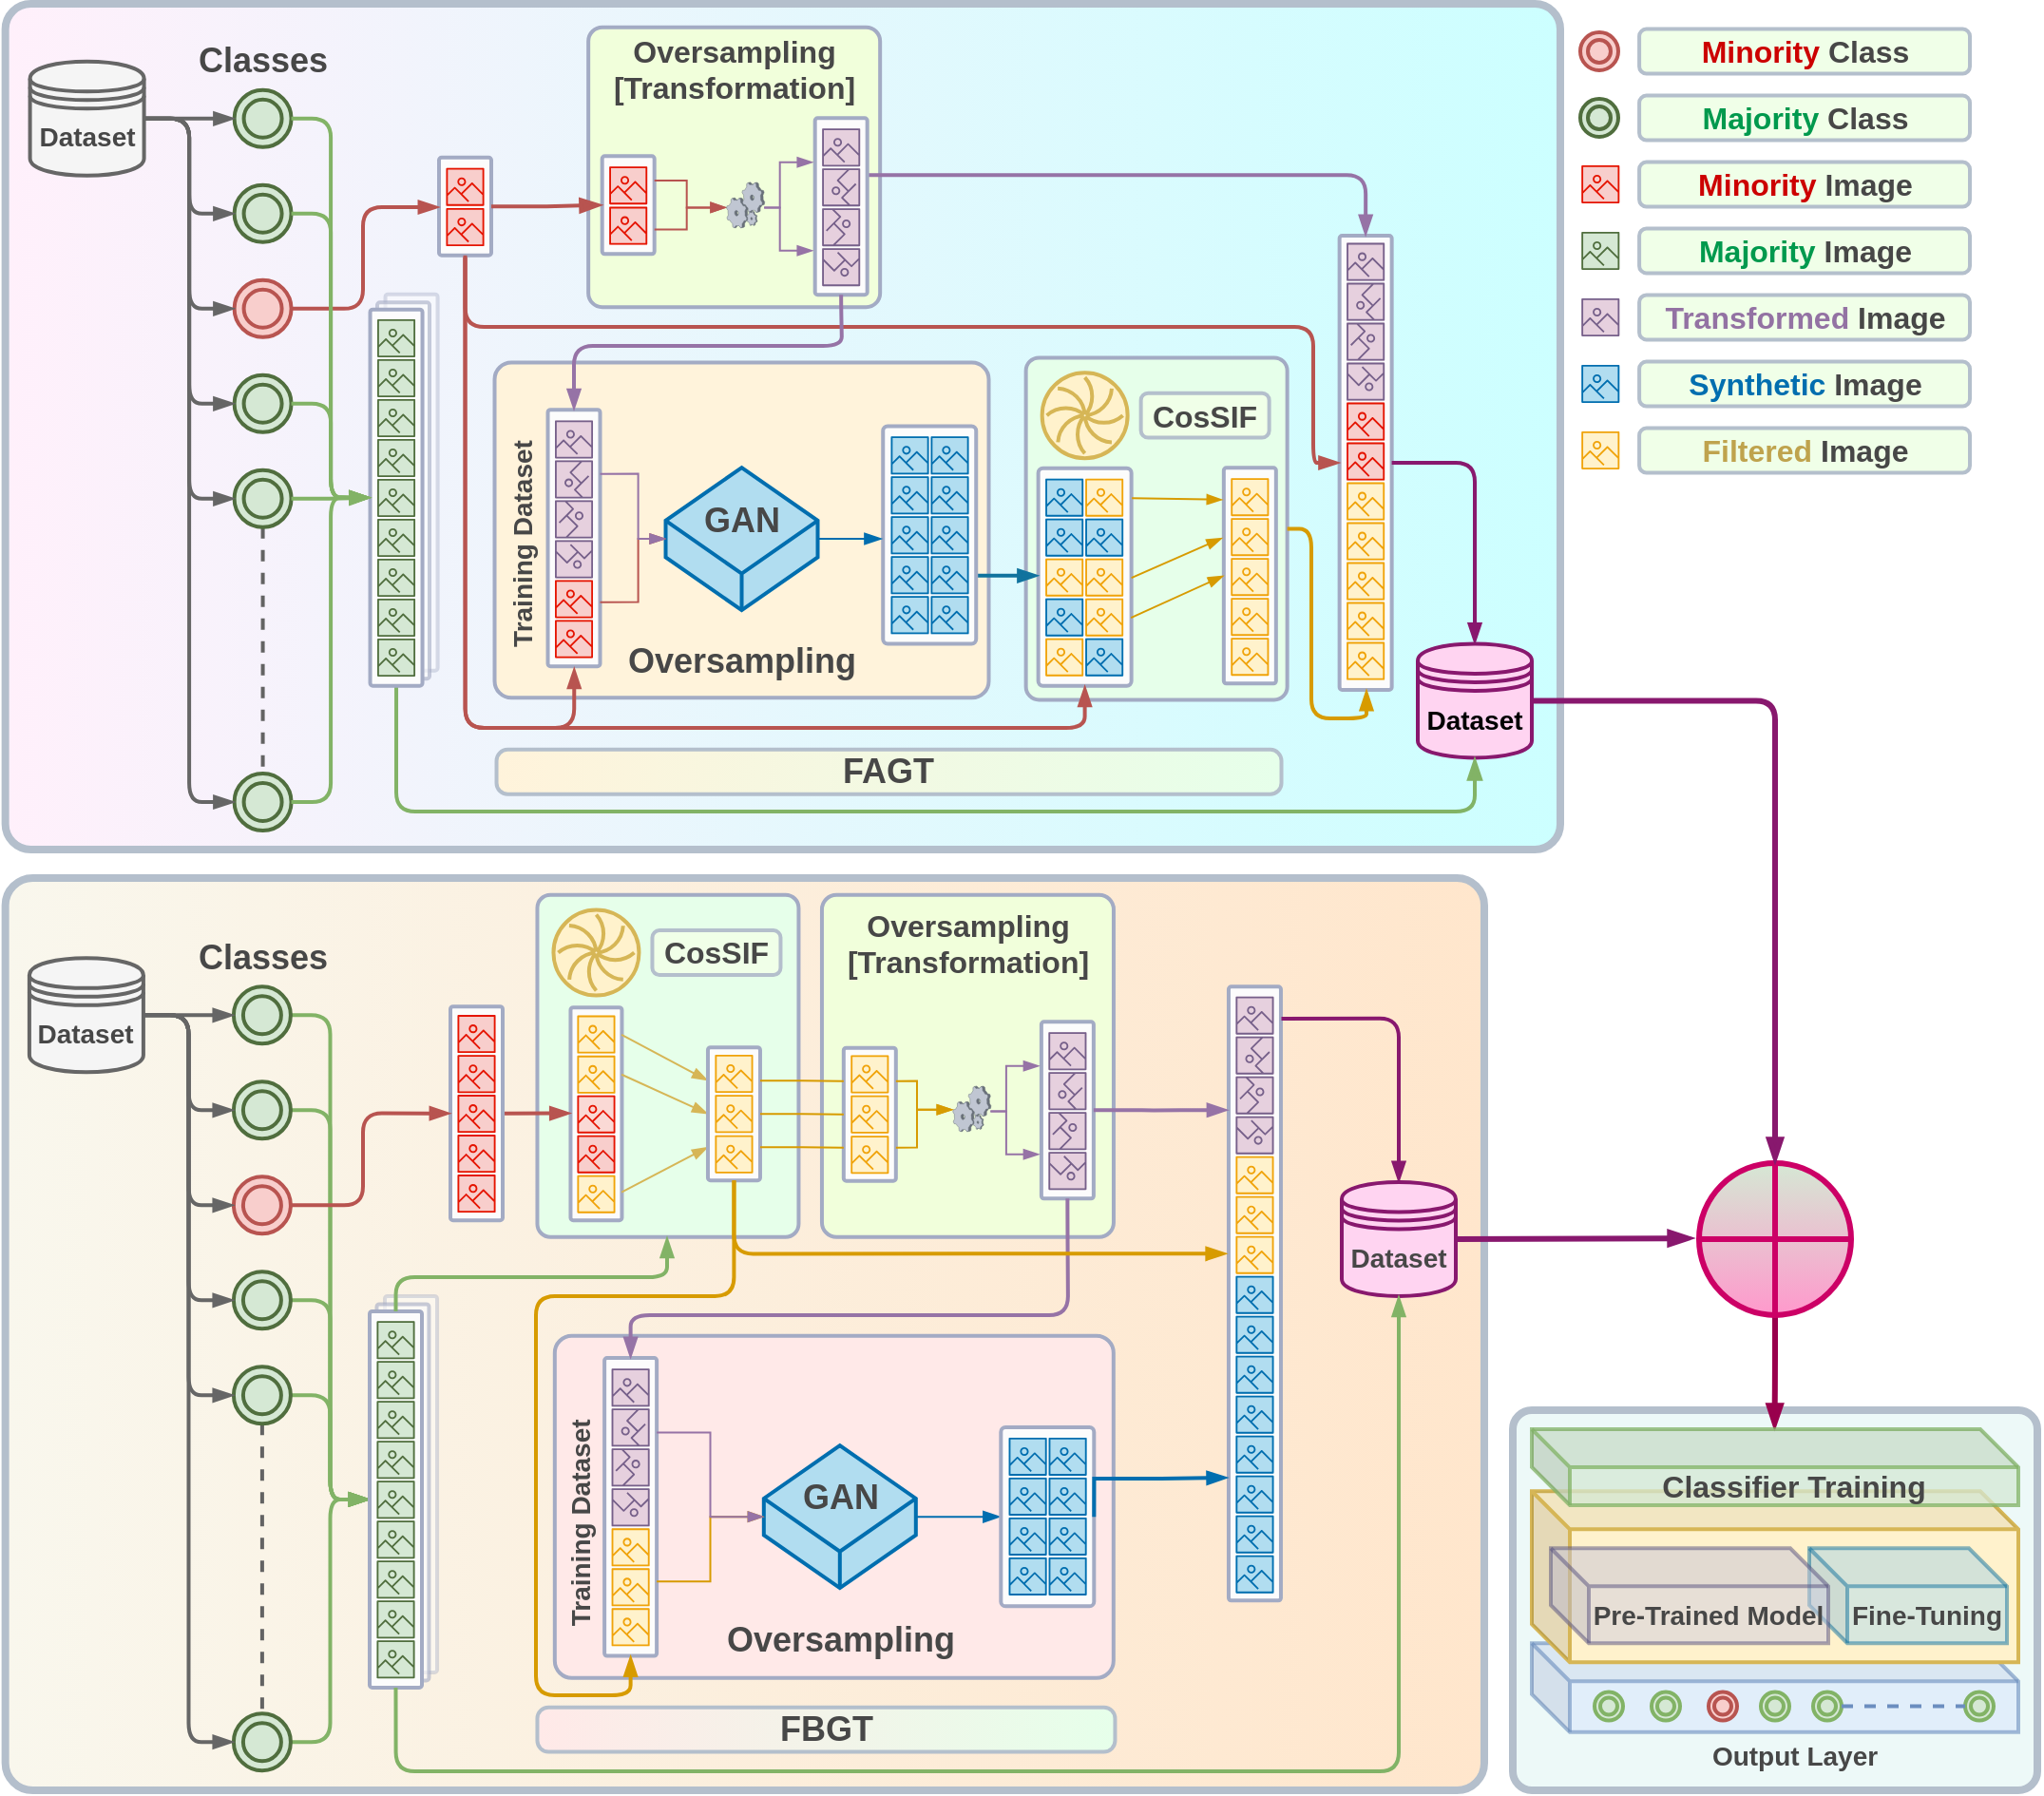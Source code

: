 <mxfile version="21.1.2" type="device">
  <diagram name="Page-1" id="1DYfctObNCF9P7t-xolJ">
    <mxGraphModel dx="186" dy="606" grid="1" gridSize="10" guides="1" tooltips="1" connect="1" arrows="1" fold="1" page="1" pageScale="1" pageWidth="850" pageHeight="1100" math="0" shadow="0">
      <root>
        <mxCell id="0" />
        <mxCell id="1" parent="0" />
        <mxCell id="nmsJTfrWS4Rg_6dvmeRG-233" value="" style="rounded=1;whiteSpace=wrap;html=1;strokeWidth=4;fillColor=#FFF0FB;strokeColor=#B4BFCC;gradientDirection=east;glass=0;shadow=0;arcSize=3;gradientColor=#CCFFFF;fontColor=#474747;" parent="1" vertex="1">
          <mxGeometry x="1091.82" y="560" width="818.18" height="445" as="geometry" />
        </mxCell>
        <mxCell id="GNX52Y7SqVh8j7aGJnEY-120" value="" style="rounded=1;whiteSpace=wrap;html=1;strokeWidth=2;fillColor=#FCFCFC;gradientColor=none;strokeColor=#A3ABC4;arcSize=5;fontColor=#474747;container=0;" parent="1" vertex="1">
          <mxGeometry x="1793.82" y="682" width="27.5" height="239" as="geometry" />
        </mxCell>
        <mxCell id="KLucFRw-1iv90ns4oLBW-3" value="" style="rounded=0;whiteSpace=wrap;html=1;strokeColor=none;fillColor=#f8cecc;" parent="1" vertex="1">
          <mxGeometry x="1797.57" y="769.8" width="20" height="20" as="geometry" />
        </mxCell>
        <mxCell id="KLucFRw-1iv90ns4oLBW-4" value="" style="rounded=0;whiteSpace=wrap;html=1;strokeColor=none;fillColor=#f8cecc;" parent="1" vertex="1">
          <mxGeometry x="1797.57" y="790.8" width="20" height="20" as="geometry" />
        </mxCell>
        <mxCell id="giPGJJAQqTGSUR5xovbz-181" value="" style="rounded=1;whiteSpace=wrap;html=1;strokeWidth=4;fillColor=#F9F7ED;strokeColor=#B4BFCC;gradientDirection=east;glass=0;shadow=0;arcSize=3;gradientColor=#FFE6CC;fontColor=#474747;movable=1;resizable=1;rotatable=1;deletable=1;editable=1;locked=0;connectable=1;" parent="1" vertex="1">
          <mxGeometry x="1091.82" y="1020" width="778.18" height="480" as="geometry" />
        </mxCell>
        <mxCell id="nmsJTfrWS4Rg_6dvmeRG-55" value="" style="rounded=1;whiteSpace=wrap;html=1;strokeWidth=4;fillColor=#EDF9F8;strokeColor=#B4BFCC;gradientDirection=radial;glass=0;shadow=0;arcSize=5;fontColor=#474747;" parent="1" vertex="1">
          <mxGeometry x="1885" y="1300" width="276" height="200" as="geometry" />
        </mxCell>
        <mxCell id="MW46tj9Mgy2p9rU7RFrk-14" style="edgeStyle=orthogonalEdgeStyle;shape=connector;rounded=1;orthogonalLoop=1;jettySize=auto;html=1;exitX=0.5;exitY=1;exitDx=0;exitDy=0;entryX=0.499;entryY=0;entryDx=0;entryDy=0;entryPerimeter=0;labelBackgroundColor=default;strokeColor=#99004D;strokeWidth=3;fontFamily=Helvetica;fontSize=11;fontColor=#474747;endArrow=blockThin;endFill=1;fillColor=#f8cecc;gradientColor=#ea6b66;" parent="1" source="MW46tj9Mgy2p9rU7RFrk-11" target="nmsJTfrWS4Rg_6dvmeRG-45" edge="1">
          <mxGeometry relative="1" as="geometry" />
        </mxCell>
        <mxCell id="MW46tj9Mgy2p9rU7RFrk-11" value="" style="shape=orEllipse;perimeter=ellipsePerimeter;whiteSpace=wrap;html=1;backgroundOutline=1;fontFamily=Helvetica;fontSize=11;fillColor=#d5e8d4;strokeColor=#CC0066;gradientColor=#FF99CC;strokeWidth=3;shadow=0;fontColor=#474747;" parent="1" vertex="1">
          <mxGeometry x="1983" y="1169.95" width="80" height="80" as="geometry" />
        </mxCell>
        <mxCell id="nmsJTfrWS4Rg_6dvmeRG-30" value="" style="shape=cube;whiteSpace=wrap;html=1;boundedLbl=1;backgroundOutline=1;darkOpacity=0.05;darkOpacity2=0.1;fillColor=#dae8fc;strokeColor=#6c8ebf;strokeWidth=2;movable=1;resizable=1;rotatable=1;deletable=1;editable=1;locked=0;connectable=1;opacity=60;container=0;shadow=0;fontColor=#474747;" parent="1" vertex="1">
          <mxGeometry x="1895" y="1422.62" width="256" height="46.78" as="geometry" />
        </mxCell>
        <mxCell id="MT4VkWPxH9Dys8ERZz_F-1" value="" style="shape=cube;whiteSpace=wrap;html=1;boundedLbl=1;backgroundOutline=1;darkOpacity=0.05;darkOpacity2=0.1;fillColor=#fff2cc;strokeColor=#d6b656;strokeWidth=2;movable=1;resizable=1;rotatable=1;deletable=1;editable=1;locked=0;connectable=1;fillStyle=solid;shadow=0;fontColor=#474747;" parent="1" vertex="1">
          <mxGeometry x="1895" y="1342.62" width="256" height="90" as="geometry" />
        </mxCell>
        <mxCell id="nmsJTfrWS4Rg_6dvmeRG-44" value="&lt;b&gt;&lt;font style=&quot;font-size: 14px;&quot;&gt;Fine-Tuning&lt;/font&gt;&lt;/b&gt;" style="shape=cube;whiteSpace=wrap;html=1;boundedLbl=1;backgroundOutline=1;darkOpacity=0.05;darkOpacity2=0.1;fillColor=#b1ddf0;strokeColor=#10739e;strokeWidth=2;movable=1;resizable=1;rotatable=1;deletable=1;editable=1;locked=0;connectable=1;opacity=50;fontColor=#474747;" parent="1" vertex="1">
          <mxGeometry x="2041" y="1372.62" width="104" height="50" as="geometry" />
        </mxCell>
        <mxCell id="nmsJTfrWS4Rg_6dvmeRG-45" value="&lt;b&gt;&lt;font style=&quot;font-size: 16px;&quot;&gt;Classifier Training&lt;br&gt;&lt;/font&gt;&lt;/b&gt;" style="shape=cube;whiteSpace=wrap;html=1;boundedLbl=1;backgroundOutline=1;darkOpacity=0.05;darkOpacity2=0.1;fillColor=#d5e8d4;strokeColor=#82b366;strokeWidth=2;movable=1;resizable=1;rotatable=1;deletable=1;editable=1;locked=0;connectable=1;fillStyle=solid;opacity=75;shadow=0;fontColor=#474747;" parent="1" vertex="1">
          <mxGeometry x="1895" y="1310" width="256" height="40" as="geometry" />
        </mxCell>
        <mxCell id="nmsJTfrWS4Rg_6dvmeRG-28" value="&lt;b&gt;&lt;font style=&quot;font-size: 14px;&quot;&gt;Pre-Trained Model&lt;/font&gt;&lt;/b&gt;" style="shape=cube;whiteSpace=wrap;html=1;boundedLbl=1;backgroundOutline=1;darkOpacity=0.05;darkOpacity2=0.1;fillColor=#d0cee2;strokeColor=#56517e;strokeWidth=2;movable=1;resizable=1;rotatable=1;deletable=1;editable=1;locked=0;connectable=1;opacity=50;fontColor=#474747;" parent="1" vertex="1">
          <mxGeometry x="1905" y="1372.62" width="146" height="50" as="geometry" />
        </mxCell>
        <mxCell id="MT4VkWPxH9Dys8ERZz_F-3" value="" style="ellipse;shape=doubleEllipse;whiteSpace=wrap;html=1;aspect=fixed;strokeWidth=2;shadow=0;container=0;flipH=1;flipV=0;fillColor=#d5e8d4;strokeColor=#82b366;" parent="1" vertex="1">
          <mxGeometry x="2043" y="1448.22" width="15" height="15" as="geometry" />
        </mxCell>
        <mxCell id="MT4VkWPxH9Dys8ERZz_F-4" value="" style="ellipse;shape=doubleEllipse;whiteSpace=wrap;html=1;aspect=fixed;strokeWidth=2;shadow=0;container=0;flipH=1;flipV=0;fillColor=#d5e8d4;strokeColor=#82b366;" parent="1" vertex="1">
          <mxGeometry x="2015.5" y="1448.22" width="15" height="15" as="geometry" />
        </mxCell>
        <mxCell id="MT4VkWPxH9Dys8ERZz_F-5" value="" style="ellipse;shape=doubleEllipse;whiteSpace=wrap;html=1;aspect=fixed;strokeWidth=2;shadow=0;container=0;flipH=1;flipV=0;fillColor=#d5e8d4;strokeColor=#82b366;" parent="1" vertex="1">
          <mxGeometry x="2123" y="1448.22" width="15" height="15" as="geometry" />
        </mxCell>
        <mxCell id="nmsJTfrWS4Rg_6dvmeRG-52" style="edgeStyle=orthogonalEdgeStyle;rounded=0;orthogonalLoop=1;jettySize=auto;html=1;exitX=1;exitY=0.5;exitDx=0;exitDy=0;entryX=0;entryY=0.5;entryDx=0;entryDy=0;fontFamily=Helvetica;fontSize=12;fontColor=#474747;endArrow=none;endFill=0;strokeWidth=2;fillColor=#dae8fc;strokeColor=#6c8ebf;dashed=1;" parent="1" source="MT4VkWPxH9Dys8ERZz_F-3" target="MT4VkWPxH9Dys8ERZz_F-5" edge="1">
          <mxGeometry relative="1" as="geometry" />
        </mxCell>
        <mxCell id="MT4VkWPxH9Dys8ERZz_F-6" value="" style="ellipse;shape=doubleEllipse;whiteSpace=wrap;html=1;aspect=fixed;strokeWidth=2;shadow=0;container=0;flipH=1;flipV=0;fillColor=#f8cecc;strokeColor=#b85450;" parent="1" vertex="1">
          <mxGeometry x="1988" y="1448.22" width="15" height="15" as="geometry" />
        </mxCell>
        <mxCell id="MT4VkWPxH9Dys8ERZz_F-7" value="" style="ellipse;shape=doubleEllipse;whiteSpace=wrap;html=1;aspect=fixed;strokeWidth=2;shadow=0;container=0;flipH=1;flipV=0;fillColor=#d5e8d4;strokeColor=#82b366;" parent="1" vertex="1">
          <mxGeometry x="1958" y="1448.22" width="15" height="15" as="geometry" />
        </mxCell>
        <mxCell id="MT4VkWPxH9Dys8ERZz_F-8" value="" style="ellipse;shape=doubleEllipse;whiteSpace=wrap;html=1;aspect=fixed;strokeWidth=2;shadow=0;container=0;flipH=1;flipV=0;fillColor=#d5e8d4;strokeColor=#82b366;" parent="1" vertex="1">
          <mxGeometry x="1928" y="1448.22" width="15" height="15" as="geometry" />
        </mxCell>
        <mxCell id="nmsJTfrWS4Rg_6dvmeRG-38" value="&lt;b&gt;&lt;font style=&quot;font-size: 14px;&quot;&gt;Output Layer&lt;/font&gt;&lt;/b&gt;" style="text;html=1;align=center;verticalAlign=middle;resizable=0;points=[];autosize=1;strokeColor=none;fillColor=none;container=0;fontColor=#474747;" parent="1" vertex="1">
          <mxGeometry x="1978" y="1467.44" width="110" height="30" as="geometry" />
        </mxCell>
        <mxCell id="giPGJJAQqTGSUR5xovbz-456" style="edgeStyle=orthogonalEdgeStyle;rounded=0;orthogonalLoop=1;jettySize=auto;html=1;exitX=1;exitY=0.5;exitDx=0;exitDy=0;endArrow=blockThin;endFill=1;strokeWidth=3;strokeColor=#88186E;" parent="1" source="giPGJJAQqTGSUR5xovbz-258" edge="1">
          <mxGeometry relative="1" as="geometry">
            <mxPoint x="1980.0" y="1209.522" as="targetPoint" />
          </mxGeometry>
        </mxCell>
        <mxCell id="giPGJJAQqTGSUR5xovbz-460" style="edgeStyle=orthogonalEdgeStyle;rounded=1;orthogonalLoop=1;jettySize=auto;html=1;exitX=1;exitY=0.5;exitDx=0;exitDy=0;entryX=0.5;entryY=0;entryDx=0;entryDy=0;endArrow=blockThin;endFill=1;strokeWidth=3;strokeColor=#88186E;" parent="1" source="nmsJTfrWS4Rg_6dvmeRG-234" target="MW46tj9Mgy2p9rU7RFrk-11" edge="1">
          <mxGeometry relative="1" as="geometry" />
        </mxCell>
        <mxCell id="giPGJJAQqTGSUR5xovbz-183" value="" style="rounded=1;whiteSpace=wrap;html=1;strokeWidth=2;fillColor=#E6FFEA;gradientColor=none;strokeColor=#A3ABC4;arcSize=5;container=0;shadow=0;fontColor=#474747;" parent="1" vertex="1">
          <mxGeometry x="1371.73" y="1028.88" width="137.5" height="180" as="geometry" />
        </mxCell>
        <mxCell id="giPGJJAQqTGSUR5xovbz-184" value="" style="rounded=1;whiteSpace=wrap;html=1;strokeWidth=2;fillColor=#FCFCFC;gradientColor=none;strokeColor=#A3ABC4;arcSize=5;fontColor=#474747;container=0;" parent="1" vertex="1">
          <mxGeometry x="1389.23" y="1088.08" width="27" height="112" as="geometry" />
        </mxCell>
        <mxCell id="giPGJJAQqTGSUR5xovbz-364" value="" style="rounded=0;whiteSpace=wrap;html=1;strokeColor=none;fillColor=#fff2cc;container=0;" parent="1" vertex="1">
          <mxGeometry x="1392.73" y="1176.34" width="20" height="20" as="geometry" />
        </mxCell>
        <mxCell id="giPGJJAQqTGSUR5xovbz-355" value="" style="rounded=0;whiteSpace=wrap;html=1;strokeColor=none;fillColor=#fff2cc;" parent="1" vertex="1">
          <mxGeometry x="1392.73" y="1092.31" width="20" height="20" as="geometry" />
        </mxCell>
        <mxCell id="giPGJJAQqTGSUR5xovbz-356" value="" style="rounded=0;whiteSpace=wrap;html=1;strokeColor=none;fillColor=#fff2cc;" parent="1" vertex="1">
          <mxGeometry x="1392.73" y="1113.4" width="20" height="20" as="geometry" />
        </mxCell>
        <mxCell id="giPGJJAQqTGSUR5xovbz-357" value="" style="rounded=0;whiteSpace=wrap;html=1;strokeColor=none;fillColor=#f8cecc;" parent="1" vertex="1">
          <mxGeometry x="1392.73" y="1155.33" width="20" height="20" as="geometry" />
        </mxCell>
        <mxCell id="giPGJJAQqTGSUR5xovbz-205" value="" style="rounded=1;whiteSpace=wrap;html=1;strokeWidth=2;fillColor=#FFE9E8;gradientColor=none;strokeColor=#A3ABC4;arcSize=5;fontColor=#474747;gradientDirection=south;container=0;" parent="1" vertex="1">
          <mxGeometry x="1380.91" y="1260.88" width="294" height="180" as="geometry" />
        </mxCell>
        <mxCell id="_BziBvLwcESOX3VQgsLX-112" style="edgeStyle=orthogonalEdgeStyle;rounded=1;orthogonalLoop=1;jettySize=auto;html=1;exitX=1;exitY=0.5;exitDx=0;exitDy=0;entryX=0;entryY=0.5;entryDx=0;entryDy=0;endArrow=blockThin;endFill=1;strokeWidth=2;fillColor=#d5e8d4;strokeColor=#82b366;" parent="1" source="giPGJJAQqTGSUR5xovbz-238" target="_BziBvLwcESOX3VQgsLX-86" edge="1">
          <mxGeometry relative="1" as="geometry" />
        </mxCell>
        <mxCell id="giPGJJAQqTGSUR5xovbz-238" value="" style="ellipse;shape=doubleEllipse;whiteSpace=wrap;html=1;aspect=fixed;strokeWidth=2;strokeColor=#506E3E;fillColor=#d5e8d4;shadow=0;" parent="1" vertex="1">
          <mxGeometry x="1211.95" y="1077.15" width="30" height="30" as="geometry" />
        </mxCell>
        <mxCell id="_BziBvLwcESOX3VQgsLX-111" style="edgeStyle=orthogonalEdgeStyle;rounded=1;orthogonalLoop=1;jettySize=auto;html=1;exitX=1;exitY=0.5;exitDx=0;exitDy=0;entryX=0;entryY=0.5;entryDx=0;entryDy=0;endArrow=blockThin;endFill=1;strokeWidth=2;fillColor=#d5e8d4;strokeColor=#82b366;" parent="1" source="giPGJJAQqTGSUR5xovbz-240" target="_BziBvLwcESOX3VQgsLX-86" edge="1">
          <mxGeometry relative="1" as="geometry" />
        </mxCell>
        <mxCell id="giPGJJAQqTGSUR5xovbz-240" value="" style="ellipse;shape=doubleEllipse;whiteSpace=wrap;html=1;aspect=fixed;strokeWidth=2;strokeColor=#506E3E;fillColor=#d5e8d4;shadow=0;" parent="1" vertex="1">
          <mxGeometry x="1211.95" y="1127.15" width="30" height="30" as="geometry" />
        </mxCell>
        <mxCell id="_BziBvLwcESOX3VQgsLX-108" style="edgeStyle=orthogonalEdgeStyle;rounded=1;orthogonalLoop=1;jettySize=auto;html=1;exitX=1;exitY=0.5;exitDx=0;exitDy=0;entryX=0;entryY=0.5;entryDx=0;entryDy=0;endArrow=blockThin;endFill=1;strokeWidth=2;fillColor=#d5e8d4;strokeColor=#82b366;" parent="1" source="giPGJJAQqTGSUR5xovbz-241" target="_BziBvLwcESOX3VQgsLX-86" edge="1">
          <mxGeometry relative="1" as="geometry" />
        </mxCell>
        <mxCell id="giPGJJAQqTGSUR5xovbz-241" value="" style="ellipse;shape=doubleEllipse;whiteSpace=wrap;html=1;aspect=fixed;strokeWidth=2;strokeColor=#506E3E;fillColor=#d5e8d4;gradientColor=none;shadow=0;fontColor=#474747;" parent="1" vertex="1">
          <mxGeometry x="1211.95" y="1459.6" width="30" height="30" as="geometry" />
        </mxCell>
        <mxCell id="giPGJJAQqTGSUR5xovbz-243" value="" style="ellipse;shape=doubleEllipse;whiteSpace=wrap;html=1;aspect=fixed;strokeWidth=2;strokeColor=#b85450;fillColor=#f8cecc;shadow=0;" parent="1" vertex="1">
          <mxGeometry x="1211.95" y="1177.15" width="30" height="30" as="geometry" />
        </mxCell>
        <mxCell id="_BziBvLwcESOX3VQgsLX-110" style="edgeStyle=orthogonalEdgeStyle;rounded=1;orthogonalLoop=1;jettySize=auto;html=1;exitX=1;exitY=0.5;exitDx=0;exitDy=0;entryX=0;entryY=0.5;entryDx=0;entryDy=0;endArrow=blockThin;endFill=1;strokeWidth=2;fillColor=#d5e8d4;strokeColor=#82b366;" parent="1" source="giPGJJAQqTGSUR5xovbz-244" target="_BziBvLwcESOX3VQgsLX-86" edge="1">
          <mxGeometry relative="1" as="geometry" />
        </mxCell>
        <mxCell id="giPGJJAQqTGSUR5xovbz-244" value="" style="ellipse;shape=doubleEllipse;whiteSpace=wrap;html=1;aspect=fixed;strokeWidth=2;strokeColor=#506E3E;fillColor=#d5e8d4;gradientColor=none;shadow=0;fontColor=#474747;" parent="1" vertex="1">
          <mxGeometry x="1211.95" y="1227.15" width="30" height="30" as="geometry" />
        </mxCell>
        <mxCell id="giPGJJAQqTGSUR5xovbz-245" style="edgeStyle=orthogonalEdgeStyle;rounded=0;orthogonalLoop=1;jettySize=auto;html=1;exitX=0.5;exitY=1;exitDx=0;exitDy=0;entryX=0.5;entryY=0;entryDx=0;entryDy=0;endArrow=none;endFill=0;dashed=1;strokeWidth=2;strokeColor=#636363;shadow=0;fontColor=#474747;" parent="1" source="giPGJJAQqTGSUR5xovbz-247" target="giPGJJAQqTGSUR5xovbz-241" edge="1">
          <mxGeometry relative="1" as="geometry" />
        </mxCell>
        <mxCell id="_BziBvLwcESOX3VQgsLX-109" style="edgeStyle=orthogonalEdgeStyle;rounded=1;orthogonalLoop=1;jettySize=auto;html=1;exitX=1;exitY=0.5;exitDx=0;exitDy=0;entryX=0;entryY=0.5;entryDx=0;entryDy=0;endArrow=blockThin;endFill=1;strokeWidth=2;fillColor=#d5e8d4;strokeColor=#82b366;" parent="1" source="giPGJJAQqTGSUR5xovbz-247" target="_BziBvLwcESOX3VQgsLX-86" edge="1">
          <mxGeometry relative="1" as="geometry" />
        </mxCell>
        <mxCell id="giPGJJAQqTGSUR5xovbz-247" value="" style="ellipse;shape=doubleEllipse;whiteSpace=wrap;html=1;aspect=fixed;strokeWidth=2;strokeColor=#506E3E;fillColor=#d5e8d4;shadow=0;" parent="1" vertex="1">
          <mxGeometry x="1211.95" y="1277.15" width="30" height="30" as="geometry" />
        </mxCell>
        <mxCell id="giPGJJAQqTGSUR5xovbz-248" value="&lt;b&gt;&lt;font style=&quot;font-size: 18px;&quot;&gt;Classes&lt;/font&gt;&lt;/b&gt;" style="text;html=1;align=center;verticalAlign=middle;resizable=0;points=[];autosize=1;strokeColor=none;fillColor=none;fontColor=#474747;" parent="1" vertex="1">
          <mxGeometry x="1181.95" y="1042.15" width="90" height="40" as="geometry" />
        </mxCell>
        <mxCell id="giPGJJAQqTGSUR5xovbz-249" style="edgeStyle=orthogonalEdgeStyle;rounded=1;orthogonalLoop=1;jettySize=auto;html=1;exitX=1;exitY=0.5;exitDx=0;exitDy=0;entryX=0;entryY=0.5;entryDx=0;entryDy=0;fontFamily=Helvetica;fontSize=12;fontColor=#474747;endArrow=blockThin;endFill=1;strokeWidth=2;fillColor=#f5f5f5;gradientColor=#b3b3b3;strokeColor=#666666;" parent="1" source="giPGJJAQqTGSUR5xovbz-255" target="giPGJJAQqTGSUR5xovbz-238" edge="1">
          <mxGeometry relative="1" as="geometry" />
        </mxCell>
        <mxCell id="giPGJJAQqTGSUR5xovbz-250" style="edgeStyle=orthogonalEdgeStyle;rounded=1;orthogonalLoop=1;jettySize=auto;html=1;exitX=1;exitY=0.5;exitDx=0;exitDy=0;entryX=0;entryY=0.5;entryDx=0;entryDy=0;fontFamily=Helvetica;fontSize=12;fontColor=#474747;endArrow=blockThin;endFill=1;strokeWidth=2;fillColor=#f5f5f5;gradientColor=#b3b3b3;strokeColor=#666666;" parent="1" source="giPGJJAQqTGSUR5xovbz-255" target="giPGJJAQqTGSUR5xovbz-240" edge="1">
          <mxGeometry relative="1" as="geometry" />
        </mxCell>
        <mxCell id="giPGJJAQqTGSUR5xovbz-251" style="edgeStyle=orthogonalEdgeStyle;rounded=1;orthogonalLoop=1;jettySize=auto;html=1;exitX=1;exitY=0.5;exitDx=0;exitDy=0;entryX=0;entryY=0.5;entryDx=0;entryDy=0;fontFamily=Helvetica;fontSize=12;fontColor=#474747;endArrow=blockThin;endFill=1;strokeWidth=2;fillColor=#f5f5f5;gradientColor=#b3b3b3;strokeColor=#666666;" parent="1" source="giPGJJAQqTGSUR5xovbz-255" target="giPGJJAQqTGSUR5xovbz-243" edge="1">
          <mxGeometry relative="1" as="geometry" />
        </mxCell>
        <mxCell id="giPGJJAQqTGSUR5xovbz-252" style="edgeStyle=orthogonalEdgeStyle;rounded=1;orthogonalLoop=1;jettySize=auto;html=1;exitX=1;exitY=0.5;exitDx=0;exitDy=0;entryX=0;entryY=0.5;entryDx=0;entryDy=0;fontFamily=Helvetica;fontSize=12;fontColor=#474747;endArrow=blockThin;endFill=1;strokeWidth=2;fillColor=#f5f5f5;gradientColor=#b3b3b3;strokeColor=#666666;" parent="1" source="giPGJJAQqTGSUR5xovbz-255" target="giPGJJAQqTGSUR5xovbz-244" edge="1">
          <mxGeometry relative="1" as="geometry" />
        </mxCell>
        <mxCell id="giPGJJAQqTGSUR5xovbz-253" style="edgeStyle=orthogonalEdgeStyle;rounded=1;orthogonalLoop=1;jettySize=auto;html=1;exitX=1;exitY=0.5;exitDx=0;exitDy=0;entryX=0;entryY=0.5;entryDx=0;entryDy=0;fontFamily=Helvetica;fontSize=12;fontColor=#474747;endArrow=blockThin;endFill=1;strokeWidth=2;fillColor=#f5f5f5;gradientColor=#b3b3b3;strokeColor=#666666;" parent="1" source="giPGJJAQqTGSUR5xovbz-255" target="giPGJJAQqTGSUR5xovbz-247" edge="1">
          <mxGeometry relative="1" as="geometry" />
        </mxCell>
        <mxCell id="giPGJJAQqTGSUR5xovbz-254" style="edgeStyle=orthogonalEdgeStyle;rounded=1;orthogonalLoop=1;jettySize=auto;html=1;exitX=1;exitY=0.5;exitDx=0;exitDy=0;entryX=0;entryY=0.5;entryDx=0;entryDy=0;fontFamily=Helvetica;fontSize=12;fontColor=#474747;endArrow=blockThin;endFill=1;strokeWidth=2;fillColor=#f5f5f5;gradientColor=#b3b3b3;strokeColor=#666666;" parent="1" source="giPGJJAQqTGSUR5xovbz-255" target="giPGJJAQqTGSUR5xovbz-241" edge="1">
          <mxGeometry relative="1" as="geometry" />
        </mxCell>
        <mxCell id="giPGJJAQqTGSUR5xovbz-255" value="&lt;b&gt;&lt;font style=&quot;font-size: 14px;&quot;&gt;Dataset&lt;/font&gt;&lt;/b&gt;" style="shape=datastore;whiteSpace=wrap;html=1;strokeWidth=2;shadow=0;fillColor=#f5f5f5;gradientColor=none;strokeColor=#666666;fontColor=#474747;" parent="1" vertex="1">
          <mxGeometry x="1104.45" y="1062.15" width="60" height="60" as="geometry" />
        </mxCell>
        <mxCell id="giPGJJAQqTGSUR5xovbz-257" value="&lt;b style=&quot;border-color: var(--border-color);&quot;&gt;&lt;font style=&quot;&quot;&gt;&lt;font style=&quot;font-size: 18px;&quot;&gt;Oversampling&lt;/font&gt;&lt;br&gt;&lt;/font&gt;&lt;/b&gt;" style="text;html=1;align=center;verticalAlign=middle;resizable=0;points=[];autosize=1;strokeColor=none;fillColor=none;container=0;fontColor=#474747;" parent="1" vertex="1">
          <mxGeometry x="1461.48" y="1400.88" width="140" height="40" as="geometry" />
        </mxCell>
        <mxCell id="giPGJJAQqTGSUR5xovbz-262" value="&lt;b&gt;&lt;font style=&quot;font-size: 18px;&quot;&gt;FBGT&lt;/font&gt;&lt;/b&gt;" style="rounded=1;whiteSpace=wrap;html=1;strokeWidth=2;fillColor=#FFE9E8;strokeColor=#B4BFCC;gradientDirection=east;glass=0;shadow=0;arcSize=25;rotation=0;fontColor=#474747;gradientColor=#E6FFEA;" parent="1" vertex="1">
          <mxGeometry x="1371.73" y="1456.38" width="304" height="23.41" as="geometry" />
        </mxCell>
        <mxCell id="giPGJJAQqTGSUR5xovbz-265" value="" style="html=1;shape=mxgraph.basic.isocube;isoAngle=21.35;shadow=0;glass=0;sketch=0;strokeColor=#006EAF;strokeWidth=2;fontFamily=Helvetica;fontSize=12;fillColor=#B1DDF0;" parent="1" vertex="1">
          <mxGeometry x="1490.91" y="1318.58" width="80" height="75" as="geometry" />
        </mxCell>
        <mxCell id="giPGJJAQqTGSUR5xovbz-266" value="&lt;b&gt;&lt;font style=&quot;font-size: 18px;&quot;&gt;GAN&lt;/font&gt;&lt;/b&gt;" style="text;html=1;align=center;verticalAlign=middle;resizable=0;points=[];autosize=1;strokeColor=none;fillColor=none;shadow=0;fontColor=#474747;" parent="1" vertex="1">
          <mxGeometry x="1500.91" y="1326.13" width="60" height="40" as="geometry" />
        </mxCell>
        <mxCell id="giPGJJAQqTGSUR5xovbz-269" value="" style="rounded=1;whiteSpace=wrap;html=1;strokeWidth=2;fillColor=#F1FFDB;gradientColor=none;strokeColor=#A3ABC4;arcSize=5;fontColor=#474747;gradientDirection=south;container=0;" parent="1" vertex="1">
          <mxGeometry x="1521.48" y="1028.88" width="153.5" height="180" as="geometry" />
        </mxCell>
        <mxCell id="giPGJJAQqTGSUR5xovbz-271" value="" style="rounded=1;whiteSpace=wrap;html=1;strokeWidth=2;fillColor=#FCFCFC;gradientColor=none;strokeColor=#A3ABC4;arcSize=5;fontColor=#474747;container=0;" parent="1" vertex="1">
          <mxGeometry x="1636.94" y="1095.65" width="27.5" height="93" as="geometry" />
        </mxCell>
        <mxCell id="giPGJJAQqTGSUR5xovbz-272" value="" style="rounded=0;whiteSpace=wrap;html=1;strokeColor=none;fillColor=#E6D0DE;" parent="1" vertex="1">
          <mxGeometry x="1640.69" y="1101.1" width="20" height="20" as="geometry" />
        </mxCell>
        <mxCell id="giPGJJAQqTGSUR5xovbz-273" value="" style="rounded=0;whiteSpace=wrap;html=1;strokeColor=none;fillColor=#E6D0DE;" parent="1" vertex="1">
          <mxGeometry x="1640.69" y="1122.1" width="20" height="20" as="geometry" />
        </mxCell>
        <mxCell id="giPGJJAQqTGSUR5xovbz-274" value="" style="rounded=0;whiteSpace=wrap;html=1;strokeColor=none;fillColor=#E6D0DE;" parent="1" vertex="1">
          <mxGeometry x="1640.69" y="1143.1" width="20" height="20" as="geometry" />
        </mxCell>
        <mxCell id="giPGJJAQqTGSUR5xovbz-275" value="" style="rounded=0;whiteSpace=wrap;html=1;strokeColor=none;fillColor=#E6D0DE;" parent="1" vertex="1">
          <mxGeometry x="1640.69" y="1164.1" width="20" height="20" as="geometry" />
        </mxCell>
        <mxCell id="giPGJJAQqTGSUR5xovbz-279" value="&lt;div style=&quot;&quot;&gt;&lt;span style=&quot;background-color: initial;&quot;&gt;&lt;font style=&quot;font-size: 16px;&quot;&gt;&lt;b style=&quot;&quot;&gt;Oversampling&lt;/b&gt;&lt;/font&gt;&lt;/span&gt;&lt;/div&gt;&lt;div style=&quot;&quot;&gt;&lt;span style=&quot;background-color: initial;&quot;&gt;&lt;font size=&quot;3&quot; style=&quot;&quot;&gt;&lt;b style=&quot;&quot;&gt;&lt;font style=&quot;&quot;&gt;[T&lt;/font&gt;&lt;font style=&quot;&quot;&gt;ransformation]&lt;/font&gt;&lt;/b&gt;&lt;/font&gt;&lt;/span&gt;&lt;/div&gt;" style="text;whiteSpace=wrap;html=1;align=center;fontColor=#474747;container=0;" parent="1" vertex="1">
          <mxGeometry x="1543.96" y="1028.88" width="108.53" height="40" as="geometry" />
        </mxCell>
        <mxCell id="giPGJJAQqTGSUR5xovbz-280" value="" style="outlineConnect=0;fillColor=#76608a;strokeColor=#432D57;dashed=0;verticalLabelPosition=bottom;verticalAlign=top;align=center;html=1;fontSize=12;fontStyle=0;aspect=fixed;pointerEvents=1;shape=mxgraph.aws4.container_registry_image;fontColor=#ffffff;rotation=90;container=0;" parent="1" vertex="1">
          <mxGeometry x="1640.69" y="1143.1" width="20" height="20" as="geometry" />
        </mxCell>
        <mxCell id="giPGJJAQqTGSUR5xovbz-281" value="" style="outlineConnect=0;fillColor=#76608a;strokeColor=#432D57;dashed=0;verticalLabelPosition=bottom;verticalAlign=top;align=center;html=1;fontSize=12;fontStyle=0;aspect=fixed;pointerEvents=1;shape=mxgraph.aws4.container_registry_image;fontColor=#ffffff;rotation=-90;container=0;" parent="1" vertex="1">
          <mxGeometry x="1640.69" y="1122.1" width="20" height="20" as="geometry" />
        </mxCell>
        <mxCell id="giPGJJAQqTGSUR5xovbz-282" value="" style="outlineConnect=0;fillColor=#76608a;strokeColor=#432D57;dashed=0;verticalLabelPosition=bottom;verticalAlign=top;align=center;html=1;fontSize=12;fontStyle=0;aspect=fixed;pointerEvents=1;shape=mxgraph.aws4.container_registry_image;fontColor=#ffffff;container=0;" parent="1" vertex="1">
          <mxGeometry x="1640.69" y="1101.1" width="20" height="20" as="geometry" />
        </mxCell>
        <mxCell id="giPGJJAQqTGSUR5xovbz-283" value="" style="outlineConnect=0;fillColor=#76608a;strokeColor=#432D57;dashed=0;verticalLabelPosition=bottom;verticalAlign=top;align=center;html=1;fontSize=12;fontStyle=0;aspect=fixed;pointerEvents=1;shape=mxgraph.aws4.container_registry_image;fontColor=#ffffff;rotation=-180;container=0;" parent="1" vertex="1">
          <mxGeometry x="1640.69" y="1164.1" width="20" height="20" as="geometry" />
        </mxCell>
        <mxCell id="giPGJJAQqTGSUR5xovbz-286" style="edgeStyle=orthogonalEdgeStyle;rounded=0;orthogonalLoop=1;jettySize=auto;html=1;entryX=0;entryY=0.25;entryDx=0;entryDy=0;strokeWidth=1;endArrow=blockThin;endFill=1;fillColor=#e1d5e7;strokeColor=#9673a6;" parent="1" edge="1">
          <mxGeometry relative="1" as="geometry">
            <mxPoint x="1610.19" y="1142.731" as="sourcePoint" />
            <Array as="points">
              <mxPoint x="1618.44" y="1142.73" />
              <mxPoint x="1618.44" y="1118.73" />
            </Array>
            <mxPoint x="1635.94" y="1118.9" as="targetPoint" />
          </mxGeometry>
        </mxCell>
        <mxCell id="giPGJJAQqTGSUR5xovbz-287" style="edgeStyle=orthogonalEdgeStyle;rounded=0;orthogonalLoop=1;jettySize=auto;html=1;entryX=0;entryY=0.75;entryDx=0;entryDy=0;endArrow=blockThin;endFill=1;fillColor=#e1d5e7;strokeColor=#9673a6;strokeWidth=1;" parent="1" edge="1">
          <mxGeometry relative="1" as="geometry">
            <mxPoint x="1610.19" y="1142.731" as="sourcePoint" />
            <Array as="points">
              <mxPoint x="1618.44" y="1142.73" />
              <mxPoint x="1618.44" y="1165.73" />
            </Array>
            <mxPoint x="1635.94" y="1165.4" as="targetPoint" />
          </mxGeometry>
        </mxCell>
        <mxCell id="giPGJJAQqTGSUR5xovbz-290" value="" style="verticalLabelPosition=bottom;sketch=0;aspect=fixed;html=1;verticalAlign=top;align=center;outlineConnect=0;shape=mxgraph.citrix.process;fillColor=none;container=0;" parent="1" vertex="1">
          <mxGeometry x="1590.36" y="1129.44" width="20.12" height="23.99" as="geometry" />
        </mxCell>
        <mxCell id="giPGJJAQqTGSUR5xovbz-291" value="" style="verticalLabelPosition=bottom;outlineConnect=0;align=center;dashed=0;html=1;verticalAlign=top;shape=mxgraph.pid.compressors.liquid_ring_compressor;strokeWidth=2;fillColor=#fff2cc;strokeColor=#d6b656;gradientColor=none;shadow=0;container=0;fontColor=#474747;" parent="1" vertex="1">
          <mxGeometry x="1380.23" y="1036.77" width="45" height="45" as="geometry" />
        </mxCell>
        <mxCell id="giPGJJAQqTGSUR5xovbz-298" value="&lt;b style=&quot;&quot;&gt;&lt;font style=&quot;font-size: 14px;&quot;&gt;Training Dataset&lt;/font&gt;&lt;/b&gt;" style="text;html=1;align=center;verticalAlign=middle;resizable=0;points=[];autosize=1;strokeColor=none;fillColor=none;container=0;fontColor=#474747;rotation=-90;" parent="1" vertex="1">
          <mxGeometry x="1329.47" y="1344.22" width="130" height="30" as="geometry" />
        </mxCell>
        <mxCell id="giPGJJAQqTGSUR5xovbz-300" style="edgeStyle=orthogonalEdgeStyle;rounded=0;orthogonalLoop=1;jettySize=auto;html=1;exitX=1;exitY=0.5;exitDx=0;exitDy=0;exitPerimeter=0;endArrow=blockThin;endFill=1;fillColor=#1ba1e2;strokeColor=#006EAF;endSize=7;strokeWidth=1;entryX=0;entryY=0.5;entryDx=0;entryDy=0;" parent="1" source="giPGJJAQqTGSUR5xovbz-265" target="giPGJJAQqTGSUR5xovbz-207" edge="1">
          <mxGeometry relative="1" as="geometry">
            <mxPoint x="1584.66" y="1355.93" as="targetPoint" />
          </mxGeometry>
        </mxCell>
        <mxCell id="giPGJJAQqTGSUR5xovbz-313" value="&lt;b&gt;&lt;font style=&quot;font-size: 16px;&quot;&gt;CosSIF&lt;/font&gt;&lt;/b&gt;" style="rounded=1;whiteSpace=wrap;html=1;strokeWidth=2;fillColor=#F0FFE8;strokeColor=#B4BFCC;gradientDirection=radial;glass=0;shadow=0;arcSize=16;rotation=0;fontColor=#474747;" parent="1" vertex="1">
          <mxGeometry x="1432.23" y="1047.56" width="67.5" height="23.41" as="geometry" />
        </mxCell>
        <mxCell id="giPGJJAQqTGSUR5xovbz-314" style="rounded=0;orthogonalLoop=1;jettySize=auto;html=1;exitX=0.993;exitY=0.128;exitDx=0;exitDy=0;entryX=0;entryY=0.25;entryDx=0;entryDy=0;fillColor=#fff2cc;strokeColor=#d6b656;endArrow=blockThin;endFill=1;fontColor=#474747;strokeWidth=1;exitPerimeter=0;" parent="1" source="giPGJJAQqTGSUR5xovbz-184" target="giPGJJAQqTGSUR5xovbz-302" edge="1">
          <mxGeometry relative="1" as="geometry">
            <mxPoint x="1427.48" y="1102.77" as="sourcePoint" />
            <mxPoint x="1453.48" y="1124.77" as="targetPoint" />
          </mxGeometry>
        </mxCell>
        <mxCell id="giPGJJAQqTGSUR5xovbz-315" style="rounded=0;orthogonalLoop=1;jettySize=auto;html=1;exitX=0.993;exitY=0.315;exitDx=0;exitDy=0;entryX=0;entryY=0.5;entryDx=0;entryDy=0;fillColor=#fff2cc;strokeColor=#d6b656;endArrow=blockThin;endFill=1;fontColor=#474747;strokeWidth=1;exitPerimeter=0;" parent="1" source="giPGJJAQqTGSUR5xovbz-184" target="giPGJJAQqTGSUR5xovbz-302" edge="1">
          <mxGeometry relative="1" as="geometry">
            <mxPoint x="1427.23" y="1144.77" as="sourcePoint" />
            <mxPoint x="1475.48" y="1156.88" as="targetPoint" />
          </mxGeometry>
        </mxCell>
        <mxCell id="giPGJJAQqTGSUR5xovbz-316" style="rounded=0;orthogonalLoop=1;jettySize=auto;html=1;exitX=0.993;exitY=0.868;exitDx=0;exitDy=0;entryX=0;entryY=0.75;entryDx=0;entryDy=0;fillColor=#fff2cc;strokeColor=#d6b656;endArrow=blockThin;endFill=1;fontColor=#474747;strokeWidth=1;exitPerimeter=0;" parent="1" source="giPGJJAQqTGSUR5xovbz-184" target="giPGJJAQqTGSUR5xovbz-302" edge="1">
          <mxGeometry relative="1" as="geometry">
            <mxPoint x="1426.98" y="1165.79" as="sourcePoint" />
            <mxPoint x="1475.48" y="1164.9" as="targetPoint" />
          </mxGeometry>
        </mxCell>
        <mxCell id="giPGJJAQqTGSUR5xovbz-350" value="" style="sketch=0;outlineConnect=0;fillColor=#f0a30a;strokeColor=#BD7000;dashed=0;verticalLabelPosition=bottom;verticalAlign=top;align=center;html=1;fontSize=12;fontStyle=0;aspect=fixed;pointerEvents=1;shape=mxgraph.aws4.container_registry_image;fontColor=#000000;" parent="1" vertex="1">
          <mxGeometry x="1392.73" y="1092.31" width="20" height="20" as="geometry" />
        </mxCell>
        <mxCell id="giPGJJAQqTGSUR5xovbz-351" value="" style="sketch=0;outlineConnect=0;fillColor=#e51400;strokeColor=#B20000;dashed=0;verticalLabelPosition=bottom;verticalAlign=top;align=center;html=1;fontSize=12;fontStyle=0;aspect=fixed;pointerEvents=1;shape=mxgraph.aws4.container_registry_image;fontColor=#ffffff;" parent="1" vertex="1">
          <mxGeometry x="1392.73" y="1155.33" width="20" height="20" as="geometry" />
        </mxCell>
        <mxCell id="giPGJJAQqTGSUR5xovbz-352" value="" style="sketch=0;outlineConnect=0;fillColor=#f0a30a;strokeColor=#BD7000;dashed=0;verticalLabelPosition=bottom;verticalAlign=top;align=center;html=1;fontSize=12;fontStyle=0;aspect=fixed;pointerEvents=1;shape=mxgraph.aws4.container_registry_image;fontColor=#000000;" parent="1" vertex="1">
          <mxGeometry x="1392.73" y="1113.43" width="20" height="20" as="geometry" />
        </mxCell>
        <mxCell id="giPGJJAQqTGSUR5xovbz-359" value="" style="outlineConnect=0;fillColor=#f0a30a;strokeColor=#BD7000;dashed=0;verticalLabelPosition=bottom;verticalAlign=top;align=center;html=1;fontSize=12;fontStyle=0;aspect=fixed;pointerEvents=1;shape=mxgraph.aws4.container_registry_image;rotation=0;container=0;fontColor=#000000;" parent="1" vertex="1">
          <mxGeometry x="1392.73" y="1176.34" width="20" height="20" as="geometry" />
        </mxCell>
        <mxCell id="giPGJJAQqTGSUR5xovbz-363" value="" style="rounded=0;whiteSpace=wrap;html=1;strokeColor=none;fillColor=#fad9d5;container=0;" parent="1" vertex="1">
          <mxGeometry x="1392.73" y="1134.33" width="20" height="20" as="geometry" />
        </mxCell>
        <mxCell id="giPGJJAQqTGSUR5xovbz-361" value="" style="outlineConnect=0;fillColor=#e51400;strokeColor=#B20000;dashed=0;verticalLabelPosition=bottom;verticalAlign=top;align=center;html=1;fontSize=12;fontStyle=0;aspect=fixed;pointerEvents=1;shape=mxgraph.aws4.container_registry_image;rotation=0;container=0;fontColor=#ffffff;" parent="1" vertex="1">
          <mxGeometry x="1392.73" y="1134.33" width="20" height="20" as="geometry" />
        </mxCell>
        <mxCell id="giPGJJAQqTGSUR5xovbz-383" value="" style="group" parent="1" vertex="1" connectable="0">
          <mxGeometry x="1461.48" y="1109.08" width="27.5" height="70" as="geometry" />
        </mxCell>
        <mxCell id="giPGJJAQqTGSUR5xovbz-302" value="" style="rounded=1;whiteSpace=wrap;html=1;strokeWidth=2;fillColor=#FCFCFC;gradientColor=none;strokeColor=#A3ABC4;arcSize=5;fontColor=#474747;container=0;" parent="giPGJJAQqTGSUR5xovbz-383" vertex="1">
          <mxGeometry width="27.5" height="70" as="geometry" />
        </mxCell>
        <mxCell id="giPGJJAQqTGSUR5xovbz-382" value="" style="rounded=0;whiteSpace=wrap;html=1;strokeColor=none;fillColor=#fff2cc;" parent="giPGJJAQqTGSUR5xovbz-383" vertex="1">
          <mxGeometry x="3.9" y="46.3" width="20" height="20" as="geometry" />
        </mxCell>
        <mxCell id="giPGJJAQqTGSUR5xovbz-379" value="" style="rounded=0;whiteSpace=wrap;html=1;strokeColor=none;fillColor=#fff2cc;" parent="giPGJJAQqTGSUR5xovbz-383" vertex="1">
          <mxGeometry x="3.75" y="25.02" width="20" height="20" as="geometry" />
        </mxCell>
        <mxCell id="giPGJJAQqTGSUR5xovbz-380" value="" style="rounded=0;whiteSpace=wrap;html=1;strokeColor=none;fillColor=#fff2cc;" parent="giPGJJAQqTGSUR5xovbz-383" vertex="1">
          <mxGeometry x="3.75" y="3.93" width="20" height="20" as="geometry" />
        </mxCell>
        <mxCell id="giPGJJAQqTGSUR5xovbz-377" value="" style="sketch=0;outlineConnect=0;fillColor=#f0a30a;strokeColor=#BD7000;dashed=0;verticalLabelPosition=bottom;verticalAlign=top;align=center;html=1;fontSize=12;fontStyle=0;aspect=fixed;pointerEvents=1;shape=mxgraph.aws4.container_registry_image;fontColor=#000000;" parent="giPGJJAQqTGSUR5xovbz-383" vertex="1">
          <mxGeometry x="3.75" y="3.93" width="20" height="20" as="geometry" />
        </mxCell>
        <mxCell id="giPGJJAQqTGSUR5xovbz-378" value="" style="sketch=0;outlineConnect=0;fillColor=#f0a30a;strokeColor=#BD7000;dashed=0;verticalLabelPosition=bottom;verticalAlign=top;align=center;html=1;fontSize=12;fontStyle=0;aspect=fixed;pointerEvents=1;shape=mxgraph.aws4.container_registry_image;fontColor=#000000;" parent="giPGJJAQqTGSUR5xovbz-383" vertex="1">
          <mxGeometry x="3.75" y="25.02" width="20" height="20" as="geometry" />
        </mxCell>
        <mxCell id="giPGJJAQqTGSUR5xovbz-381" value="" style="sketch=0;outlineConnect=0;fillColor=#f0a30a;strokeColor=#BD7000;dashed=0;verticalLabelPosition=bottom;verticalAlign=top;align=center;html=1;fontSize=12;fontStyle=0;aspect=fixed;pointerEvents=1;shape=mxgraph.aws4.container_registry_image;fontColor=#000000;" parent="giPGJJAQqTGSUR5xovbz-383" vertex="1">
          <mxGeometry x="3.75" y="46.3" width="20" height="20" as="geometry" />
        </mxCell>
        <mxCell id="giPGJJAQqTGSUR5xovbz-395" value="" style="group" parent="1" vertex="1" connectable="0">
          <mxGeometry x="1532.91" y="1109.33" width="27.5" height="70" as="geometry" />
        </mxCell>
        <mxCell id="giPGJJAQqTGSUR5xovbz-396" value="" style="rounded=1;whiteSpace=wrap;html=1;strokeWidth=2;fillColor=#FCFCFC;gradientColor=none;strokeColor=#A3ABC4;arcSize=5;fontColor=#474747;container=0;" parent="giPGJJAQqTGSUR5xovbz-395" vertex="1">
          <mxGeometry width="27.5" height="70" as="geometry" />
        </mxCell>
        <mxCell id="giPGJJAQqTGSUR5xovbz-397" value="" style="rounded=0;whiteSpace=wrap;html=1;strokeColor=none;fillColor=#fff2cc;" parent="giPGJJAQqTGSUR5xovbz-395" vertex="1">
          <mxGeometry x="3.9" y="46.3" width="20" height="20" as="geometry" />
        </mxCell>
        <mxCell id="giPGJJAQqTGSUR5xovbz-398" value="" style="rounded=0;whiteSpace=wrap;html=1;strokeColor=none;fillColor=#fff2cc;" parent="giPGJJAQqTGSUR5xovbz-395" vertex="1">
          <mxGeometry x="3.75" y="25.02" width="20" height="20" as="geometry" />
        </mxCell>
        <mxCell id="giPGJJAQqTGSUR5xovbz-399" value="" style="rounded=0;whiteSpace=wrap;html=1;strokeColor=none;fillColor=#fff2cc;" parent="giPGJJAQqTGSUR5xovbz-395" vertex="1">
          <mxGeometry x="3.75" y="3.93" width="20" height="20" as="geometry" />
        </mxCell>
        <mxCell id="giPGJJAQqTGSUR5xovbz-400" value="" style="sketch=0;outlineConnect=0;fillColor=#f0a30a;strokeColor=#BD7000;dashed=0;verticalLabelPosition=bottom;verticalAlign=top;align=center;html=1;fontSize=12;fontStyle=0;aspect=fixed;pointerEvents=1;shape=mxgraph.aws4.container_registry_image;fontColor=#000000;" parent="giPGJJAQqTGSUR5xovbz-395" vertex="1">
          <mxGeometry x="3.75" y="3.93" width="20" height="20" as="geometry" />
        </mxCell>
        <mxCell id="giPGJJAQqTGSUR5xovbz-401" value="" style="sketch=0;outlineConnect=0;fillColor=#f0a30a;strokeColor=#BD7000;dashed=0;verticalLabelPosition=bottom;verticalAlign=top;align=center;html=1;fontSize=12;fontStyle=0;aspect=fixed;pointerEvents=1;shape=mxgraph.aws4.container_registry_image;fontColor=#000000;" parent="giPGJJAQqTGSUR5xovbz-395" vertex="1">
          <mxGeometry x="3.75" y="25.02" width="20" height="20" as="geometry" />
        </mxCell>
        <mxCell id="giPGJJAQqTGSUR5xovbz-402" value="" style="sketch=0;outlineConnect=0;fillColor=#f0a30a;strokeColor=#BD7000;dashed=0;verticalLabelPosition=bottom;verticalAlign=top;align=center;html=1;fontSize=12;fontStyle=0;aspect=fixed;pointerEvents=1;shape=mxgraph.aws4.container_registry_image;fontColor=#000000;" parent="giPGJJAQqTGSUR5xovbz-395" vertex="1">
          <mxGeometry x="3.75" y="46.3" width="20" height="20" as="geometry" />
        </mxCell>
        <mxCell id="giPGJJAQqTGSUR5xovbz-403" style="edgeStyle=orthogonalEdgeStyle;rounded=0;orthogonalLoop=1;jettySize=auto;html=1;exitX=1;exitY=0.25;exitDx=0;exitDy=0;entryX=0;entryY=0.25;entryDx=0;entryDy=0;endArrow=none;endFill=0;fillColor=#ffe6cc;strokeColor=#d79b00;" parent="1" source="giPGJJAQqTGSUR5xovbz-302" target="giPGJJAQqTGSUR5xovbz-396" edge="1">
          <mxGeometry relative="1" as="geometry" />
        </mxCell>
        <mxCell id="giPGJJAQqTGSUR5xovbz-404" style="edgeStyle=orthogonalEdgeStyle;rounded=0;orthogonalLoop=1;jettySize=auto;html=1;exitX=1;exitY=0.5;exitDx=0;exitDy=0;entryX=0;entryY=0.5;entryDx=0;entryDy=0;endArrow=none;endFill=0;fillColor=#ffe6cc;strokeColor=#d79b00;" parent="1" source="giPGJJAQqTGSUR5xovbz-302" target="giPGJJAQqTGSUR5xovbz-396" edge="1">
          <mxGeometry relative="1" as="geometry" />
        </mxCell>
        <mxCell id="giPGJJAQqTGSUR5xovbz-405" style="edgeStyle=orthogonalEdgeStyle;rounded=0;orthogonalLoop=1;jettySize=auto;html=1;exitX=1;exitY=0.75;exitDx=0;exitDy=0;entryX=0;entryY=0.75;entryDx=0;entryDy=0;endArrow=none;endFill=0;fillColor=#ffe6cc;strokeColor=#d79b00;" parent="1" source="giPGJJAQqTGSUR5xovbz-302" target="giPGJJAQqTGSUR5xovbz-396" edge="1">
          <mxGeometry relative="1" as="geometry" />
        </mxCell>
        <mxCell id="giPGJJAQqTGSUR5xovbz-407" style="edgeStyle=orthogonalEdgeStyle;rounded=0;orthogonalLoop=1;jettySize=auto;html=1;exitX=1;exitY=0.25;exitDx=0;exitDy=0;endArrow=blockThin;endFill=1;fillColor=#ffe6cc;strokeColor=#d79b00;" parent="1" source="giPGJJAQqTGSUR5xovbz-396" target="giPGJJAQqTGSUR5xovbz-290" edge="1">
          <mxGeometry relative="1" as="geometry">
            <Array as="points">
              <mxPoint x="1571.48" y="1126.88" />
              <mxPoint x="1571.48" y="1141.88" />
            </Array>
          </mxGeometry>
        </mxCell>
        <mxCell id="giPGJJAQqTGSUR5xovbz-408" style="edgeStyle=orthogonalEdgeStyle;rounded=0;orthogonalLoop=1;jettySize=auto;html=1;exitX=1;exitY=0.75;exitDx=0;exitDy=0;endArrow=blockThin;endFill=1;fillColor=#ffe6cc;strokeColor=#d79b00;" parent="1" source="giPGJJAQqTGSUR5xovbz-396" target="giPGJJAQqTGSUR5xovbz-290" edge="1">
          <mxGeometry relative="1" as="geometry">
            <Array as="points">
              <mxPoint x="1571.48" y="1161.88" />
              <mxPoint x="1571.48" y="1141.88" />
            </Array>
          </mxGeometry>
        </mxCell>
        <mxCell id="giPGJJAQqTGSUR5xovbz-409" style="edgeStyle=orthogonalEdgeStyle;rounded=0;orthogonalLoop=1;jettySize=auto;html=1;exitX=1;exitY=0.5;exitDx=0;exitDy=0;entryX=0;entryY=0.5;entryDx=0;entryDy=0;endArrow=blockThin;endFill=1;strokeWidth=2;fillColor=#f8cecc;strokeColor=#b85450;" parent="1" source="giPGJJAQqTGSUR5xovbz-234" target="giPGJJAQqTGSUR5xovbz-184" edge="1">
          <mxGeometry relative="1" as="geometry" />
        </mxCell>
        <mxCell id="giPGJJAQqTGSUR5xovbz-420" value="" style="group" parent="1" vertex="1" connectable="0">
          <mxGeometry x="1407.06" y="1272.5" width="27.5" height="156.76" as="geometry" />
        </mxCell>
        <mxCell id="giPGJJAQqTGSUR5xovbz-229" value="" style="rounded=1;whiteSpace=wrap;html=1;strokeWidth=2;fillColor=#FCFCFC;gradientColor=none;strokeColor=#A3ABC4;arcSize=5;fontColor=#474747;container=0;" parent="giPGJJAQqTGSUR5xovbz-420" vertex="1">
          <mxGeometry width="27.5" height="156.76" as="geometry" />
        </mxCell>
        <mxCell id="giPGJJAQqTGSUR5xovbz-231" value="" style="rounded=0;whiteSpace=wrap;html=1;strokeColor=none;fillColor=#E6D0DE;" parent="giPGJJAQqTGSUR5xovbz-420" vertex="1">
          <mxGeometry x="3.75" y="5.65" width="20" height="20" as="geometry" />
        </mxCell>
        <mxCell id="giPGJJAQqTGSUR5xovbz-233" value="" style="rounded=0;whiteSpace=wrap;html=1;strokeColor=none;fillColor=#E6D0DE;" parent="giPGJJAQqTGSUR5xovbz-420" vertex="1">
          <mxGeometry x="3.75" y="26.65" width="20" height="20" as="geometry" />
        </mxCell>
        <mxCell id="giPGJJAQqTGSUR5xovbz-267" value="" style="rounded=0;whiteSpace=wrap;html=1;strokeColor=none;fillColor=#E6D0DE;" parent="giPGJJAQqTGSUR5xovbz-420" vertex="1">
          <mxGeometry x="3.75" y="47.65" width="20" height="20" as="geometry" />
        </mxCell>
        <mxCell id="giPGJJAQqTGSUR5xovbz-268" value="" style="rounded=0;whiteSpace=wrap;html=1;strokeColor=none;fillColor=#E6D0DE;" parent="giPGJJAQqTGSUR5xovbz-420" vertex="1">
          <mxGeometry x="3.75" y="68.65" width="20" height="20" as="geometry" />
        </mxCell>
        <mxCell id="giPGJJAQqTGSUR5xovbz-292" value="" style="outlineConnect=0;fillColor=#76608a;strokeColor=#432D57;dashed=0;verticalLabelPosition=bottom;verticalAlign=top;align=center;html=1;fontSize=12;fontStyle=0;aspect=fixed;pointerEvents=1;shape=mxgraph.aws4.container_registry_image;fontColor=#ffffff;rotation=90;container=0;" parent="giPGJJAQqTGSUR5xovbz-420" vertex="1">
          <mxGeometry x="3.75" y="47.65" width="20" height="20" as="geometry" />
        </mxCell>
        <mxCell id="giPGJJAQqTGSUR5xovbz-293" value="" style="outlineConnect=0;fillColor=#76608a;strokeColor=#432D57;dashed=0;verticalLabelPosition=bottom;verticalAlign=top;align=center;html=1;fontSize=12;fontStyle=0;aspect=fixed;pointerEvents=1;shape=mxgraph.aws4.container_registry_image;fontColor=#ffffff;rotation=-90;container=0;" parent="giPGJJAQqTGSUR5xovbz-420" vertex="1">
          <mxGeometry x="3.75" y="26.65" width="20" height="20" as="geometry" />
        </mxCell>
        <mxCell id="giPGJJAQqTGSUR5xovbz-294" value="" style="outlineConnect=0;fillColor=#76608a;strokeColor=#432D57;dashed=0;verticalLabelPosition=bottom;verticalAlign=top;align=center;html=1;fontSize=12;fontStyle=0;aspect=fixed;pointerEvents=1;shape=mxgraph.aws4.container_registry_image;fontColor=#ffffff;container=0;" parent="giPGJJAQqTGSUR5xovbz-420" vertex="1">
          <mxGeometry x="3.75" y="5.65" width="20" height="20" as="geometry" />
        </mxCell>
        <mxCell id="giPGJJAQqTGSUR5xovbz-295" value="" style="outlineConnect=0;fillColor=#76608a;strokeColor=#432D57;dashed=0;verticalLabelPosition=bottom;verticalAlign=top;align=center;html=1;fontSize=12;fontStyle=0;aspect=fixed;pointerEvents=1;shape=mxgraph.aws4.container_registry_image;fontColor=#ffffff;rotation=-180;container=0;" parent="giPGJJAQqTGSUR5xovbz-420" vertex="1">
          <mxGeometry x="3.75" y="68.65" width="20" height="20" as="geometry" />
        </mxCell>
        <mxCell id="giPGJJAQqTGSUR5xovbz-413" value="" style="rounded=0;whiteSpace=wrap;html=1;strokeColor=none;fillColor=#fff2cc;" parent="giPGJJAQqTGSUR5xovbz-420" vertex="1">
          <mxGeometry x="3.75" y="131.68" width="20" height="20" as="geometry" />
        </mxCell>
        <mxCell id="giPGJJAQqTGSUR5xovbz-414" value="" style="rounded=0;whiteSpace=wrap;html=1;strokeColor=none;fillColor=#fff2cc;" parent="giPGJJAQqTGSUR5xovbz-420" vertex="1">
          <mxGeometry x="3.75" y="89.67" width="20" height="20" as="geometry" />
        </mxCell>
        <mxCell id="giPGJJAQqTGSUR5xovbz-415" value="" style="rounded=0;whiteSpace=wrap;html=1;strokeColor=none;fillColor=#fff2cc;" parent="giPGJJAQqTGSUR5xovbz-420" vertex="1">
          <mxGeometry x="3.75" y="110.67" width="20" height="20" as="geometry" />
        </mxCell>
        <mxCell id="giPGJJAQqTGSUR5xovbz-416" value="" style="sketch=0;outlineConnect=0;fillColor=#f0a30a;strokeColor=#BD7000;dashed=0;verticalLabelPosition=bottom;verticalAlign=top;align=center;html=1;fontSize=12;fontStyle=0;aspect=fixed;pointerEvents=1;shape=mxgraph.aws4.container_registry_image;fontColor=#000000;" parent="giPGJJAQqTGSUR5xovbz-420" vertex="1">
          <mxGeometry x="3.75" y="131.68" width="20" height="20" as="geometry" />
        </mxCell>
        <mxCell id="giPGJJAQqTGSUR5xovbz-417" value="" style="sketch=0;outlineConnect=0;fillColor=#f0a30a;strokeColor=#BD7000;dashed=0;verticalLabelPosition=bottom;verticalAlign=top;align=center;html=1;fontSize=12;fontStyle=0;aspect=fixed;pointerEvents=1;shape=mxgraph.aws4.container_registry_image;fontColor=#000000;" parent="giPGJJAQqTGSUR5xovbz-420" vertex="1">
          <mxGeometry x="3.75" y="89.67" width="20" height="20" as="geometry" />
        </mxCell>
        <mxCell id="giPGJJAQqTGSUR5xovbz-418" value="" style="sketch=0;outlineConnect=0;fillColor=#f0a30a;strokeColor=#BD7000;dashed=0;verticalLabelPosition=bottom;verticalAlign=top;align=center;html=1;fontSize=12;fontStyle=0;aspect=fixed;pointerEvents=1;shape=mxgraph.aws4.container_registry_image;fontColor=#000000;" parent="giPGJJAQqTGSUR5xovbz-420" vertex="1">
          <mxGeometry x="3.75" y="110.67" width="20" height="20" as="geometry" />
        </mxCell>
        <mxCell id="giPGJJAQqTGSUR5xovbz-425" style="edgeStyle=orthogonalEdgeStyle;rounded=0;orthogonalLoop=1;jettySize=auto;html=1;exitX=1;exitY=0.75;exitDx=0;exitDy=0;entryX=0;entryY=0.5;entryDx=0;entryDy=0;entryPerimeter=0;endArrow=blockThin;endFill=1;fillColor=#ffe6cc;strokeColor=#d79b00;" parent="1" source="giPGJJAQqTGSUR5xovbz-229" target="giPGJJAQqTGSUR5xovbz-265" edge="1">
          <mxGeometry relative="1" as="geometry" />
        </mxCell>
        <mxCell id="giPGJJAQqTGSUR5xovbz-430" style="edgeStyle=orthogonalEdgeStyle;rounded=1;orthogonalLoop=1;jettySize=auto;html=1;exitX=0.5;exitY=1;exitDx=0;exitDy=0;entryX=0.5;entryY=0;entryDx=0;entryDy=0;endArrow=blockThin;endFill=1;fillColor=#e1d5e7;strokeColor=#9673a6;strokeWidth=2;" parent="1" source="giPGJJAQqTGSUR5xovbz-271" target="giPGJJAQqTGSUR5xovbz-229" edge="1">
          <mxGeometry relative="1" as="geometry">
            <Array as="points">
              <mxPoint x="1651" y="1200" />
              <mxPoint x="1651" y="1250" />
              <mxPoint x="1421" y="1250" />
            </Array>
          </mxGeometry>
        </mxCell>
        <mxCell id="giPGJJAQqTGSUR5xovbz-421" style="edgeStyle=orthogonalEdgeStyle;rounded=0;orthogonalLoop=1;jettySize=auto;html=1;exitX=1;exitY=0.25;exitDx=0;exitDy=0;entryX=0;entryY=0.5;entryDx=0;entryDy=0;entryPerimeter=0;endArrow=blockThin;endFill=1;fillColor=#e1d5e7;strokeColor=#9673a6;" parent="1" source="giPGJJAQqTGSUR5xovbz-229" target="giPGJJAQqTGSUR5xovbz-265" edge="1">
          <mxGeometry relative="1" as="geometry" />
        </mxCell>
        <mxCell id="giPGJJAQqTGSUR5xovbz-429" style="edgeStyle=orthogonalEdgeStyle;rounded=1;orthogonalLoop=1;jettySize=auto;html=1;exitX=0.5;exitY=1;exitDx=0;exitDy=0;entryX=0.5;entryY=1;entryDx=0;entryDy=0;endArrow=blockThin;endFill=1;fillColor=#ffe6cc;strokeColor=#d79b00;strokeWidth=2;" parent="1" source="giPGJJAQqTGSUR5xovbz-302" target="giPGJJAQqTGSUR5xovbz-229" edge="1">
          <mxGeometry relative="1" as="geometry">
            <mxPoint x="1475.23" y="1182.08" as="sourcePoint" />
            <mxPoint x="1420.81" y="1406.26" as="targetPoint" />
            <Array as="points">
              <mxPoint x="1475" y="1240" />
              <mxPoint x="1371" y="1240" />
              <mxPoint x="1371" y="1450" />
              <mxPoint x="1421" y="1450" />
            </Array>
          </mxGeometry>
        </mxCell>
        <mxCell id="giPGJJAQqTGSUR5xovbz-431" value="" style="group" parent="1" vertex="1" connectable="0">
          <mxGeometry x="1326" y="1087.58" width="27.5" height="112.5" as="geometry" />
        </mxCell>
        <mxCell id="giPGJJAQqTGSUR5xovbz-234" value="" style="rounded=1;whiteSpace=wrap;html=1;strokeWidth=2;fillColor=#FCFCFC;gradientColor=none;strokeColor=#A3ABC4;arcSize=5;fontColor=#474747;container=0;" parent="giPGJJAQqTGSUR5xovbz-431" vertex="1">
          <mxGeometry width="27.5" height="112.5" as="geometry" />
        </mxCell>
        <mxCell id="giPGJJAQqTGSUR5xovbz-342" value="" style="rounded=0;whiteSpace=wrap;html=1;strokeColor=none;fillColor=#f8cecc;container=0;" parent="giPGJJAQqTGSUR5xovbz-431" vertex="1">
          <mxGeometry x="3.75" y="46.47" width="20" height="20" as="geometry" />
        </mxCell>
        <mxCell id="giPGJJAQqTGSUR5xovbz-235" value="" style="rounded=0;whiteSpace=wrap;html=1;strokeColor=none;fillColor=#f8cecc;container=0;" parent="giPGJJAQqTGSUR5xovbz-431" vertex="1">
          <mxGeometry x="3.75" y="4.45" width="20" height="20" as="geometry" />
        </mxCell>
        <mxCell id="giPGJJAQqTGSUR5xovbz-236" value="" style="rounded=0;whiteSpace=wrap;html=1;strokeColor=none;fillColor=#f8cecc;container=0;" parent="giPGJJAQqTGSUR5xovbz-431" vertex="1">
          <mxGeometry x="3.75" y="25.54" width="20" height="20" as="geometry" />
        </mxCell>
        <mxCell id="giPGJJAQqTGSUR5xovbz-263" value="" style="sketch=0;outlineConnect=0;fillColor=#e51400;strokeColor=#B20000;dashed=0;verticalLabelPosition=bottom;verticalAlign=top;align=center;html=1;fontSize=12;fontStyle=0;aspect=fixed;pointerEvents=1;shape=mxgraph.aws4.container_registry_image;fontColor=#ffffff;container=0;" parent="giPGJJAQqTGSUR5xovbz-431" vertex="1">
          <mxGeometry x="3.75" y="46.48" width="20" height="20" as="geometry" />
        </mxCell>
        <mxCell id="giPGJJAQqTGSUR5xovbz-264" value="" style="sketch=0;outlineConnect=0;fillColor=#e51400;strokeColor=#B20000;dashed=0;verticalLabelPosition=bottom;verticalAlign=top;align=center;html=1;fontSize=12;fontStyle=0;aspect=fixed;pointerEvents=1;shape=mxgraph.aws4.container_registry_image;fontColor=#ffffff;container=0;" parent="giPGJJAQqTGSUR5xovbz-431" vertex="1">
          <mxGeometry x="3.75" y="4.46" width="20" height="20" as="geometry" />
        </mxCell>
        <mxCell id="giPGJJAQqTGSUR5xovbz-343" value="" style="rounded=0;whiteSpace=wrap;html=1;strokeColor=none;fillColor=#f8cecc;container=0;" parent="giPGJJAQqTGSUR5xovbz-431" vertex="1">
          <mxGeometry x="3.75" y="67.47" width="20" height="20" as="geometry" />
        </mxCell>
        <mxCell id="giPGJJAQqTGSUR5xovbz-344" value="" style="sketch=0;outlineConnect=0;fillColor=#e51400;strokeColor=#B20000;dashed=0;verticalLabelPosition=bottom;verticalAlign=top;align=center;html=1;fontSize=12;fontStyle=0;aspect=fixed;pointerEvents=1;shape=mxgraph.aws4.container_registry_image;fontColor=#ffffff;container=0;" parent="giPGJJAQqTGSUR5xovbz-431" vertex="1">
          <mxGeometry x="3.75" y="67.48" width="20" height="20" as="geometry" />
        </mxCell>
        <mxCell id="giPGJJAQqTGSUR5xovbz-345" value="" style="sketch=0;outlineConnect=0;fillColor=#e51400;strokeColor=#B20000;dashed=0;verticalLabelPosition=bottom;verticalAlign=top;align=center;html=1;fontSize=12;fontStyle=0;aspect=fixed;pointerEvents=1;shape=mxgraph.aws4.container_registry_image;fontColor=#ffffff;container=0;" parent="giPGJJAQqTGSUR5xovbz-431" vertex="1">
          <mxGeometry x="3.75" y="25.55" width="20" height="20" as="geometry" />
        </mxCell>
        <mxCell id="giPGJJAQqTGSUR5xovbz-347" value="" style="rounded=0;whiteSpace=wrap;html=1;strokeColor=none;fillColor=#f8cecc;container=0;" parent="giPGJJAQqTGSUR5xovbz-431" vertex="1">
          <mxGeometry x="3.75" y="88.47" width="20" height="20" as="geometry" />
        </mxCell>
        <mxCell id="giPGJJAQqTGSUR5xovbz-348" value="" style="sketch=0;outlineConnect=0;fillColor=#e51400;strokeColor=#B20000;dashed=0;verticalLabelPosition=bottom;verticalAlign=top;align=center;html=1;fontSize=12;fontStyle=0;aspect=fixed;pointerEvents=1;shape=mxgraph.aws4.container_registry_image;fontColor=#ffffff;container=0;" parent="giPGJJAQqTGSUR5xovbz-431" vertex="1">
          <mxGeometry x="3.75" y="88.48" width="20" height="20" as="geometry" />
        </mxCell>
        <mxCell id="giPGJJAQqTGSUR5xovbz-346" style="edgeStyle=orthogonalEdgeStyle;rounded=1;orthogonalLoop=1;jettySize=auto;html=1;exitX=1;exitY=0.5;exitDx=0;exitDy=0;entryX=0;entryY=0.5;entryDx=0;entryDy=0;endArrow=blockThin;endFill=1;strokeWidth=2;fillColor=#f8cecc;strokeColor=#b85450;" parent="1" source="giPGJJAQqTGSUR5xovbz-243" target="giPGJJAQqTGSUR5xovbz-234" edge="1">
          <mxGeometry relative="1" as="geometry">
            <Array as="points">
              <mxPoint x="1280" y="1192" />
              <mxPoint x="1280" y="1144" />
            </Array>
          </mxGeometry>
        </mxCell>
        <mxCell id="giPGJJAQqTGSUR5xovbz-207" value="" style="rounded=1;whiteSpace=wrap;html=1;strokeWidth=2;fillColor=#FCFCFC;gradientColor=none;strokeColor=#A3ABC4;arcSize=5;fontColor=#474747;container=0;" parent="1" vertex="1">
          <mxGeometry x="1615.66" y="1309.01" width="49" height="94.15" as="geometry" />
        </mxCell>
        <mxCell id="giPGJJAQqTGSUR5xovbz-208" value="" style="rounded=0;whiteSpace=wrap;html=1;strokeColor=none;fillColor=#b1ddf0;container=0;" parent="1" vertex="1">
          <mxGeometry x="1640.8" y="1314.46" width="20" height="20" as="geometry" />
        </mxCell>
        <mxCell id="giPGJJAQqTGSUR5xovbz-209" value="" style="rounded=0;whiteSpace=wrap;html=1;strokeColor=none;fillColor=#b1ddf0;container=0;" parent="1" vertex="1">
          <mxGeometry x="1640.8" y="1335.46" width="20" height="20" as="geometry" />
        </mxCell>
        <mxCell id="giPGJJAQqTGSUR5xovbz-210" value="" style="rounded=0;whiteSpace=wrap;html=1;strokeColor=none;fillColor=#b1ddf0;container=0;" parent="1" vertex="1">
          <mxGeometry x="1640.8" y="1356.46" width="20" height="20" as="geometry" />
        </mxCell>
        <mxCell id="giPGJJAQqTGSUR5xovbz-211" value="" style="rounded=0;whiteSpace=wrap;html=1;strokeColor=none;fillColor=#b1ddf0;container=0;" parent="1" vertex="1">
          <mxGeometry x="1640.8" y="1377.46" width="20" height="20" as="geometry" />
        </mxCell>
        <mxCell id="giPGJJAQqTGSUR5xovbz-213" value="" style="rounded=0;whiteSpace=wrap;html=1;strokeColor=none;fillColor=#b1ddf0;container=0;" parent="1" vertex="1">
          <mxGeometry x="1619.8" y="1314.46" width="20" height="20" as="geometry" />
        </mxCell>
        <mxCell id="giPGJJAQqTGSUR5xovbz-214" value="" style="rounded=0;whiteSpace=wrap;html=1;strokeColor=none;fillColor=#b1ddf0;container=0;" parent="1" vertex="1">
          <mxGeometry x="1619.8" y="1335.46" width="20" height="20" as="geometry" />
        </mxCell>
        <mxCell id="giPGJJAQqTGSUR5xovbz-215" value="" style="rounded=0;whiteSpace=wrap;html=1;strokeColor=none;fillColor=#b1ddf0;container=0;" parent="1" vertex="1">
          <mxGeometry x="1619.8" y="1356.46" width="20" height="20" as="geometry" />
        </mxCell>
        <mxCell id="giPGJJAQqTGSUR5xovbz-216" value="" style="rounded=0;whiteSpace=wrap;html=1;strokeColor=none;fillColor=#b1ddf0;container=0;" parent="1" vertex="1">
          <mxGeometry x="1619.8" y="1377.46" width="20" height="20" as="geometry" />
        </mxCell>
        <mxCell id="giPGJJAQqTGSUR5xovbz-218" value="" style="outlineConnect=0;fillColor=#006EAF;strokeColor=none;dashed=0;verticalLabelPosition=bottom;verticalAlign=top;align=center;html=1;fontSize=12;fontStyle=0;aspect=fixed;pointerEvents=1;shape=mxgraph.aws4.container_registry_image;rotation=0;container=0;fontColor=#ffffff;" parent="1" vertex="1">
          <mxGeometry x="1619.8" y="1356.46" width="20" height="20" as="geometry" />
        </mxCell>
        <mxCell id="giPGJJAQqTGSUR5xovbz-219" value="" style="outlineConnect=0;fillColor=#006EAF;strokeColor=none;dashed=0;verticalLabelPosition=bottom;verticalAlign=top;align=center;html=1;fontSize=12;fontStyle=0;aspect=fixed;pointerEvents=1;shape=mxgraph.aws4.container_registry_image;rotation=0;container=0;fontColor=#ffffff;" parent="1" vertex="1">
          <mxGeometry x="1619.8" y="1335.46" width="20" height="20" as="geometry" />
        </mxCell>
        <mxCell id="giPGJJAQqTGSUR5xovbz-220" value="" style="outlineConnect=0;fillColor=#006EAF;strokeColor=none;dashed=0;verticalLabelPosition=bottom;verticalAlign=top;align=center;html=1;fontSize=12;fontStyle=0;aspect=fixed;pointerEvents=1;shape=mxgraph.aws4.container_registry_image;container=0;fontColor=#ffffff;" parent="1" vertex="1">
          <mxGeometry x="1619.8" y="1314.46" width="20" height="20" as="geometry" />
        </mxCell>
        <mxCell id="giPGJJAQqTGSUR5xovbz-221" value="" style="outlineConnect=0;fillColor=#006EAF;strokeColor=none;dashed=0;verticalLabelPosition=bottom;verticalAlign=top;align=center;html=1;fontSize=12;fontStyle=0;aspect=fixed;pointerEvents=1;shape=mxgraph.aws4.container_registry_image;rotation=0;container=0;fontColor=#ffffff;" parent="1" vertex="1">
          <mxGeometry x="1619.8" y="1377.46" width="20" height="20" as="geometry" />
        </mxCell>
        <mxCell id="giPGJJAQqTGSUR5xovbz-223" value="" style="outlineConnect=0;fillColor=#006EAF;strokeColor=none;dashed=0;verticalLabelPosition=bottom;verticalAlign=top;align=center;html=1;fontSize=12;fontStyle=0;aspect=fixed;pointerEvents=1;shape=mxgraph.aws4.container_registry_image;container=0;fontColor=#ffffff;" parent="1" vertex="1">
          <mxGeometry x="1640.8" y="1314.46" width="20" height="20" as="geometry" />
        </mxCell>
        <mxCell id="giPGJJAQqTGSUR5xovbz-224" value="" style="outlineConnect=0;fillColor=#006EAF;strokeColor=none;dashed=0;verticalLabelPosition=bottom;verticalAlign=top;align=center;html=1;fontSize=12;fontStyle=0;aspect=fixed;pointerEvents=1;shape=mxgraph.aws4.container_registry_image;rotation=0;container=0;fontColor=#ffffff;" parent="1" vertex="1">
          <mxGeometry x="1640.8" y="1335.46" width="20" height="20" as="geometry" />
        </mxCell>
        <mxCell id="giPGJJAQqTGSUR5xovbz-225" value="" style="outlineConnect=0;fillColor=#006EAF;strokeColor=none;dashed=0;verticalLabelPosition=bottom;verticalAlign=top;align=center;html=1;fontSize=12;fontStyle=0;aspect=fixed;pointerEvents=1;shape=mxgraph.aws4.container_registry_image;rotation=0;container=0;fontColor=#ffffff;" parent="1" vertex="1">
          <mxGeometry x="1640.8" y="1356.46" width="20" height="20" as="geometry" />
        </mxCell>
        <mxCell id="giPGJJAQqTGSUR5xovbz-226" value="" style="outlineConnect=0;fillColor=#006EAF;strokeColor=none;dashed=0;verticalLabelPosition=bottom;verticalAlign=top;align=center;html=1;fontSize=12;fontStyle=0;aspect=fixed;pointerEvents=1;shape=mxgraph.aws4.container_registry_image;rotation=0;container=0;fontColor=#ffffff;" parent="1" vertex="1">
          <mxGeometry x="1640.8" y="1377.46" width="20" height="20" as="geometry" />
        </mxCell>
        <mxCell id="giPGJJAQqTGSUR5xovbz-449" value="" style="group" parent="1" vertex="1" connectable="0">
          <mxGeometry x="1735.48" y="1077.15" width="27.5" height="323" as="geometry" />
        </mxCell>
        <mxCell id="giPGJJAQqTGSUR5xovbz-319" value="" style="rounded=1;whiteSpace=wrap;html=1;strokeWidth=2;fillColor=#FCFCFC;gradientColor=none;strokeColor=#A3ABC4;arcSize=5;fontColor=#474747;container=0;" parent="giPGJJAQqTGSUR5xovbz-449" vertex="1">
          <mxGeometry width="27.5" height="323" as="geometry" />
        </mxCell>
        <mxCell id="giPGJJAQqTGSUR5xovbz-442" value="" style="rounded=0;whiteSpace=wrap;html=1;strokeColor=none;fillColor=#b1ddf0;container=0;" parent="giPGJJAQqTGSUR5xovbz-449" vertex="1">
          <mxGeometry x="3.75" y="236.17" width="20" height="20" as="geometry" />
        </mxCell>
        <mxCell id="giPGJJAQqTGSUR5xovbz-443" value="" style="rounded=0;whiteSpace=wrap;html=1;strokeColor=none;fillColor=#b1ddf0;container=0;" parent="giPGJJAQqTGSUR5xovbz-449" vertex="1">
          <mxGeometry x="3.75" y="194.17" width="20" height="20" as="geometry" />
        </mxCell>
        <mxCell id="giPGJJAQqTGSUR5xovbz-444" value="" style="rounded=0;whiteSpace=wrap;html=1;strokeColor=none;fillColor=#b1ddf0;container=0;" parent="giPGJJAQqTGSUR5xovbz-449" vertex="1">
          <mxGeometry x="3.75" y="257.17" width="20" height="20" as="geometry" />
        </mxCell>
        <mxCell id="giPGJJAQqTGSUR5xovbz-446" value="" style="rounded=0;whiteSpace=wrap;html=1;strokeColor=none;fillColor=#b1ddf0;container=0;" parent="giPGJJAQqTGSUR5xovbz-449" vertex="1">
          <mxGeometry x="3.75" y="215.17" width="20" height="20" as="geometry" />
        </mxCell>
        <mxCell id="giPGJJAQqTGSUR5xovbz-447" value="" style="rounded=0;whiteSpace=wrap;html=1;strokeColor=none;fillColor=#b1ddf0;container=0;" parent="giPGJJAQqTGSUR5xovbz-449" vertex="1">
          <mxGeometry x="3.75" y="278.17" width="20" height="20" as="geometry" />
        </mxCell>
        <mxCell id="giPGJJAQqTGSUR5xovbz-448" value="" style="rounded=0;whiteSpace=wrap;html=1;strokeColor=none;fillColor=#b1ddf0;container=0;" parent="giPGJJAQqTGSUR5xovbz-449" vertex="1">
          <mxGeometry x="3.75" y="299.17" width="20" height="20" as="geometry" />
        </mxCell>
        <mxCell id="giPGJJAQqTGSUR5xovbz-441" value="" style="rounded=0;whiteSpace=wrap;html=1;strokeColor=none;fillColor=#b1ddf0;container=0;" parent="giPGJJAQqTGSUR5xovbz-449" vertex="1">
          <mxGeometry x="3.75" y="173.17" width="20" height="20" as="geometry" />
        </mxCell>
        <mxCell id="giPGJJAQqTGSUR5xovbz-445" value="" style="rounded=0;whiteSpace=wrap;html=1;strokeColor=none;fillColor=#b1ddf0;container=0;" parent="giPGJJAQqTGSUR5xovbz-449" vertex="1">
          <mxGeometry x="3.75" y="152.17" width="20" height="20" as="geometry" />
        </mxCell>
        <mxCell id="giPGJJAQqTGSUR5xovbz-438" value="" style="outlineConnect=0;fillColor=#006EAF;strokeColor=none;dashed=0;verticalLabelPosition=bottom;verticalAlign=top;align=center;html=1;fontSize=12;fontStyle=0;aspect=fixed;pointerEvents=1;shape=mxgraph.aws4.container_registry_image;rotation=0;container=0;fontColor=#ffffff;" parent="giPGJJAQqTGSUR5xovbz-449" vertex="1">
          <mxGeometry x="3.75" y="173.17" width="20" height="20" as="geometry" />
        </mxCell>
        <mxCell id="giPGJJAQqTGSUR5xovbz-437" value="" style="outlineConnect=0;fillColor=#006EAF;strokeColor=none;dashed=0;verticalLabelPosition=bottom;verticalAlign=top;align=center;html=1;fontSize=12;fontStyle=0;aspect=fixed;pointerEvents=1;shape=mxgraph.aws4.container_registry_image;container=0;fontColor=#ffffff;" parent="giPGJJAQqTGSUR5xovbz-449" vertex="1">
          <mxGeometry x="3.75" y="152.17" width="20" height="20" as="geometry" />
        </mxCell>
        <mxCell id="giPGJJAQqTGSUR5xovbz-320" value="" style="rounded=0;whiteSpace=wrap;html=1;strokeColor=none;fillColor=#E6D0DE;container=0;" parent="giPGJJAQqTGSUR5xovbz-449" vertex="1">
          <mxGeometry x="3.75" y="5.17" width="20" height="20" as="geometry" />
        </mxCell>
        <mxCell id="giPGJJAQqTGSUR5xovbz-321" value="" style="rounded=0;whiteSpace=wrap;html=1;strokeColor=none;fillColor=#E6D0DE;container=0;" parent="giPGJJAQqTGSUR5xovbz-449" vertex="1">
          <mxGeometry x="3.75" y="26.17" width="20" height="20" as="geometry" />
        </mxCell>
        <mxCell id="giPGJJAQqTGSUR5xovbz-322" value="" style="rounded=0;whiteSpace=wrap;html=1;strokeColor=none;fillColor=#E6D0DE;container=0;" parent="giPGJJAQqTGSUR5xovbz-449" vertex="1">
          <mxGeometry x="3.75" y="47.17" width="20" height="20" as="geometry" />
        </mxCell>
        <mxCell id="giPGJJAQqTGSUR5xovbz-323" value="" style="rounded=0;whiteSpace=wrap;html=1;strokeColor=none;fillColor=#E6D0DE;container=0;" parent="giPGJJAQqTGSUR5xovbz-449" vertex="1">
          <mxGeometry x="3.75" y="68.17" width="20" height="20" as="geometry" />
        </mxCell>
        <mxCell id="giPGJJAQqTGSUR5xovbz-324" value="" style="outlineConnect=0;fillColor=#76608a;strokeColor=#432D57;dashed=0;verticalLabelPosition=bottom;verticalAlign=top;align=center;html=1;fontSize=12;fontStyle=0;aspect=fixed;pointerEvents=1;shape=mxgraph.aws4.container_registry_image;fontColor=#ffffff;rotation=90;container=0;" parent="giPGJJAQqTGSUR5xovbz-449" vertex="1">
          <mxGeometry x="3.75" y="47.17" width="20" height="20" as="geometry" />
        </mxCell>
        <mxCell id="giPGJJAQqTGSUR5xovbz-325" value="" style="outlineConnect=0;fillColor=#76608a;strokeColor=#432D57;dashed=0;verticalLabelPosition=bottom;verticalAlign=top;align=center;html=1;fontSize=12;fontStyle=0;aspect=fixed;pointerEvents=1;shape=mxgraph.aws4.container_registry_image;fontColor=#ffffff;rotation=-90;container=0;" parent="giPGJJAQqTGSUR5xovbz-449" vertex="1">
          <mxGeometry x="3.75" y="26.17" width="20" height="20" as="geometry" />
        </mxCell>
        <mxCell id="giPGJJAQqTGSUR5xovbz-326" value="" style="outlineConnect=0;fillColor=#76608a;strokeColor=#432D57;dashed=0;verticalLabelPosition=bottom;verticalAlign=top;align=center;html=1;fontSize=12;fontStyle=0;aspect=fixed;pointerEvents=1;shape=mxgraph.aws4.container_registry_image;fontColor=#ffffff;container=0;" parent="giPGJJAQqTGSUR5xovbz-449" vertex="1">
          <mxGeometry x="3.75" y="5.17" width="20" height="20" as="geometry" />
        </mxCell>
        <mxCell id="giPGJJAQqTGSUR5xovbz-327" value="" style="outlineConnect=0;fillColor=#76608a;strokeColor=#432D57;dashed=0;verticalLabelPosition=bottom;verticalAlign=top;align=center;html=1;fontSize=12;fontStyle=0;aspect=fixed;pointerEvents=1;shape=mxgraph.aws4.container_registry_image;fontColor=#ffffff;rotation=-180;container=0;" parent="giPGJJAQqTGSUR5xovbz-449" vertex="1">
          <mxGeometry x="3.75" y="68.17" width="20" height="20" as="geometry" />
        </mxCell>
        <mxCell id="giPGJJAQqTGSUR5xovbz-328" value="" style="rounded=0;whiteSpace=wrap;html=1;strokeColor=none;fillColor=#fff2cc;container=0;" parent="giPGJJAQqTGSUR5xovbz-449" vertex="1">
          <mxGeometry x="3.75" y="89.17" width="20" height="20" as="geometry" />
        </mxCell>
        <mxCell id="giPGJJAQqTGSUR5xovbz-329" value="" style="rounded=0;whiteSpace=wrap;html=1;strokeColor=none;fillColor=#fff2cc;container=0;" parent="giPGJJAQqTGSUR5xovbz-449" vertex="1">
          <mxGeometry x="3.75" y="110.17" width="20" height="20" as="geometry" />
        </mxCell>
        <mxCell id="giPGJJAQqTGSUR5xovbz-330" value="" style="rounded=0;whiteSpace=wrap;html=1;strokeColor=none;fillColor=#fff2cc;container=0;" parent="giPGJJAQqTGSUR5xovbz-449" vertex="1">
          <mxGeometry x="3.75" y="131.17" width="20" height="20" as="geometry" />
        </mxCell>
        <mxCell id="giPGJJAQqTGSUR5xovbz-333" value="" style="outlineConnect=0;fillColor=#f0a30a;strokeColor=#BD7000;dashed=0;verticalLabelPosition=bottom;verticalAlign=top;align=center;html=1;fontSize=12;fontStyle=0;aspect=fixed;pointerEvents=1;shape=mxgraph.aws4.container_registry_image;fontColor=#000000;rotation=0;container=0;" parent="giPGJJAQqTGSUR5xovbz-449" vertex="1">
          <mxGeometry x="3.75" y="131.17" width="20" height="20" as="geometry" />
        </mxCell>
        <mxCell id="giPGJJAQqTGSUR5xovbz-334" value="" style="outlineConnect=0;fillColor=#f0a30a;strokeColor=#BD7000;dashed=0;verticalLabelPosition=bottom;verticalAlign=top;align=center;html=1;fontSize=12;fontStyle=0;aspect=fixed;pointerEvents=1;shape=mxgraph.aws4.container_registry_image;fontColor=#000000;rotation=0;container=0;" parent="giPGJJAQqTGSUR5xovbz-449" vertex="1">
          <mxGeometry x="3.75" y="110.17" width="20" height="20" as="geometry" />
        </mxCell>
        <mxCell id="giPGJJAQqTGSUR5xovbz-335" value="" style="outlineConnect=0;fillColor=#f0a30a;strokeColor=#BD7000;dashed=0;verticalLabelPosition=bottom;verticalAlign=top;align=center;html=1;fontSize=12;fontStyle=0;aspect=fixed;pointerEvents=1;shape=mxgraph.aws4.container_registry_image;fontColor=#000000;container=0;" parent="giPGJJAQqTGSUR5xovbz-449" vertex="1">
          <mxGeometry x="3.75" y="89.17" width="20" height="20" as="geometry" />
        </mxCell>
        <mxCell id="giPGJJAQqTGSUR5xovbz-433" value="" style="outlineConnect=0;fillColor=#006EAF;strokeColor=none;dashed=0;verticalLabelPosition=bottom;verticalAlign=top;align=center;html=1;fontSize=12;fontStyle=0;aspect=fixed;pointerEvents=1;shape=mxgraph.aws4.container_registry_image;rotation=0;container=0;fontColor=#ffffff;" parent="giPGJJAQqTGSUR5xovbz-449" vertex="1">
          <mxGeometry x="3.75" y="257.17" width="20" height="20" as="geometry" />
        </mxCell>
        <mxCell id="giPGJJAQqTGSUR5xovbz-434" value="" style="outlineConnect=0;fillColor=#006EAF;strokeColor=none;dashed=0;verticalLabelPosition=bottom;verticalAlign=top;align=center;html=1;fontSize=12;fontStyle=0;aspect=fixed;pointerEvents=1;shape=mxgraph.aws4.container_registry_image;rotation=0;container=0;fontColor=#ffffff;" parent="giPGJJAQqTGSUR5xovbz-449" vertex="1">
          <mxGeometry x="3.75" y="236.17" width="20" height="20" as="geometry" />
        </mxCell>
        <mxCell id="giPGJJAQqTGSUR5xovbz-435" value="" style="outlineConnect=0;fillColor=#006EAF;strokeColor=none;dashed=0;verticalLabelPosition=bottom;verticalAlign=top;align=center;html=1;fontSize=12;fontStyle=0;aspect=fixed;pointerEvents=1;shape=mxgraph.aws4.container_registry_image;container=0;fontColor=#ffffff;" parent="giPGJJAQqTGSUR5xovbz-449" vertex="1">
          <mxGeometry x="3.75" y="215.17" width="20" height="20" as="geometry" />
        </mxCell>
        <mxCell id="giPGJJAQqTGSUR5xovbz-436" value="" style="outlineConnect=0;fillColor=#006EAF;strokeColor=none;dashed=0;verticalLabelPosition=bottom;verticalAlign=top;align=center;html=1;fontSize=12;fontStyle=0;aspect=fixed;pointerEvents=1;shape=mxgraph.aws4.container_registry_image;rotation=0;container=0;fontColor=#ffffff;" parent="giPGJJAQqTGSUR5xovbz-449" vertex="1">
          <mxGeometry x="3.75" y="278.17" width="20" height="20" as="geometry" />
        </mxCell>
        <mxCell id="giPGJJAQqTGSUR5xovbz-439" value="" style="outlineConnect=0;fillColor=#006EAF;strokeColor=none;dashed=0;verticalLabelPosition=bottom;verticalAlign=top;align=center;html=1;fontSize=12;fontStyle=0;aspect=fixed;pointerEvents=1;shape=mxgraph.aws4.container_registry_image;rotation=0;container=0;fontColor=#ffffff;" parent="giPGJJAQqTGSUR5xovbz-449" vertex="1">
          <mxGeometry x="3.75" y="299.17" width="20" height="20" as="geometry" />
        </mxCell>
        <mxCell id="giPGJJAQqTGSUR5xovbz-440" value="" style="outlineConnect=0;fillColor=#006EAF;strokeColor=none;dashed=0;verticalLabelPosition=bottom;verticalAlign=top;align=center;html=1;fontSize=12;fontStyle=0;aspect=fixed;pointerEvents=1;shape=mxgraph.aws4.container_registry_image;rotation=0;container=0;fontColor=#ffffff;" parent="giPGJJAQqTGSUR5xovbz-449" vertex="1">
          <mxGeometry x="3.75" y="194.17" width="20" height="20" as="geometry" />
        </mxCell>
        <mxCell id="giPGJJAQqTGSUR5xovbz-452" style="edgeStyle=orthogonalEdgeStyle;rounded=1;orthogonalLoop=1;jettySize=auto;html=1;exitX=0.5;exitY=1;exitDx=0;exitDy=0;entryX=-0.039;entryY=0.435;entryDx=0;entryDy=0;entryPerimeter=0;endArrow=blockThin;endFill=1;strokeWidth=2;fillColor=#ffe6cc;strokeColor=#d79b00;" parent="1" source="giPGJJAQqTGSUR5xovbz-302" target="giPGJJAQqTGSUR5xovbz-319" edge="1">
          <mxGeometry relative="1" as="geometry" />
        </mxCell>
        <mxCell id="giPGJJAQqTGSUR5xovbz-450" style="edgeStyle=orthogonalEdgeStyle;rounded=1;orthogonalLoop=1;jettySize=auto;html=1;exitX=1;exitY=0.5;exitDx=0;exitDy=0;entryX=-0.016;entryY=0.201;entryDx=0;entryDy=0;entryPerimeter=0;endArrow=blockThin;endFill=1;strokeWidth=2;fillColor=#e1d5e7;strokeColor=#9673a6;" parent="1" source="giPGJJAQqTGSUR5xovbz-271" target="giPGJJAQqTGSUR5xovbz-319" edge="1">
          <mxGeometry relative="1" as="geometry" />
        </mxCell>
        <mxCell id="giPGJJAQqTGSUR5xovbz-455" style="edgeStyle=orthogonalEdgeStyle;rounded=1;orthogonalLoop=1;jettySize=auto;html=1;exitX=1.01;exitY=0.052;exitDx=0;exitDy=0;entryX=0.5;entryY=0;entryDx=0;entryDy=0;endArrow=blockThin;endFill=1;strokeWidth=2;strokeColor=#88186E;exitPerimeter=0;" parent="1" source="giPGJJAQqTGSUR5xovbz-319" target="giPGJJAQqTGSUR5xovbz-258" edge="1">
          <mxGeometry relative="1" as="geometry">
            <Array as="points">
              <mxPoint x="1825" y="1094" />
            </Array>
            <mxPoint x="1810.0" y="1094.33" as="targetPoint" />
          </mxGeometry>
        </mxCell>
        <mxCell id="giPGJJAQqTGSUR5xovbz-258" value="&lt;b&gt;&lt;font style=&quot;font-size: 14px;&quot;&gt;Dataset&lt;/font&gt;&lt;/b&gt;" style="shape=datastore;whiteSpace=wrap;html=1;strokeWidth=2;strokeColor=#88186E;fillColor=#FFD4F1;gradientColor=none;shadow=0;fontColor=#474747;" parent="1" vertex="1">
          <mxGeometry x="1795.0" y="1179.95" width="60" height="60" as="geometry" />
        </mxCell>
        <mxCell id="giPGJJAQqTGSUR5xovbz-453" style="edgeStyle=orthogonalEdgeStyle;rounded=0;orthogonalLoop=1;jettySize=auto;html=1;exitX=1;exitY=0.5;exitDx=0;exitDy=0;entryX=-0.022;entryY=0.8;entryDx=0;entryDy=0;entryPerimeter=0;endArrow=blockThin;endFill=1;strokeWidth=2;fillColor=#1ba1e2;strokeColor=#006EAF;" parent="1" source="giPGJJAQqTGSUR5xovbz-207" target="giPGJJAQqTGSUR5xovbz-319" edge="1">
          <mxGeometry relative="1" as="geometry">
            <Array as="points">
              <mxPoint x="1700" y="1336" />
              <mxPoint x="1735" y="1336" />
            </Array>
          </mxGeometry>
        </mxCell>
        <mxCell id="_BziBvLwcESOX3VQgsLX-105" value="" style="group" parent="1" vertex="1" connectable="0">
          <mxGeometry x="1283.5" y="1239.95" width="35.5" height="206" as="geometry" />
        </mxCell>
        <mxCell id="_BziBvLwcESOX3VQgsLX-79" value="" style="rounded=1;whiteSpace=wrap;html=1;strokeWidth=2;fillColor=#FCFCFC;gradientColor=none;strokeColor=#A3ABC4;arcSize=5;fontColor=#474747;container=0;opacity=40;" parent="_BziBvLwcESOX3VQgsLX-105" vertex="1">
          <mxGeometry x="8" width="27.5" height="198" as="geometry" />
        </mxCell>
        <mxCell id="_BziBvLwcESOX3VQgsLX-80" value="" style="rounded=1;whiteSpace=wrap;html=1;strokeWidth=2;fillColor=#FCFCFC;gradientColor=none;strokeColor=#A3ABC4;arcSize=5;fontColor=#474747;container=0;opacity=60;" parent="_BziBvLwcESOX3VQgsLX-105" vertex="1">
          <mxGeometry x="3.73" y="4.29" width="27.5" height="198" as="geometry" />
        </mxCell>
        <mxCell id="_BziBvLwcESOX3VQgsLX-86" value="" style="rounded=1;whiteSpace=wrap;html=1;strokeWidth=2;fillColor=#FCFCFC;gradientColor=none;strokeColor=#A3ABC4;arcSize=5;fontColor=#474747;container=0;" parent="_BziBvLwcESOX3VQgsLX-105" vertex="1">
          <mxGeometry y="8" width="27.5" height="198" as="geometry" />
        </mxCell>
        <mxCell id="_BziBvLwcESOX3VQgsLX-87" value="" style="rounded=0;whiteSpace=wrap;html=1;strokeColor=none;fillColor=#d5e8d4;container=0;" parent="_BziBvLwcESOX3VQgsLX-105" vertex="1">
          <mxGeometry x="3.75" y="13.17" width="20" height="20" as="geometry" />
        </mxCell>
        <mxCell id="_BziBvLwcESOX3VQgsLX-88" value="" style="rounded=0;whiteSpace=wrap;html=1;strokeColor=none;fillColor=#d5e8d4;container=0;" parent="_BziBvLwcESOX3VQgsLX-105" vertex="1">
          <mxGeometry x="3.75" y="34.17" width="20" height="20" as="geometry" />
        </mxCell>
        <mxCell id="_BziBvLwcESOX3VQgsLX-89" value="" style="rounded=0;whiteSpace=wrap;html=1;strokeColor=none;fillColor=#d5e8d4;container=0;" parent="_BziBvLwcESOX3VQgsLX-105" vertex="1">
          <mxGeometry x="3.75" y="55.17" width="20" height="20" as="geometry" />
        </mxCell>
        <mxCell id="_BziBvLwcESOX3VQgsLX-90" value="" style="rounded=0;whiteSpace=wrap;html=1;strokeColor=none;fillColor=#d5e8d4;container=0;" parent="_BziBvLwcESOX3VQgsLX-105" vertex="1">
          <mxGeometry x="3.75" y="76.17" width="20" height="20" as="geometry" />
        </mxCell>
        <mxCell id="_BziBvLwcESOX3VQgsLX-91" value="" style="rounded=0;whiteSpace=wrap;html=1;strokeColor=none;fillColor=#d5e8d4;container=0;" parent="_BziBvLwcESOX3VQgsLX-105" vertex="1">
          <mxGeometry x="3.75" y="97.17" width="20" height="20" as="geometry" />
        </mxCell>
        <mxCell id="_BziBvLwcESOX3VQgsLX-92" value="" style="rounded=0;whiteSpace=wrap;html=1;strokeColor=none;fillColor=#d5e8d4;container=0;" parent="_BziBvLwcESOX3VQgsLX-105" vertex="1">
          <mxGeometry x="3.75" y="118.17" width="20" height="20" as="geometry" />
        </mxCell>
        <mxCell id="_BziBvLwcESOX3VQgsLX-93" value="" style="rounded=0;whiteSpace=wrap;html=1;strokeColor=none;fillColor=#d5e8d4;container=0;" parent="_BziBvLwcESOX3VQgsLX-105" vertex="1">
          <mxGeometry x="3.75" y="139.17" width="20" height="20" as="geometry" />
        </mxCell>
        <mxCell id="_BziBvLwcESOX3VQgsLX-94" value="" style="rounded=0;whiteSpace=wrap;html=1;strokeColor=none;fillColor=#d5e8d4;container=0;" parent="_BziBvLwcESOX3VQgsLX-105" vertex="1">
          <mxGeometry x="3.75" y="160.17" width="20" height="20" as="geometry" />
        </mxCell>
        <mxCell id="_BziBvLwcESOX3VQgsLX-95" value="" style="rounded=0;whiteSpace=wrap;html=1;strokeColor=none;fillColor=#d5e8d4;container=0;" parent="_BziBvLwcESOX3VQgsLX-105" vertex="1">
          <mxGeometry x="3.75" y="181.17" width="20" height="20" as="geometry" />
        </mxCell>
        <mxCell id="_BziBvLwcESOX3VQgsLX-96" value="" style="outlineConnect=0;fillColor=#506E3E;strokeColor=none;dashed=0;verticalLabelPosition=bottom;verticalAlign=top;align=center;html=1;fontSize=12;fontStyle=0;aspect=fixed;pointerEvents=1;shape=mxgraph.aws4.container_registry_image;rotation=0;container=0;" parent="_BziBvLwcESOX3VQgsLX-105" vertex="1">
          <mxGeometry x="3.75" y="55.17" width="20" height="20" as="geometry" />
        </mxCell>
        <mxCell id="_BziBvLwcESOX3VQgsLX-97" value="" style="outlineConnect=0;fillColor=#506E3E;strokeColor=none;dashed=0;verticalLabelPosition=bottom;verticalAlign=top;align=center;html=1;fontSize=12;fontStyle=0;aspect=fixed;pointerEvents=1;shape=mxgraph.aws4.container_registry_image;rotation=0;container=0;" parent="_BziBvLwcESOX3VQgsLX-105" vertex="1">
          <mxGeometry x="3.75" y="34.17" width="20" height="20" as="geometry" />
        </mxCell>
        <mxCell id="_BziBvLwcESOX3VQgsLX-98" value="" style="outlineConnect=0;fillColor=#506E3E;strokeColor=none;dashed=0;verticalLabelPosition=bottom;verticalAlign=top;align=center;html=1;fontSize=12;fontStyle=0;aspect=fixed;pointerEvents=1;shape=mxgraph.aws4.container_registry_image;container=0;" parent="_BziBvLwcESOX3VQgsLX-105" vertex="1">
          <mxGeometry x="3.75" y="13.17" width="20" height="20" as="geometry" />
        </mxCell>
        <mxCell id="_BziBvLwcESOX3VQgsLX-99" value="" style="outlineConnect=0;fillColor=#506E3E;strokeColor=none;dashed=0;verticalLabelPosition=bottom;verticalAlign=top;align=center;html=1;fontSize=12;fontStyle=0;aspect=fixed;pointerEvents=1;shape=mxgraph.aws4.container_registry_image;rotation=0;container=0;" parent="_BziBvLwcESOX3VQgsLX-105" vertex="1">
          <mxGeometry x="3.75" y="76.17" width="20" height="20" as="geometry" />
        </mxCell>
        <mxCell id="_BziBvLwcESOX3VQgsLX-100" value="" style="outlineConnect=0;fillColor=#506E3E;strokeColor=none;dashed=0;verticalLabelPosition=bottom;verticalAlign=top;align=center;html=1;fontSize=12;fontStyle=0;aspect=fixed;pointerEvents=1;shape=mxgraph.aws4.container_registry_image;rotation=0;container=0;" parent="_BziBvLwcESOX3VQgsLX-105" vertex="1">
          <mxGeometry x="3.75" y="118.17" width="20" height="20" as="geometry" />
        </mxCell>
        <mxCell id="_BziBvLwcESOX3VQgsLX-101" value="" style="outlineConnect=0;fillColor=#506E3E;strokeColor=none;dashed=0;verticalLabelPosition=bottom;verticalAlign=top;align=center;html=1;fontSize=12;fontStyle=0;aspect=fixed;pointerEvents=1;shape=mxgraph.aws4.container_registry_image;container=0;" parent="_BziBvLwcESOX3VQgsLX-105" vertex="1">
          <mxGeometry x="3.75" y="97.17" width="20" height="20" as="geometry" />
        </mxCell>
        <mxCell id="_BziBvLwcESOX3VQgsLX-102" value="" style="outlineConnect=0;fillColor=#506E3E;strokeColor=none;dashed=0;verticalLabelPosition=bottom;verticalAlign=top;align=center;html=1;fontSize=12;fontStyle=0;aspect=fixed;pointerEvents=1;shape=mxgraph.aws4.container_registry_image;rotation=0;container=0;" parent="_BziBvLwcESOX3VQgsLX-105" vertex="1">
          <mxGeometry x="3.75" y="160.17" width="20" height="20" as="geometry" />
        </mxCell>
        <mxCell id="_BziBvLwcESOX3VQgsLX-103" value="" style="outlineConnect=0;fillColor=#506E3E;strokeColor=none;dashed=0;verticalLabelPosition=bottom;verticalAlign=top;align=center;html=1;fontSize=12;fontStyle=0;aspect=fixed;pointerEvents=1;shape=mxgraph.aws4.container_registry_image;rotation=0;container=0;" parent="_BziBvLwcESOX3VQgsLX-105" vertex="1">
          <mxGeometry x="3.75" y="181.17" width="20" height="20" as="geometry" />
        </mxCell>
        <mxCell id="_BziBvLwcESOX3VQgsLX-104" value="" style="outlineConnect=0;fillColor=#506E3E;strokeColor=none;dashed=0;verticalLabelPosition=bottom;verticalAlign=top;align=center;html=1;fontSize=12;fontStyle=0;aspect=fixed;pointerEvents=1;shape=mxgraph.aws4.container_registry_image;rotation=0;container=0;" parent="_BziBvLwcESOX3VQgsLX-105" vertex="1">
          <mxGeometry x="3.75" y="139.17" width="20" height="20" as="geometry" />
        </mxCell>
        <mxCell id="_BziBvLwcESOX3VQgsLX-113" style="edgeStyle=orthogonalEdgeStyle;rounded=1;orthogonalLoop=1;jettySize=auto;html=1;exitX=0.5;exitY=0;exitDx=0;exitDy=0;entryX=0.5;entryY=1;entryDx=0;entryDy=0;endArrow=blockThin;endFill=1;strokeWidth=2;fillColor=#d5e8d4;strokeColor=#82b366;" parent="1" source="_BziBvLwcESOX3VQgsLX-86" target="giPGJJAQqTGSUR5xovbz-183" edge="1">
          <mxGeometry relative="1" as="geometry">
            <Array as="points">
              <mxPoint x="1297" y="1230" />
              <mxPoint x="1440" y="1230" />
              <mxPoint x="1440" y="1209" />
            </Array>
          </mxGeometry>
        </mxCell>
        <mxCell id="_BziBvLwcESOX3VQgsLX-114" style="edgeStyle=orthogonalEdgeStyle;rounded=1;orthogonalLoop=1;jettySize=auto;html=1;exitX=0.5;exitY=1;exitDx=0;exitDy=0;entryX=0.5;entryY=1;entryDx=0;entryDy=0;fillColor=#d5e8d4;strokeColor=#82b366;strokeWidth=2;endArrow=blockThin;endFill=1;" parent="1" source="_BziBvLwcESOX3VQgsLX-86" target="giPGJJAQqTGSUR5xovbz-258" edge="1">
          <mxGeometry relative="1" as="geometry">
            <Array as="points">
              <mxPoint x="1297" y="1490" />
              <mxPoint x="1825" y="1490" />
            </Array>
          </mxGeometry>
        </mxCell>
        <mxCell id="_BziBvLwcESOX3VQgsLX-116" value="" style="group" parent="1" vertex="1" connectable="0">
          <mxGeometry x="1920.5" y="573.3" width="205.0" height="233.41" as="geometry" />
        </mxCell>
        <mxCell id="giPGJJAQqTGSUR5xovbz-366" value="" style="rounded=0;whiteSpace=wrap;html=1;strokeColor=none;fillColor=#f8cecc;" parent="_BziBvLwcESOX3VQgsLX-116" vertex="1">
          <mxGeometry x="0.63" y="71.7" width="20" height="20" as="geometry" />
        </mxCell>
        <mxCell id="giPGJJAQqTGSUR5xovbz-2" value="" style="ellipse;shape=doubleEllipse;whiteSpace=wrap;html=1;aspect=fixed;strokeWidth=2;strokeColor=#b85450;fillColor=#f8cecc;shadow=0;" parent="_BziBvLwcESOX3VQgsLX-116" vertex="1">
          <mxGeometry y="1.7" width="20" height="20" as="geometry" />
        </mxCell>
        <mxCell id="giPGJJAQqTGSUR5xovbz-3" value="" style="ellipse;shape=doubleEllipse;whiteSpace=wrap;html=1;aspect=fixed;strokeWidth=2;strokeColor=#506E3E;fillColor=#d5e8d4;shadow=0;" parent="_BziBvLwcESOX3VQgsLX-116" vertex="1">
          <mxGeometry y="36.7" width="20" height="20" as="geometry" />
        </mxCell>
        <mxCell id="giPGJJAQqTGSUR5xovbz-4" value="&lt;b&gt;&lt;font style=&quot;font-size: 16px;&quot;&gt;&lt;font color=&quot;#cc0000&quot;&gt;Minority&lt;/font&gt; Class&lt;/font&gt;&lt;/b&gt;" style="rounded=1;whiteSpace=wrap;html=1;strokeWidth=2;fillColor=#F0FFE8;strokeColor=#B4BFCC;gradientDirection=radial;glass=0;shadow=0;arcSize=16;rotation=0;fontColor=#474747;" parent="_BziBvLwcESOX3VQgsLX-116" vertex="1">
          <mxGeometry x="31.05" width="173.95" height="23.41" as="geometry" />
        </mxCell>
        <mxCell id="giPGJJAQqTGSUR5xovbz-6" value="&lt;b&gt;&lt;font style=&quot;font-size: 16px;&quot;&gt;&lt;font color=&quot;#00994d&quot;&gt;Majority&lt;/font&gt; Class&lt;/font&gt;&lt;/b&gt;" style="rounded=1;whiteSpace=wrap;html=1;strokeWidth=2;fillColor=#F0FFE8;strokeColor=#B4BFCC;gradientDirection=radial;glass=0;shadow=0;arcSize=16;rotation=0;fontColor=#474747;" parent="_BziBvLwcESOX3VQgsLX-116" vertex="1">
          <mxGeometry x="31.05" y="35" width="173.95" height="23.41" as="geometry" />
        </mxCell>
        <mxCell id="giPGJJAQqTGSUR5xovbz-365" value="" style="sketch=0;outlineConnect=0;fillColor=#e51400;strokeColor=#B20000;dashed=0;verticalLabelPosition=bottom;verticalAlign=top;align=center;html=1;fontSize=12;fontStyle=0;aspect=fixed;pointerEvents=1;shape=mxgraph.aws4.container_registry_image;fontColor=#ffffff;fillStyle=auto;container=0;" parent="_BziBvLwcESOX3VQgsLX-116" vertex="1">
          <mxGeometry x="0.63" y="71.7" width="20" height="20" as="geometry" />
        </mxCell>
        <mxCell id="giPGJJAQqTGSUR5xovbz-367" value="&lt;b&gt;&lt;font style=&quot;font-size: 16px;&quot;&gt;&lt;font color=&quot;#cc0000&quot;&gt;Minority&lt;/font&gt;&amp;nbsp;Image&lt;/font&gt;&lt;/b&gt;" style="rounded=1;whiteSpace=wrap;html=1;strokeWidth=2;fillColor=#F0FFE8;strokeColor=#B4BFCC;gradientDirection=radial;glass=0;shadow=0;arcSize=16;rotation=0;fontColor=#474747;" parent="_BziBvLwcESOX3VQgsLX-116" vertex="1">
          <mxGeometry x="31.05" y="70" width="173.95" height="23.41" as="geometry" />
        </mxCell>
        <mxCell id="giPGJJAQqTGSUR5xovbz-368" value="" style="rounded=0;whiteSpace=wrap;html=1;strokeColor=none;fillColor=#E6D0DE;" parent="_BziBvLwcESOX3VQgsLX-116" vertex="1">
          <mxGeometry x="0.63" y="141.7" width="20" height="20" as="geometry" />
        </mxCell>
        <mxCell id="giPGJJAQqTGSUR5xovbz-369" value="" style="outlineConnect=0;fillColor=#76608a;strokeColor=#432D57;dashed=0;verticalLabelPosition=bottom;verticalAlign=top;align=center;html=1;fontSize=12;fontStyle=0;aspect=fixed;pointerEvents=1;shape=mxgraph.aws4.container_registry_image;fontColor=#ffffff;container=0;" parent="_BziBvLwcESOX3VQgsLX-116" vertex="1">
          <mxGeometry x="0.63" y="141.7" width="20" height="20" as="geometry" />
        </mxCell>
        <mxCell id="giPGJJAQqTGSUR5xovbz-370" value="&lt;b&gt;&lt;font style=&quot;font-size: 16px;&quot;&gt;&lt;font style=&quot;&quot; color=&quot;#9372a3&quot;&gt;Transformed &lt;/font&gt;Image&lt;/font&gt;&lt;/b&gt;" style="rounded=1;whiteSpace=wrap;html=1;strokeWidth=2;fillColor=#F0FFE8;strokeColor=#B4BFCC;gradientDirection=radial;glass=0;shadow=0;arcSize=16;rotation=0;fontColor=#474747;" parent="_BziBvLwcESOX3VQgsLX-116" vertex="1">
          <mxGeometry x="31.05" y="139.99" width="173.95" height="23.41" as="geometry" />
        </mxCell>
        <mxCell id="giPGJJAQqTGSUR5xovbz-371" value="" style="rounded=0;whiteSpace=wrap;html=1;strokeColor=none;fillColor=#b1ddf0;container=0;" parent="_BziBvLwcESOX3VQgsLX-116" vertex="1">
          <mxGeometry x="0.63" y="176.7" width="20" height="20" as="geometry" />
        </mxCell>
        <mxCell id="giPGJJAQqTGSUR5xovbz-372" value="" style="outlineConnect=0;fillColor=#006EAF;strokeColor=none;dashed=0;verticalLabelPosition=bottom;verticalAlign=top;align=center;html=1;fontSize=12;fontStyle=0;aspect=fixed;pointerEvents=1;shape=mxgraph.aws4.container_registry_image;rotation=0;container=0;fontColor=#ffffff;" parent="_BziBvLwcESOX3VQgsLX-116" vertex="1">
          <mxGeometry x="0.63" y="176.7" width="20" height="20" as="geometry" />
        </mxCell>
        <mxCell id="giPGJJAQqTGSUR5xovbz-373" value="&lt;b&gt;&lt;font style=&quot;font-size: 16px;&quot;&gt;&lt;font color=&quot;#006eaf&quot;&gt;Synthetic&amp;nbsp;&lt;/font&gt;Image&lt;/font&gt;&lt;/b&gt;" style="rounded=1;whiteSpace=wrap;html=1;strokeWidth=2;fillColor=#F0FFE8;strokeColor=#B4BFCC;gradientDirection=radial;glass=0;shadow=0;arcSize=16;rotation=0;fontColor=#474747;" parent="_BziBvLwcESOX3VQgsLX-116" vertex="1">
          <mxGeometry x="31.05" y="175" width="173.95" height="23.41" as="geometry" />
        </mxCell>
        <mxCell id="giPGJJAQqTGSUR5xovbz-374" value="" style="rounded=0;whiteSpace=wrap;html=1;strokeColor=none;fillColor=#fff2cc;container=0;" parent="_BziBvLwcESOX3VQgsLX-116" vertex="1">
          <mxGeometry x="0.63" y="211.7" width="20" height="20" as="geometry" />
        </mxCell>
        <mxCell id="giPGJJAQqTGSUR5xovbz-375" value="" style="outlineConnect=0;fillColor=#f0a30a;strokeColor=#BD7000;dashed=0;verticalLabelPosition=bottom;verticalAlign=top;align=center;html=1;fontSize=12;fontStyle=0;aspect=fixed;pointerEvents=1;shape=mxgraph.aws4.container_registry_image;fontColor=#000000;rotation=0;container=0;" parent="_BziBvLwcESOX3VQgsLX-116" vertex="1">
          <mxGeometry x="0.63" y="211.7" width="20" height="20" as="geometry" />
        </mxCell>
        <mxCell id="giPGJJAQqTGSUR5xovbz-376" value="&lt;b&gt;&lt;font style=&quot;font-size: 16px;&quot;&gt;&lt;font color=&quot;#bfa34d&quot;&gt;Filtered&lt;/font&gt;&lt;font color=&quot;#006eaf&quot;&gt;&amp;nbsp;&lt;/font&gt;Image&lt;/font&gt;&lt;/b&gt;" style="rounded=1;whiteSpace=wrap;html=1;strokeWidth=2;fillColor=#F0FFE8;strokeColor=#B4BFCC;gradientDirection=radial;glass=0;shadow=0;arcSize=16;rotation=0;fontColor=#474747;" parent="_BziBvLwcESOX3VQgsLX-116" vertex="1">
          <mxGeometry x="31.05" y="210" width="173.95" height="23.41" as="geometry" />
        </mxCell>
        <mxCell id="_BziBvLwcESOX3VQgsLX-37" value="" style="rounded=0;whiteSpace=wrap;html=1;strokeColor=none;fillColor=#d5e8d4;" parent="_BziBvLwcESOX3VQgsLX-116" vertex="1">
          <mxGeometry x="0.63" y="106.7" width="20" height="20" as="geometry" />
        </mxCell>
        <mxCell id="_BziBvLwcESOX3VQgsLX-38" value="" style="sketch=0;outlineConnect=0;fillColor=#506E3E;strokeColor=none;dashed=0;verticalLabelPosition=bottom;verticalAlign=top;align=center;html=1;fontSize=12;fontStyle=0;aspect=fixed;pointerEvents=1;shape=mxgraph.aws4.container_registry_image;fillStyle=auto;container=0;" parent="_BziBvLwcESOX3VQgsLX-116" vertex="1">
          <mxGeometry x="0.63" y="106.7" width="20" height="20" as="geometry" />
        </mxCell>
        <mxCell id="_BziBvLwcESOX3VQgsLX-39" value="&lt;b&gt;&lt;font style=&quot;font-size: 16px;&quot;&gt;&lt;font color=&quot;#00994d&quot;&gt;Majority&lt;/font&gt;&lt;font color=&quot;#506e3e&quot;&gt; &lt;/font&gt;Image&lt;/font&gt;&lt;/b&gt;" style="rounded=1;whiteSpace=wrap;html=1;strokeWidth=2;fillColor=#F0FFE8;strokeColor=#B4BFCC;gradientDirection=radial;glass=0;shadow=0;arcSize=16;rotation=0;fontColor=#474747;" parent="_BziBvLwcESOX3VQgsLX-116" vertex="1">
          <mxGeometry x="31.05" y="104.99" width="173.95" height="23.41" as="geometry" />
        </mxCell>
        <mxCell id="_BziBvLwcESOX3VQgsLX-62" value="" style="rounded=1;whiteSpace=wrap;html=1;strokeWidth=2;fillColor=#FCFCFC;gradientColor=none;strokeColor=#A3ABC4;arcSize=5;fontColor=#474747;container=0;opacity=40;" parent="1" vertex="1">
          <mxGeometry x="1291.77" y="712.83" width="27.5" height="198" as="geometry" />
        </mxCell>
        <mxCell id="_BziBvLwcESOX3VQgsLX-61" value="" style="rounded=1;whiteSpace=wrap;html=1;strokeWidth=2;fillColor=#FCFCFC;gradientColor=none;strokeColor=#A3ABC4;arcSize=5;fontColor=#474747;container=0;opacity=60;" parent="1" vertex="1">
          <mxGeometry x="1287.5" y="717.12" width="27.5" height="198" as="geometry" />
        </mxCell>
        <mxCell id="nmsJTfrWS4Rg_6dvmeRG-177" value="" style="rounded=1;whiteSpace=wrap;html=1;strokeWidth=2;fillColor=#E6FFEA;gradientColor=none;strokeColor=#A3ABC4;arcSize=5;container=0;shadow=0;fontColor=#474747;" parent="1" vertex="1">
          <mxGeometry x="1628.82" y="746.19" width="137.5" height="180" as="geometry" />
        </mxCell>
        <mxCell id="GNX52Y7SqVh8j7aGJnEY-63" value="" style="rounded=1;whiteSpace=wrap;html=1;strokeWidth=2;fillColor=#FCFCFC;gradientColor=none;strokeColor=#A3ABC4;arcSize=5;fontColor=#474747;container=0;" parent="1" vertex="1">
          <mxGeometry x="1635.32" y="804.38" width="49" height="114.5" as="geometry" />
        </mxCell>
        <mxCell id="GNX52Y7SqVh8j7aGJnEY-64" value="" style="rounded=0;whiteSpace=wrap;html=1;strokeColor=none;fillColor=#fff2cc;container=0;" parent="1" vertex="1">
          <mxGeometry x="1660.07" y="809.83" width="20" height="20" as="geometry" />
        </mxCell>
        <mxCell id="GNX52Y7SqVh8j7aGJnEY-65" value="" style="rounded=0;whiteSpace=wrap;html=1;strokeColor=none;fillColor=#b1ddf0;container=0;" parent="1" vertex="1">
          <mxGeometry x="1660.07" y="830.83" width="20" height="20" as="geometry" />
        </mxCell>
        <mxCell id="GNX52Y7SqVh8j7aGJnEY-66" value="" style="rounded=0;whiteSpace=wrap;html=1;strokeColor=none;fillColor=#fff2cc;container=0;" parent="1" vertex="1">
          <mxGeometry x="1660.07" y="851.83" width="20" height="20" as="geometry" />
        </mxCell>
        <mxCell id="GNX52Y7SqVh8j7aGJnEY-67" value="" style="rounded=0;whiteSpace=wrap;html=1;strokeColor=none;fillColor=#fff2cc;container=0;" parent="1" vertex="1">
          <mxGeometry x="1660.07" y="872.83" width="20" height="20" as="geometry" />
        </mxCell>
        <mxCell id="GNX52Y7SqVh8j7aGJnEY-69" value="" style="rounded=0;whiteSpace=wrap;html=1;strokeColor=none;fillColor=#b1ddf0;container=0;" parent="1" vertex="1">
          <mxGeometry x="1639.07" y="809.83" width="20" height="20" as="geometry" />
        </mxCell>
        <mxCell id="GNX52Y7SqVh8j7aGJnEY-70" value="" style="rounded=0;whiteSpace=wrap;html=1;strokeColor=none;fillColor=#b1ddf0;container=0;" parent="1" vertex="1">
          <mxGeometry x="1639.07" y="830.83" width="20" height="20" as="geometry" />
        </mxCell>
        <mxCell id="GNX52Y7SqVh8j7aGJnEY-71" value="" style="rounded=0;whiteSpace=wrap;html=1;strokeColor=none;fillColor=#fff2cc;container=0;" parent="1" vertex="1">
          <mxGeometry x="1639.07" y="851.83" width="20" height="20" as="geometry" />
        </mxCell>
        <mxCell id="GNX52Y7SqVh8j7aGJnEY-72" value="" style="rounded=0;whiteSpace=wrap;html=1;strokeColor=none;fillColor=#b1ddf0;container=0;" parent="1" vertex="1">
          <mxGeometry x="1639.07" y="872.83" width="20" height="20" as="geometry" />
        </mxCell>
        <mxCell id="GNX52Y7SqVh8j7aGJnEY-73" value="" style="rounded=0;whiteSpace=wrap;html=1;strokeColor=none;fillColor=#fff2cc;container=0;" parent="1" vertex="1">
          <mxGeometry x="1639.07" y="893.83" width="20" height="20" as="geometry" />
        </mxCell>
        <mxCell id="GNX52Y7SqVh8j7aGJnEY-68" value="" style="rounded=0;whiteSpace=wrap;html=1;strokeColor=none;fillColor=#b1ddf0;container=0;" parent="1" vertex="1">
          <mxGeometry x="1660.07" y="893.83" width="20" height="20" as="geometry" />
        </mxCell>
        <mxCell id="GNX52Y7SqVh8j7aGJnEY-74" value="" style="outlineConnect=0;fillColor=#f0a30a;strokeColor=#BD7000;dashed=0;verticalLabelPosition=bottom;verticalAlign=top;align=center;html=1;fontSize=12;fontStyle=0;aspect=fixed;pointerEvents=1;shape=mxgraph.aws4.container_registry_image;fontColor=#000000;rotation=0;container=0;" parent="1" vertex="1">
          <mxGeometry x="1639.07" y="851.83" width="20" height="20" as="geometry" />
        </mxCell>
        <mxCell id="GNX52Y7SqVh8j7aGJnEY-75" value="" style="outlineConnect=0;fillColor=#006EAF;strokeColor=none;dashed=0;verticalLabelPosition=bottom;verticalAlign=top;align=center;html=1;fontSize=12;fontStyle=0;aspect=fixed;pointerEvents=1;shape=mxgraph.aws4.container_registry_image;rotation=0;container=0;fontColor=#ffffff;" parent="1" vertex="1">
          <mxGeometry x="1639.07" y="830.83" width="20" height="20" as="geometry" />
        </mxCell>
        <mxCell id="GNX52Y7SqVh8j7aGJnEY-76" value="" style="outlineConnect=0;fillColor=#006EAF;strokeColor=none;dashed=0;verticalLabelPosition=bottom;verticalAlign=top;align=center;html=1;fontSize=12;fontStyle=0;aspect=fixed;pointerEvents=1;shape=mxgraph.aws4.container_registry_image;container=0;fontColor=#ffffff;" parent="1" vertex="1">
          <mxGeometry x="1639.07" y="809.83" width="20" height="20" as="geometry" />
        </mxCell>
        <mxCell id="GNX52Y7SqVh8j7aGJnEY-77" value="" style="outlineConnect=0;fillColor=#006EAF;strokeColor=none;dashed=0;verticalLabelPosition=bottom;verticalAlign=top;align=center;html=1;fontSize=12;fontStyle=0;aspect=fixed;pointerEvents=1;shape=mxgraph.aws4.container_registry_image;rotation=0;container=0;fontColor=#ffffff;" parent="1" vertex="1">
          <mxGeometry x="1639.07" y="872.83" width="20" height="20" as="geometry" />
        </mxCell>
        <mxCell id="GNX52Y7SqVh8j7aGJnEY-78" value="" style="outlineConnect=0;fillColor=#f0a30a;strokeColor=#BD7000;dashed=0;verticalLabelPosition=bottom;verticalAlign=top;align=center;html=1;fontSize=12;fontStyle=0;aspect=fixed;pointerEvents=1;shape=mxgraph.aws4.container_registry_image;fontColor=#000000;rotation=0;container=0;" parent="1" vertex="1">
          <mxGeometry x="1639.07" y="893.83" width="20" height="20" as="geometry" />
        </mxCell>
        <mxCell id="GNX52Y7SqVh8j7aGJnEY-79" value="" style="outlineConnect=0;fillColor=#f0a30a;strokeColor=#BD7000;dashed=0;verticalLabelPosition=bottom;verticalAlign=top;align=center;html=1;fontSize=12;fontStyle=0;aspect=fixed;pointerEvents=1;shape=mxgraph.aws4.container_registry_image;fontColor=#000000;container=0;" parent="1" vertex="1">
          <mxGeometry x="1660.07" y="809.83" width="20" height="20" as="geometry" />
        </mxCell>
        <mxCell id="GNX52Y7SqVh8j7aGJnEY-80" value="" style="outlineConnect=0;fillColor=#006EAF;strokeColor=none;dashed=0;verticalLabelPosition=bottom;verticalAlign=top;align=center;html=1;fontSize=12;fontStyle=0;aspect=fixed;pointerEvents=1;shape=mxgraph.aws4.container_registry_image;rotation=0;container=0;fontColor=#ffffff;" parent="1" vertex="1">
          <mxGeometry x="1660.07" y="830.83" width="20" height="20" as="geometry" />
        </mxCell>
        <mxCell id="GNX52Y7SqVh8j7aGJnEY-81" value="" style="outlineConnect=0;fillColor=#f0a30a;strokeColor=#BD7000;dashed=0;verticalLabelPosition=bottom;verticalAlign=top;align=center;html=1;fontSize=12;fontStyle=0;aspect=fixed;pointerEvents=1;shape=mxgraph.aws4.container_registry_image;fontColor=#000000;rotation=0;container=0;" parent="1" vertex="1">
          <mxGeometry x="1660.07" y="851.83" width="20" height="20" as="geometry" />
        </mxCell>
        <mxCell id="GNX52Y7SqVh8j7aGJnEY-82" value="" style="outlineConnect=0;fillColor=#f0a30a;strokeColor=#BD7000;dashed=0;verticalLabelPosition=bottom;verticalAlign=top;align=center;html=1;fontSize=12;fontStyle=0;aspect=fixed;pointerEvents=1;shape=mxgraph.aws4.container_registry_image;fontColor=#000000;rotation=0;container=0;" parent="1" vertex="1">
          <mxGeometry x="1660.07" y="872.83" width="20" height="20" as="geometry" />
        </mxCell>
        <mxCell id="GNX52Y7SqVh8j7aGJnEY-83" value="" style="outlineConnect=0;fillColor=#006EAF;strokeColor=none;dashed=0;verticalLabelPosition=bottom;verticalAlign=top;align=center;html=1;fontSize=12;fontStyle=0;aspect=fixed;pointerEvents=1;shape=mxgraph.aws4.container_registry_image;rotation=0;container=0;fontColor=#ffffff;" parent="1" vertex="1">
          <mxGeometry x="1660.07" y="893.83" width="20" height="20" as="geometry" />
        </mxCell>
        <mxCell id="GNX52Y7SqVh8j7aGJnEY-16" value="" style="rounded=1;whiteSpace=wrap;html=1;strokeWidth=2;fillColor=#FFF3DB;gradientColor=none;strokeColor=#A3ABC4;arcSize=5;fontColor=#474747;gradientDirection=south;container=0;" parent="1" vertex="1">
          <mxGeometry x="1349.26" y="748.8" width="260" height="176.35" as="geometry" />
        </mxCell>
        <mxCell id="GNX52Y7SqVh8j7aGJnEY-118" style="edgeStyle=orthogonalEdgeStyle;rounded=1;orthogonalLoop=1;jettySize=auto;html=1;exitX=1.009;exitY=0.687;exitDx=0;exitDy=0;entryX=0;entryY=0.5;entryDx=0;entryDy=0;endArrow=blockThin;endFill=1;fillColor=#b1ddf0;strokeColor=#10739e;strokeWidth=2;exitPerimeter=0;" parent="1" source="GNX52Y7SqVh8j7aGJnEY-18" target="GNX52Y7SqVh8j7aGJnEY-63" edge="1">
          <mxGeometry relative="1" as="geometry">
            <Array as="points" />
          </mxGeometry>
        </mxCell>
        <mxCell id="GNX52Y7SqVh8j7aGJnEY-18" value="" style="rounded=1;whiteSpace=wrap;html=1;strokeWidth=2;fillColor=#FCFCFC;gradientColor=none;strokeColor=#A3ABC4;arcSize=5;fontColor=#474747;container=0;" parent="1" vertex="1">
          <mxGeometry x="1553.62" y="782.2" width="49" height="114.5" as="geometry" />
        </mxCell>
        <mxCell id="GNX52Y7SqVh8j7aGJnEY-47" value="" style="rounded=0;whiteSpace=wrap;html=1;strokeColor=none;fillColor=#b1ddf0;container=0;" parent="1" vertex="1">
          <mxGeometry x="1578.76" y="787.65" width="20" height="20" as="geometry" />
        </mxCell>
        <mxCell id="GNX52Y7SqVh8j7aGJnEY-48" value="" style="rounded=0;whiteSpace=wrap;html=1;strokeColor=none;fillColor=#b1ddf0;container=0;" parent="1" vertex="1">
          <mxGeometry x="1578.76" y="808.65" width="20" height="20" as="geometry" />
        </mxCell>
        <mxCell id="GNX52Y7SqVh8j7aGJnEY-49" value="" style="rounded=0;whiteSpace=wrap;html=1;strokeColor=none;fillColor=#b1ddf0;container=0;" parent="1" vertex="1">
          <mxGeometry x="1578.76" y="829.65" width="20" height="20" as="geometry" />
        </mxCell>
        <mxCell id="GNX52Y7SqVh8j7aGJnEY-50" value="" style="rounded=0;whiteSpace=wrap;html=1;strokeColor=none;fillColor=#b1ddf0;container=0;" parent="1" vertex="1">
          <mxGeometry x="1578.76" y="850.65" width="20" height="20" as="geometry" />
        </mxCell>
        <mxCell id="GNX52Y7SqVh8j7aGJnEY-51" value="" style="rounded=0;whiteSpace=wrap;html=1;strokeColor=none;fillColor=#b1ddf0;container=0;" parent="1" vertex="1">
          <mxGeometry x="1578.76" y="871.65" width="20" height="20" as="geometry" />
        </mxCell>
        <mxCell id="GNX52Y7SqVh8j7aGJnEY-19" value="" style="rounded=0;whiteSpace=wrap;html=1;strokeColor=none;fillColor=#b1ddf0;container=0;" parent="1" vertex="1">
          <mxGeometry x="1557.76" y="787.65" width="20" height="20" as="geometry" />
        </mxCell>
        <mxCell id="GNX52Y7SqVh8j7aGJnEY-20" value="" style="rounded=0;whiteSpace=wrap;html=1;strokeColor=none;fillColor=#b1ddf0;container=0;" parent="1" vertex="1">
          <mxGeometry x="1557.76" y="808.65" width="20" height="20" as="geometry" />
        </mxCell>
        <mxCell id="GNX52Y7SqVh8j7aGJnEY-21" value="" style="rounded=0;whiteSpace=wrap;html=1;strokeColor=none;fillColor=#b1ddf0;container=0;" parent="1" vertex="1">
          <mxGeometry x="1557.76" y="829.65" width="20" height="20" as="geometry" />
        </mxCell>
        <mxCell id="GNX52Y7SqVh8j7aGJnEY-22" value="" style="rounded=0;whiteSpace=wrap;html=1;strokeColor=none;fillColor=#b1ddf0;container=0;" parent="1" vertex="1">
          <mxGeometry x="1557.76" y="850.65" width="20" height="20" as="geometry" />
        </mxCell>
        <mxCell id="GNX52Y7SqVh8j7aGJnEY-23" value="" style="rounded=0;whiteSpace=wrap;html=1;strokeColor=none;fillColor=#b1ddf0;container=0;" parent="1" vertex="1">
          <mxGeometry x="1557.76" y="871.65" width="20" height="20" as="geometry" />
        </mxCell>
        <mxCell id="GNX52Y7SqVh8j7aGJnEY-24" value="" style="outlineConnect=0;fillColor=#006EAF;strokeColor=none;dashed=0;verticalLabelPosition=bottom;verticalAlign=top;align=center;html=1;fontSize=12;fontStyle=0;aspect=fixed;pointerEvents=1;shape=mxgraph.aws4.container_registry_image;rotation=0;container=0;fontColor=#ffffff;" parent="1" vertex="1">
          <mxGeometry x="1557.76" y="829.65" width="20" height="20" as="geometry" />
        </mxCell>
        <mxCell id="GNX52Y7SqVh8j7aGJnEY-25" value="" style="outlineConnect=0;fillColor=#006EAF;strokeColor=none;dashed=0;verticalLabelPosition=bottom;verticalAlign=top;align=center;html=1;fontSize=12;fontStyle=0;aspect=fixed;pointerEvents=1;shape=mxgraph.aws4.container_registry_image;rotation=0;container=0;fontColor=#ffffff;" parent="1" vertex="1">
          <mxGeometry x="1557.76" y="808.65" width="20" height="20" as="geometry" />
        </mxCell>
        <mxCell id="GNX52Y7SqVh8j7aGJnEY-26" value="" style="outlineConnect=0;fillColor=#006EAF;strokeColor=none;dashed=0;verticalLabelPosition=bottom;verticalAlign=top;align=center;html=1;fontSize=12;fontStyle=0;aspect=fixed;pointerEvents=1;shape=mxgraph.aws4.container_registry_image;container=0;fontColor=#ffffff;" parent="1" vertex="1">
          <mxGeometry x="1557.76" y="787.65" width="20" height="20" as="geometry" />
        </mxCell>
        <mxCell id="GNX52Y7SqVh8j7aGJnEY-27" value="" style="outlineConnect=0;fillColor=#006EAF;strokeColor=none;dashed=0;verticalLabelPosition=bottom;verticalAlign=top;align=center;html=1;fontSize=12;fontStyle=0;aspect=fixed;pointerEvents=1;shape=mxgraph.aws4.container_registry_image;rotation=0;container=0;fontColor=#ffffff;" parent="1" vertex="1">
          <mxGeometry x="1557.76" y="850.65" width="20" height="20" as="geometry" />
        </mxCell>
        <mxCell id="GNX52Y7SqVh8j7aGJnEY-28" value="" style="outlineConnect=0;fillColor=#006EAF;strokeColor=none;dashed=0;verticalLabelPosition=bottom;verticalAlign=top;align=center;html=1;fontSize=12;fontStyle=0;aspect=fixed;pointerEvents=1;shape=mxgraph.aws4.container_registry_image;rotation=0;container=0;fontColor=#ffffff;" parent="1" vertex="1">
          <mxGeometry x="1557.76" y="871.65" width="20" height="20" as="geometry" />
        </mxCell>
        <mxCell id="GNX52Y7SqVh8j7aGJnEY-42" value="" style="outlineConnect=0;fillColor=#006EAF;strokeColor=none;dashed=0;verticalLabelPosition=bottom;verticalAlign=top;align=center;html=1;fontSize=12;fontStyle=0;aspect=fixed;pointerEvents=1;shape=mxgraph.aws4.container_registry_image;container=0;fontColor=#ffffff;" parent="1" vertex="1">
          <mxGeometry x="1578.76" y="787.65" width="20" height="20" as="geometry" />
        </mxCell>
        <mxCell id="GNX52Y7SqVh8j7aGJnEY-43" value="" style="outlineConnect=0;fillColor=#006EAF;strokeColor=none;dashed=0;verticalLabelPosition=bottom;verticalAlign=top;align=center;html=1;fontSize=12;fontStyle=0;aspect=fixed;pointerEvents=1;shape=mxgraph.aws4.container_registry_image;rotation=0;container=0;fontColor=#ffffff;" parent="1" vertex="1">
          <mxGeometry x="1578.76" y="808.65" width="20" height="20" as="geometry" />
        </mxCell>
        <mxCell id="GNX52Y7SqVh8j7aGJnEY-44" value="" style="outlineConnect=0;fillColor=#006EAF;strokeColor=none;dashed=0;verticalLabelPosition=bottom;verticalAlign=top;align=center;html=1;fontSize=12;fontStyle=0;aspect=fixed;pointerEvents=1;shape=mxgraph.aws4.container_registry_image;rotation=0;container=0;fontColor=#ffffff;" parent="1" vertex="1">
          <mxGeometry x="1578.76" y="829.65" width="20" height="20" as="geometry" />
        </mxCell>
        <mxCell id="GNX52Y7SqVh8j7aGJnEY-45" value="" style="outlineConnect=0;fillColor=#006EAF;strokeColor=none;dashed=0;verticalLabelPosition=bottom;verticalAlign=top;align=center;html=1;fontSize=12;fontStyle=0;aspect=fixed;pointerEvents=1;shape=mxgraph.aws4.container_registry_image;rotation=0;container=0;fontColor=#ffffff;" parent="1" vertex="1">
          <mxGeometry x="1578.76" y="850.65" width="20" height="20" as="geometry" />
        </mxCell>
        <mxCell id="GNX52Y7SqVh8j7aGJnEY-46" value="" style="outlineConnect=0;fillColor=#006EAF;strokeColor=none;dashed=0;verticalLabelPosition=bottom;verticalAlign=top;align=center;html=1;fontSize=12;fontStyle=0;aspect=fixed;pointerEvents=1;shape=mxgraph.aws4.container_registry_image;rotation=0;container=0;fontColor=#ffffff;" parent="1" vertex="1">
          <mxGeometry x="1578.76" y="871.65" width="20" height="20" as="geometry" />
        </mxCell>
        <mxCell id="GNX52Y7SqVh8j7aGJnEY-1" value="" style="rounded=1;whiteSpace=wrap;html=1;strokeWidth=2;fillColor=#FCFCFC;gradientColor=none;strokeColor=#A3ABC4;arcSize=5;fontColor=#474747;container=0;" parent="1" vertex="1">
          <mxGeometry x="1377.26" y="773.59" width="27.5" height="135" as="geometry" />
        </mxCell>
        <mxCell id="GNX52Y7SqVh8j7aGJnEY-12" value="" style="rounded=0;whiteSpace=wrap;html=1;strokeColor=none;fillColor=#f8cecc;" parent="1" vertex="1">
          <mxGeometry x="1381.01" y="884.25" width="20" height="20" as="geometry" />
        </mxCell>
        <mxCell id="00TREgsq7zKDOA96Ylmb-34" value="" style="rounded=0;whiteSpace=wrap;html=1;strokeColor=none;fillColor=#E6D0DE;" parent="1" vertex="1">
          <mxGeometry x="1381.01" y="779.24" width="20" height="20" as="geometry" />
        </mxCell>
        <mxCell id="GNX52Y7SqVh8j7aGJnEY-9" value="" style="rounded=0;whiteSpace=wrap;html=1;strokeColor=none;fillColor=#f8cecc;" parent="1" vertex="1">
          <mxGeometry x="1381.01" y="863.26" width="20" height="20" as="geometry" />
        </mxCell>
        <mxCell id="GNX52Y7SqVh8j7aGJnEY-11" value="" style="rounded=0;whiteSpace=wrap;html=1;strokeColor=none;fillColor=#E6D0DE;" parent="1" vertex="1">
          <mxGeometry x="1381.01" y="800.24" width="20" height="20" as="geometry" />
        </mxCell>
        <mxCell id="_BziBvLwcESOX3VQgsLX-107" style="edgeStyle=orthogonalEdgeStyle;rounded=1;orthogonalLoop=1;jettySize=auto;html=1;exitX=0.5;exitY=1;exitDx=0;exitDy=0;entryX=0.5;entryY=1;entryDx=0;entryDy=0;endArrow=blockThin;endFill=1;strokeWidth=2;fillColor=#f8cecc;strokeColor=#b85450;" parent="1" source="nmsJTfrWS4Rg_6dvmeRG-121" target="GNX52Y7SqVh8j7aGJnEY-63" edge="1">
          <mxGeometry relative="1" as="geometry">
            <Array as="points">
              <mxPoint x="1334" y="941" />
              <mxPoint x="1660" y="941" />
            </Array>
          </mxGeometry>
        </mxCell>
        <mxCell id="KLucFRw-1iv90ns4oLBW-5" style="edgeStyle=orthogonalEdgeStyle;rounded=1;orthogonalLoop=1;jettySize=auto;html=1;exitX=0.5;exitY=1;exitDx=0;exitDy=0;entryX=0;entryY=0.5;entryDx=0;entryDy=0;strokeWidth=2;endArrow=blockThin;endFill=1;fillColor=#f8cecc;strokeColor=#b85450;" parent="1" source="nmsJTfrWS4Rg_6dvmeRG-121" target="GNX52Y7SqVh8j7aGJnEY-120" edge="1">
          <mxGeometry relative="1" as="geometry">
            <Array as="points">
              <mxPoint x="1334" y="730" />
              <mxPoint x="1780" y="730" />
              <mxPoint x="1780" y="802" />
            </Array>
          </mxGeometry>
        </mxCell>
        <mxCell id="nmsJTfrWS4Rg_6dvmeRG-121" value="" style="rounded=1;whiteSpace=wrap;html=1;strokeWidth=2;fillColor=#FCFCFC;gradientColor=none;strokeColor=#A3ABC4;arcSize=5;fontColor=#474747;" parent="1" vertex="1">
          <mxGeometry x="1320" y="640.87" width="27.5" height="51.5" as="geometry" />
        </mxCell>
        <mxCell id="00TREgsq7zKDOA96Ylmb-28" value="" style="rounded=0;whiteSpace=wrap;html=1;strokeColor=none;fillColor=#f8cecc;" parent="1" vertex="1">
          <mxGeometry x="1323.75" y="646.32" width="20" height="20" as="geometry" />
        </mxCell>
        <mxCell id="00TREgsq7zKDOA96Ylmb-29" value="" style="rounded=0;whiteSpace=wrap;html=1;strokeColor=none;fillColor=#f8cecc;" parent="1" vertex="1">
          <mxGeometry x="1323.75" y="667.41" width="20" height="20" as="geometry" />
        </mxCell>
        <mxCell id="MT4VkWPxH9Dys8ERZz_F-12" value="" style="ellipse;shape=doubleEllipse;whiteSpace=wrap;html=1;aspect=fixed;strokeWidth=2;strokeColor=#506E3E;fillColor=#d5e8d4;shadow=0;" parent="1" vertex="1">
          <mxGeometry x="1212.29" y="605.39" width="30" height="30" as="geometry" />
        </mxCell>
        <mxCell id="MT4VkWPxH9Dys8ERZz_F-13" value="" style="ellipse;shape=doubleEllipse;whiteSpace=wrap;html=1;aspect=fixed;strokeWidth=2;strokeColor=#506E3E;fillColor=#d5e8d4;shadow=0;" parent="1" vertex="1">
          <mxGeometry x="1212.29" y="655.39" width="30" height="30" as="geometry" />
        </mxCell>
        <mxCell id="MT4VkWPxH9Dys8ERZz_F-14" value="" style="ellipse;shape=doubleEllipse;whiteSpace=wrap;html=1;aspect=fixed;strokeWidth=2;strokeColor=#506E3E;fillColor=#d5e8d4;gradientColor=none;shadow=0;fontColor=#474747;" parent="1" vertex="1">
          <mxGeometry x="1212.29" y="965" width="30" height="30" as="geometry" />
        </mxCell>
        <mxCell id="giPGJJAQqTGSUR5xovbz-16" style="edgeStyle=orthogonalEdgeStyle;rounded=1;orthogonalLoop=1;jettySize=auto;html=1;exitX=1;exitY=0.5;exitDx=0;exitDy=0;entryX=0;entryY=0.5;entryDx=0;entryDy=0;endArrow=blockThin;endFill=1;strokeWidth=2;fillColor=#f8cecc;strokeColor=#b85450;" parent="1" source="MT4VkWPxH9Dys8ERZz_F-15" target="nmsJTfrWS4Rg_6dvmeRG-121" edge="1">
          <mxGeometry relative="1" as="geometry">
            <Array as="points">
              <mxPoint x="1280" y="720" />
              <mxPoint x="1280" y="667" />
              <mxPoint x="1320" y="667" />
            </Array>
          </mxGeometry>
        </mxCell>
        <mxCell id="MT4VkWPxH9Dys8ERZz_F-15" value="" style="ellipse;shape=doubleEllipse;whiteSpace=wrap;html=1;aspect=fixed;strokeWidth=2;strokeColor=#b85450;fillColor=#f8cecc;shadow=0;" parent="1" vertex="1">
          <mxGeometry x="1212.29" y="705.39" width="30" height="30" as="geometry" />
        </mxCell>
        <mxCell id="MT4VkWPxH9Dys8ERZz_F-16" value="" style="ellipse;shape=doubleEllipse;whiteSpace=wrap;html=1;aspect=fixed;strokeWidth=2;strokeColor=#506E3E;fillColor=#d5e8d4;gradientColor=none;shadow=0;fontColor=#474747;" parent="1" vertex="1">
          <mxGeometry x="1212.29" y="755.39" width="30" height="30" as="geometry" />
        </mxCell>
        <mxCell id="MT4VkWPxH9Dys8ERZz_F-17" style="edgeStyle=orthogonalEdgeStyle;rounded=0;orthogonalLoop=1;jettySize=auto;html=1;exitX=0.5;exitY=1;exitDx=0;exitDy=0;entryX=0.5;entryY=0;entryDx=0;entryDy=0;endArrow=none;endFill=0;dashed=1;strokeWidth=2;strokeColor=#636363;shadow=0;fontColor=#474747;" parent="1" source="MT4VkWPxH9Dys8ERZz_F-18" target="MT4VkWPxH9Dys8ERZz_F-14" edge="1">
          <mxGeometry relative="1" as="geometry" />
        </mxCell>
        <mxCell id="MT4VkWPxH9Dys8ERZz_F-18" value="" style="ellipse;shape=doubleEllipse;whiteSpace=wrap;html=1;aspect=fixed;strokeWidth=2;strokeColor=#506E3E;fillColor=#d5e8d4;shadow=0;" parent="1" vertex="1">
          <mxGeometry x="1212.29" y="805.39" width="30" height="30" as="geometry" />
        </mxCell>
        <mxCell id="MT4VkWPxH9Dys8ERZz_F-19" value="&lt;b&gt;&lt;font style=&quot;font-size: 18px;&quot;&gt;Classes&lt;/font&gt;&lt;/b&gt;" style="text;html=1;align=center;verticalAlign=middle;resizable=0;points=[];autosize=1;strokeColor=none;fillColor=none;fontColor=#474747;" parent="1" vertex="1">
          <mxGeometry x="1182.29" y="570.39" width="90" height="40" as="geometry" />
        </mxCell>
        <mxCell id="nmsJTfrWS4Rg_6dvmeRG-77" style="edgeStyle=orthogonalEdgeStyle;rounded=1;orthogonalLoop=1;jettySize=auto;html=1;exitX=1;exitY=0.5;exitDx=0;exitDy=0;entryX=0;entryY=0.5;entryDx=0;entryDy=0;fontFamily=Helvetica;fontSize=12;fontColor=#474747;endArrow=blockThin;endFill=1;strokeWidth=2;fillColor=#f5f5f5;gradientColor=#b3b3b3;strokeColor=#666666;" parent="1" source="MT4VkWPxH9Dys8ERZz_F-25" target="MT4VkWPxH9Dys8ERZz_F-12" edge="1">
          <mxGeometry relative="1" as="geometry" />
        </mxCell>
        <mxCell id="nmsJTfrWS4Rg_6dvmeRG-78" style="edgeStyle=orthogonalEdgeStyle;rounded=1;orthogonalLoop=1;jettySize=auto;html=1;exitX=1;exitY=0.5;exitDx=0;exitDy=0;entryX=0;entryY=0.5;entryDx=0;entryDy=0;fontFamily=Helvetica;fontSize=12;fontColor=#474747;endArrow=blockThin;endFill=1;strokeWidth=2;fillColor=#f5f5f5;gradientColor=#b3b3b3;strokeColor=#666666;" parent="1" source="MT4VkWPxH9Dys8ERZz_F-25" target="MT4VkWPxH9Dys8ERZz_F-13" edge="1">
          <mxGeometry relative="1" as="geometry" />
        </mxCell>
        <mxCell id="nmsJTfrWS4Rg_6dvmeRG-79" style="edgeStyle=orthogonalEdgeStyle;rounded=1;orthogonalLoop=1;jettySize=auto;html=1;exitX=1;exitY=0.5;exitDx=0;exitDy=0;entryX=0;entryY=0.5;entryDx=0;entryDy=0;fontFamily=Helvetica;fontSize=12;fontColor=#474747;endArrow=blockThin;endFill=1;strokeWidth=2;fillColor=#f5f5f5;gradientColor=#b3b3b3;strokeColor=#666666;" parent="1" source="MT4VkWPxH9Dys8ERZz_F-25" target="MT4VkWPxH9Dys8ERZz_F-15" edge="1">
          <mxGeometry relative="1" as="geometry" />
        </mxCell>
        <mxCell id="nmsJTfrWS4Rg_6dvmeRG-80" style="edgeStyle=orthogonalEdgeStyle;rounded=1;orthogonalLoop=1;jettySize=auto;html=1;exitX=1;exitY=0.5;exitDx=0;exitDy=0;entryX=0;entryY=0.5;entryDx=0;entryDy=0;fontFamily=Helvetica;fontSize=12;fontColor=#474747;endArrow=blockThin;endFill=1;strokeWidth=2;fillColor=#f5f5f5;gradientColor=#b3b3b3;strokeColor=#666666;" parent="1" source="MT4VkWPxH9Dys8ERZz_F-25" target="MT4VkWPxH9Dys8ERZz_F-16" edge="1">
          <mxGeometry relative="1" as="geometry" />
        </mxCell>
        <mxCell id="nmsJTfrWS4Rg_6dvmeRG-134" style="edgeStyle=orthogonalEdgeStyle;rounded=1;orthogonalLoop=1;jettySize=auto;html=1;exitX=1;exitY=0.5;exitDx=0;exitDy=0;entryX=0;entryY=0.5;entryDx=0;entryDy=0;fontFamily=Helvetica;fontSize=12;fontColor=#474747;endArrow=blockThin;endFill=1;strokeWidth=2;fillColor=#f5f5f5;gradientColor=#b3b3b3;strokeColor=#666666;" parent="1" source="MT4VkWPxH9Dys8ERZz_F-25" target="MT4VkWPxH9Dys8ERZz_F-18" edge="1">
          <mxGeometry relative="1" as="geometry" />
        </mxCell>
        <mxCell id="nmsJTfrWS4Rg_6dvmeRG-135" style="edgeStyle=orthogonalEdgeStyle;rounded=1;orthogonalLoop=1;jettySize=auto;html=1;exitX=1;exitY=0.5;exitDx=0;exitDy=0;entryX=0;entryY=0.5;entryDx=0;entryDy=0;fontFamily=Helvetica;fontSize=12;fontColor=#474747;endArrow=blockThin;endFill=1;strokeWidth=2;fillColor=#f5f5f5;gradientColor=#b3b3b3;strokeColor=#666666;" parent="1" source="MT4VkWPxH9Dys8ERZz_F-25" target="MT4VkWPxH9Dys8ERZz_F-14" edge="1">
          <mxGeometry relative="1" as="geometry" />
        </mxCell>
        <mxCell id="MT4VkWPxH9Dys8ERZz_F-25" value="&lt;b&gt;&lt;font style=&quot;font-size: 14px;&quot;&gt;Dataset&lt;/font&gt;&lt;/b&gt;" style="shape=datastore;whiteSpace=wrap;html=1;strokeWidth=2;shadow=0;fillColor=#f5f5f5;gradientColor=none;strokeColor=#666666;fontColor=#474747;" parent="1" vertex="1">
          <mxGeometry x="1104.79" y="590.39" width="60" height="60" as="geometry" />
        </mxCell>
        <mxCell id="nmsJTfrWS4Rg_6dvmeRG-170" value="&lt;b style=&quot;border-color: var(--border-color);&quot;&gt;&lt;font style=&quot;&quot;&gt;&lt;font style=&quot;font-size: 18px;&quot;&gt;Oversampling&lt;/font&gt;&lt;br&gt;&lt;/font&gt;&lt;/b&gt;" style="text;html=1;align=center;verticalAlign=middle;resizable=0;points=[];autosize=1;strokeColor=none;fillColor=none;container=0;fontColor=#474747;" parent="1" vertex="1">
          <mxGeometry x="1409.26" y="886.19" width="140" height="40" as="geometry" />
        </mxCell>
        <mxCell id="nmsJTfrWS4Rg_6dvmeRG-234" value="&lt;b&gt;&lt;font style=&quot;font-size: 14px;&quot;&gt;Dataset&lt;/font&gt;&lt;/b&gt;" style="shape=datastore;whiteSpace=wrap;html=1;strokeWidth=2;strokeColor=#88186E;fillColor=#FFD4F1;shadow=0;" parent="1" vertex="1">
          <mxGeometry x="1835" y="896.7" width="60" height="60" as="geometry" />
        </mxCell>
        <mxCell id="sf92uXLZuWCLJJCybY_Z-1" value="&lt;b&gt;&lt;font style=&quot;font-size: 18px;&quot;&gt;FAGT&lt;/font&gt;&lt;/b&gt;" style="rounded=1;whiteSpace=wrap;html=1;strokeWidth=2;fillColor=#FFF3DB;strokeColor=#B4BFCC;gradientDirection=east;glass=0;shadow=0;arcSize=25;rotation=0;fontColor=#474747;gradientColor=#E6FFEA;" parent="1" vertex="1">
          <mxGeometry x="1350.26" y="952.43" width="413" height="23.41" as="geometry" />
        </mxCell>
        <mxCell id="QAQn65PNT6gxcvXoxcPO-7" value="" style="sketch=0;outlineConnect=0;fillColor=#e51400;strokeColor=#B20000;dashed=0;verticalLabelPosition=bottom;verticalAlign=top;align=center;html=1;fontSize=12;fontStyle=0;aspect=fixed;pointerEvents=1;shape=mxgraph.aws4.container_registry_image;fontColor=#ffffff;" parent="1" vertex="1">
          <mxGeometry x="1323.75" y="667.52" width="20" height="20" as="geometry" />
        </mxCell>
        <mxCell id="QAQn65PNT6gxcvXoxcPO-9" value="" style="sketch=0;outlineConnect=0;fillColor=#e51400;strokeColor=#B20000;dashed=0;verticalLabelPosition=bottom;verticalAlign=top;align=center;html=1;fontSize=12;fontStyle=0;aspect=fixed;pointerEvents=1;shape=mxgraph.aws4.container_registry_image;fontColor=#ffffff;" parent="1" vertex="1">
          <mxGeometry x="1323.75" y="646.32" width="20" height="20" as="geometry" />
        </mxCell>
        <mxCell id="MT4VkWPxH9Dys8ERZz_F-10" value="" style="html=1;shape=mxgraph.basic.isocube;isoAngle=21.35;shadow=0;glass=0;sketch=0;strokeColor=#006EAF;strokeWidth=2;fontFamily=Helvetica;fontSize=12;fillColor=#B1DDF0;fontColor=#ffffff;" parent="1" vertex="1">
          <mxGeometry x="1439.26" y="804.05" width="80" height="75" as="geometry" />
        </mxCell>
        <mxCell id="MT4VkWPxH9Dys8ERZz_F-11" value="&lt;b&gt;&lt;font style=&quot;font-size: 18px;&quot;&gt;GAN&lt;/font&gt;&lt;/b&gt;" style="text;html=1;align=center;verticalAlign=middle;resizable=0;points=[];autosize=1;strokeColor=none;fillColor=none;shadow=0;fontColor=#474747;" parent="1" vertex="1">
          <mxGeometry x="1449.26" y="811.6" width="60" height="40" as="geometry" />
        </mxCell>
        <mxCell id="00TREgsq7zKDOA96Ylmb-37" value="" style="rounded=0;whiteSpace=wrap;html=1;strokeColor=none;fillColor=#E6D0DE;" parent="1" vertex="1">
          <mxGeometry x="1381.01" y="821.24" width="20" height="20" as="geometry" />
        </mxCell>
        <mxCell id="00TREgsq7zKDOA96Ylmb-38" value="" style="rounded=0;whiteSpace=wrap;html=1;strokeColor=none;fillColor=#E6D0DE;" parent="1" vertex="1">
          <mxGeometry x="1381.01" y="842.24" width="20" height="20" as="geometry" />
        </mxCell>
        <mxCell id="QAQn65PNT6gxcvXoxcPO-32" value="" style="rounded=1;whiteSpace=wrap;html=1;strokeWidth=2;fillColor=#F1FFDB;gradientColor=none;strokeColor=#A3ABC4;arcSize=5;fontColor=#474747;gradientDirection=south;container=0;" parent="1" vertex="1">
          <mxGeometry x="1398.58" y="572.35" width="153.5" height="147.28" as="geometry" />
        </mxCell>
        <mxCell id="KLucFRw-1iv90ns4oLBW-6" style="edgeStyle=orthogonalEdgeStyle;rounded=1;orthogonalLoop=1;jettySize=auto;html=1;exitX=1.003;exitY=0.322;exitDx=0;exitDy=0;entryX=0.5;entryY=0;entryDx=0;entryDy=0;endArrow=blockThin;endFill=1;fillColor=#e1d5e7;strokeColor=#9673a6;strokeWidth=2;exitPerimeter=0;" parent="1" source="QAQn65PNT6gxcvXoxcPO-17" target="GNX52Y7SqVh8j7aGJnEY-120" edge="1">
          <mxGeometry relative="1" as="geometry">
            <Array as="points">
              <mxPoint x="1808" y="650" />
            </Array>
          </mxGeometry>
        </mxCell>
        <mxCell id="QAQn65PNT6gxcvXoxcPO-17" value="" style="rounded=1;whiteSpace=wrap;html=1;strokeWidth=2;fillColor=#FCFCFC;gradientColor=none;strokeColor=#A3ABC4;arcSize=5;fontColor=#474747;container=0;" parent="1" vertex="1">
          <mxGeometry x="1517.84" y="620.12" width="27.5" height="93" as="geometry" />
        </mxCell>
        <mxCell id="giPGJJAQqTGSUR5xovbz-426" style="edgeStyle=orthogonalEdgeStyle;rounded=0;orthogonalLoop=1;jettySize=auto;html=1;exitX=1;exitY=0.75;exitDx=0;exitDy=0;entryX=0;entryY=0.5;entryDx=0;entryDy=0;entryPerimeter=0;endArrow=blockThin;endFill=1;fillColor=#f8cecc;strokeColor=#b85450;" parent="1" source="GNX52Y7SqVh8j7aGJnEY-1" target="MT4VkWPxH9Dys8ERZz_F-10" edge="1">
          <mxGeometry relative="1" as="geometry" />
        </mxCell>
        <mxCell id="00TREgsq7zKDOA96Ylmb-22" value="" style="rounded=0;whiteSpace=wrap;html=1;strokeColor=none;fillColor=#E6D0DE;" parent="1" vertex="1">
          <mxGeometry x="1521.59" y="625.57" width="20" height="20" as="geometry" />
        </mxCell>
        <mxCell id="00TREgsq7zKDOA96Ylmb-23" value="" style="rounded=0;whiteSpace=wrap;html=1;strokeColor=none;fillColor=#E6D0DE;" parent="1" vertex="1">
          <mxGeometry x="1521.59" y="646.57" width="20" height="20" as="geometry" />
        </mxCell>
        <mxCell id="00TREgsq7zKDOA96Ylmb-24" value="" style="rounded=0;whiteSpace=wrap;html=1;strokeColor=none;fillColor=#E6D0DE;" parent="1" vertex="1">
          <mxGeometry x="1521.59" y="667.57" width="20" height="20" as="geometry" />
        </mxCell>
        <mxCell id="00TREgsq7zKDOA96Ylmb-25" value="" style="rounded=0;whiteSpace=wrap;html=1;strokeColor=none;fillColor=#E6D0DE;" parent="1" vertex="1">
          <mxGeometry x="1521.59" y="688.57" width="20" height="20" as="geometry" />
        </mxCell>
        <mxCell id="QAQn65PNT6gxcvXoxcPO-27" value="" style="rounded=1;whiteSpace=wrap;html=1;strokeWidth=2;fillColor=#FCFCFC;gradientColor=none;strokeColor=#A3ABC4;arcSize=5;fontColor=#474747;container=0;" parent="1" vertex="1">
          <mxGeometry x="1405.84" y="640.16" width="27.5" height="51.5" as="geometry" />
        </mxCell>
        <mxCell id="00TREgsq7zKDOA96Ylmb-26" value="" style="rounded=0;whiteSpace=wrap;html=1;strokeColor=none;fillColor=#f8cecc;" parent="1" vertex="1">
          <mxGeometry x="1409.59" y="645.57" width="20" height="20" as="geometry" />
        </mxCell>
        <mxCell id="00TREgsq7zKDOA96Ylmb-27" value="" style="rounded=0;whiteSpace=wrap;html=1;strokeColor=none;fillColor=#f8cecc;" parent="1" vertex="1">
          <mxGeometry x="1409.59" y="666.81" width="20" height="20" as="geometry" />
        </mxCell>
        <mxCell id="MT4VkWPxH9Dys8ERZz_F-78" value="&lt;div style=&quot;&quot;&gt;&lt;span style=&quot;background-color: initial;&quot;&gt;&lt;font style=&quot;font-size: 16px;&quot;&gt;&lt;b style=&quot;&quot;&gt;Oversampling&lt;/b&gt;&lt;/font&gt;&lt;/span&gt;&lt;/div&gt;&lt;div style=&quot;&quot;&gt;&lt;span style=&quot;background-color: initial;&quot;&gt;&lt;font size=&quot;3&quot; style=&quot;&quot;&gt;&lt;b style=&quot;&quot;&gt;&lt;font style=&quot;&quot;&gt;[T&lt;/font&gt;&lt;font style=&quot;&quot;&gt;ransformation]&lt;/font&gt;&lt;/b&gt;&lt;/font&gt;&lt;/span&gt;&lt;/div&gt;" style="text;whiteSpace=wrap;html=1;align=center;fontColor=#474747;container=0;" parent="1" vertex="1">
          <mxGeometry x="1421.06" y="568.88" width="108.53" height="40" as="geometry" />
        </mxCell>
        <mxCell id="QAQn65PNT6gxcvXoxcPO-18" value="" style="outlineConnect=0;fillColor=#76608a;strokeColor=#432D57;dashed=0;verticalLabelPosition=bottom;verticalAlign=top;align=center;html=1;fontSize=12;fontStyle=0;aspect=fixed;pointerEvents=1;shape=mxgraph.aws4.container_registry_image;fontColor=#ffffff;rotation=90;container=0;" parent="1" vertex="1">
          <mxGeometry x="1521.59" y="667.57" width="20" height="20" as="geometry" />
        </mxCell>
        <mxCell id="QAQn65PNT6gxcvXoxcPO-19" value="" style="outlineConnect=0;fillColor=#76608a;strokeColor=#432D57;dashed=0;verticalLabelPosition=bottom;verticalAlign=top;align=center;html=1;fontSize=12;fontStyle=0;aspect=fixed;pointerEvents=1;shape=mxgraph.aws4.container_registry_image;fontColor=#ffffff;rotation=-90;container=0;" parent="1" vertex="1">
          <mxGeometry x="1521.59" y="646.57" width="20" height="20" as="geometry" />
        </mxCell>
        <mxCell id="QAQn65PNT6gxcvXoxcPO-20" value="" style="outlineConnect=0;fillColor=#76608a;strokeColor=#432D57;dashed=0;verticalLabelPosition=bottom;verticalAlign=top;align=center;html=1;fontSize=12;fontStyle=0;aspect=fixed;pointerEvents=1;shape=mxgraph.aws4.container_registry_image;fontColor=#ffffff;container=0;" parent="1" vertex="1">
          <mxGeometry x="1521.59" y="625.6" width="20" height="20" as="geometry" />
        </mxCell>
        <mxCell id="QAQn65PNT6gxcvXoxcPO-21" value="" style="outlineConnect=0;fillColor=#76608a;strokeColor=#432D57;dashed=0;verticalLabelPosition=bottom;verticalAlign=top;align=center;html=1;fontSize=12;fontStyle=0;aspect=fixed;pointerEvents=1;shape=mxgraph.aws4.container_registry_image;fontColor=#ffffff;rotation=-180;container=0;" parent="1" vertex="1">
          <mxGeometry x="1521.59" y="688.57" width="20" height="20" as="geometry" />
        </mxCell>
        <mxCell id="QAQn65PNT6gxcvXoxcPO-28" value="" style="sketch=0;outlineConnect=0;fillColor=#e51400;strokeColor=#B20000;dashed=0;verticalLabelPosition=bottom;verticalAlign=top;align=center;html=1;fontSize=12;fontStyle=0;aspect=fixed;pointerEvents=1;shape=mxgraph.aws4.container_registry_image;fontColor=#ffffff;fillStyle=auto;container=0;" parent="1" vertex="1">
          <mxGeometry x="1409.59" y="666.81" width="20" height="20" as="geometry" />
        </mxCell>
        <mxCell id="QAQn65PNT6gxcvXoxcPO-29" value="" style="sketch=0;outlineConnect=0;fillColor=#e51400;strokeColor=#B20000;dashed=0;verticalLabelPosition=bottom;verticalAlign=top;align=center;html=1;fontSize=12;fontStyle=0;aspect=fixed;pointerEvents=1;shape=mxgraph.aws4.container_registry_image;fontColor=#ffffff;fillStyle=auto;container=0;" parent="1" vertex="1">
          <mxGeometry x="1409.59" y="645.57" width="20" height="20" as="geometry" />
        </mxCell>
        <mxCell id="QAQn65PNT6gxcvXoxcPO-31" style="edgeStyle=orthogonalEdgeStyle;rounded=0;orthogonalLoop=1;jettySize=auto;html=1;entryX=0;entryY=0.25;entryDx=0;entryDy=0;strokeWidth=1;endArrow=blockThin;endFill=1;fillColor=#e1d5e7;strokeColor=#9673a6;" parent="1" edge="1">
          <mxGeometry relative="1" as="geometry">
            <mxPoint x="1491.09" y="667.201" as="sourcePoint" />
            <Array as="points">
              <mxPoint x="1499.34" y="667.2" />
              <mxPoint x="1499.34" y="643.2" />
            </Array>
            <mxPoint x="1516.84" y="643.37" as="targetPoint" />
          </mxGeometry>
        </mxCell>
        <mxCell id="QAQn65PNT6gxcvXoxcPO-37" style="edgeStyle=orthogonalEdgeStyle;rounded=0;orthogonalLoop=1;jettySize=auto;html=1;entryX=0;entryY=0.75;entryDx=0;entryDy=0;endArrow=blockThin;endFill=1;fillColor=#e1d5e7;strokeColor=#9673a6;strokeWidth=1;" parent="1" edge="1">
          <mxGeometry relative="1" as="geometry">
            <mxPoint x="1491.09" y="667.201" as="sourcePoint" />
            <Array as="points">
              <mxPoint x="1499.34" y="667.2" />
              <mxPoint x="1499.34" y="690.2" />
            </Array>
            <mxPoint x="1516.84" y="689.87" as="targetPoint" />
          </mxGeometry>
        </mxCell>
        <mxCell id="QAQn65PNT6gxcvXoxcPO-33" style="edgeStyle=orthogonalEdgeStyle;orthogonalLoop=1;jettySize=auto;html=1;exitX=1;exitY=0.25;exitDx=0;exitDy=0;fillColor=#f8cecc;strokeColor=#b85450;endArrow=blockThin;endFill=1;rounded=0;strokeWidth=1;" parent="1" source="QAQn65PNT6gxcvXoxcPO-27" target="QAQn65PNT6gxcvXoxcPO-45" edge="1">
          <mxGeometry relative="1" as="geometry">
            <mxPoint x="1464.84" y="667.135" as="targetPoint" />
            <Array as="points">
              <mxPoint x="1450.34" y="653.2" />
              <mxPoint x="1450.34" y="667.2" />
            </Array>
          </mxGeometry>
        </mxCell>
        <mxCell id="QAQn65PNT6gxcvXoxcPO-35" style="edgeStyle=orthogonalEdgeStyle;orthogonalLoop=1;jettySize=auto;html=1;exitX=1;exitY=0.75;exitDx=0;exitDy=0;fillColor=#f8cecc;strokeColor=#b85450;endArrow=blockThin;endFill=1;rounded=0;strokeWidth=1;" parent="1" source="QAQn65PNT6gxcvXoxcPO-27" target="QAQn65PNT6gxcvXoxcPO-45" edge="1">
          <mxGeometry relative="1" as="geometry">
            <mxPoint x="1464.84" y="667.135" as="targetPoint" />
            <Array as="points">
              <mxPoint x="1450.34" y="679.2" />
              <mxPoint x="1450.34" y="667.2" />
            </Array>
          </mxGeometry>
        </mxCell>
        <mxCell id="QAQn65PNT6gxcvXoxcPO-45" value="" style="verticalLabelPosition=bottom;sketch=0;aspect=fixed;html=1;verticalAlign=top;align=center;outlineConnect=0;shape=mxgraph.citrix.process;fillColor=none;container=0;" parent="1" vertex="1">
          <mxGeometry x="1471.26" y="653.91" width="20.12" height="23.99" as="geometry" />
        </mxCell>
        <mxCell id="nmsJTfrWS4Rg_6dvmeRG-178" value="" style="verticalLabelPosition=bottom;outlineConnect=0;align=center;dashed=0;html=1;verticalAlign=top;shape=mxgraph.pid.compressors.liquid_ring_compressor;strokeWidth=2;fillColor=#fff2cc;strokeColor=#d6b656;gradientColor=none;shadow=0;container=0;fontColor=#474747;" parent="1" vertex="1">
          <mxGeometry x="1637.32" y="754.08" width="45" height="45" as="geometry" />
        </mxCell>
        <mxCell id="GNX52Y7SqVh8j7aGJnEY-2" value="" style="outlineConnect=0;fillColor=#76608a;strokeColor=#432D57;dashed=0;verticalLabelPosition=bottom;verticalAlign=top;align=center;html=1;fontSize=12;fontStyle=0;aspect=fixed;pointerEvents=1;shape=mxgraph.aws4.container_registry_image;fontColor=#ffffff;rotation=90;container=0;" parent="1" vertex="1">
          <mxGeometry x="1381.01" y="821.24" width="20" height="20" as="geometry" />
        </mxCell>
        <mxCell id="GNX52Y7SqVh8j7aGJnEY-3" value="" style="outlineConnect=0;fillColor=#76608a;strokeColor=#432D57;dashed=0;verticalLabelPosition=bottom;verticalAlign=top;align=center;html=1;fontSize=12;fontStyle=0;aspect=fixed;pointerEvents=1;shape=mxgraph.aws4.container_registry_image;fontColor=#ffffff;rotation=-90;container=0;" parent="1" vertex="1">
          <mxGeometry x="1381.01" y="800.24" width="20" height="20" as="geometry" />
        </mxCell>
        <mxCell id="GNX52Y7SqVh8j7aGJnEY-4" value="" style="outlineConnect=0;fillColor=#76608a;strokeColor=#432D57;dashed=0;verticalLabelPosition=bottom;verticalAlign=top;align=center;html=1;fontSize=12;fontStyle=0;aspect=fixed;pointerEvents=1;shape=mxgraph.aws4.container_registry_image;fontColor=#ffffff;container=0;" parent="1" vertex="1">
          <mxGeometry x="1381.01" y="779.24" width="20" height="20" as="geometry" />
        </mxCell>
        <mxCell id="GNX52Y7SqVh8j7aGJnEY-5" value="" style="outlineConnect=0;fillColor=#76608a;strokeColor=#432D57;dashed=0;verticalLabelPosition=bottom;verticalAlign=top;align=center;html=1;fontSize=12;fontStyle=0;aspect=fixed;pointerEvents=1;shape=mxgraph.aws4.container_registry_image;fontColor=#ffffff;rotation=-180;container=0;" parent="1" vertex="1">
          <mxGeometry x="1381.01" y="842.24" width="20" height="20" as="geometry" />
        </mxCell>
        <mxCell id="GNX52Y7SqVh8j7aGJnEY-7" value="" style="sketch=0;outlineConnect=0;fillColor=#e51400;strokeColor=#B20000;dashed=0;verticalLabelPosition=bottom;verticalAlign=top;align=center;html=1;fontSize=12;fontStyle=0;aspect=fixed;pointerEvents=1;shape=mxgraph.aws4.container_registry_image;fontColor=#ffffff;" parent="1" vertex="1">
          <mxGeometry x="1381.01" y="884.25" width="20" height="20" as="geometry" />
        </mxCell>
        <mxCell id="GNX52Y7SqVh8j7aGJnEY-8" value="" style="sketch=0;outlineConnect=0;fillColor=#e51400;strokeColor=#B20000;dashed=0;verticalLabelPosition=bottom;verticalAlign=top;align=center;html=1;fontSize=12;fontStyle=0;aspect=fixed;pointerEvents=1;shape=mxgraph.aws4.container_registry_image;fontColor=#ffffff;" parent="1" vertex="1">
          <mxGeometry x="1381.01" y="863.26" width="20" height="20" as="geometry" />
        </mxCell>
        <mxCell id="GNX52Y7SqVh8j7aGJnEY-13" value="&lt;b style=&quot;&quot;&gt;&lt;font style=&quot;font-size: 14px;&quot;&gt;Training Dataset&lt;/font&gt;&lt;/b&gt;" style="text;html=1;align=center;verticalAlign=middle;resizable=0;points=[];autosize=1;strokeColor=none;fillColor=none;container=0;fontColor=#474747;rotation=-90;" parent="1" vertex="1">
          <mxGeometry x="1298.82" y="829.69" width="130" height="30" as="geometry" />
        </mxCell>
        <mxCell id="GNX52Y7SqVh8j7aGJnEY-15" style="edgeStyle=orthogonalEdgeStyle;rounded=1;orthogonalLoop=1;jettySize=auto;html=1;entryX=0.5;entryY=0;entryDx=0;entryDy=0;endArrow=blockThin;endFill=1;strokeWidth=2;fillColor=#e1d5e7;strokeColor=#9673a6;exitX=0.5;exitY=1;exitDx=0;exitDy=0;" parent="1" source="QAQn65PNT6gxcvXoxcPO-17" target="GNX52Y7SqVh8j7aGJnEY-1" edge="1">
          <mxGeometry relative="1" as="geometry">
            <Array as="points">
              <mxPoint x="1532" y="720" />
              <mxPoint x="1532" y="720" />
              <mxPoint x="1532" y="740" />
              <mxPoint x="1391" y="740" />
            </Array>
          </mxGeometry>
        </mxCell>
        <mxCell id="giPGJJAQqTGSUR5xovbz-428" style="edgeStyle=orthogonalEdgeStyle;rounded=0;orthogonalLoop=1;jettySize=auto;html=1;exitX=1;exitY=0.25;exitDx=0;exitDy=0;entryX=0;entryY=0.5;entryDx=0;entryDy=0;entryPerimeter=0;endArrow=blockThin;endFill=1;fillColor=#e1d5e7;strokeColor=#9673a6;" parent="1" source="GNX52Y7SqVh8j7aGJnEY-1" target="MT4VkWPxH9Dys8ERZz_F-10" edge="1">
          <mxGeometry relative="1" as="geometry" />
        </mxCell>
        <mxCell id="GNX52Y7SqVh8j7aGJnEY-60" style="edgeStyle=orthogonalEdgeStyle;rounded=0;orthogonalLoop=1;jettySize=auto;html=1;exitX=1;exitY=0.5;exitDx=0;exitDy=0;exitPerimeter=0;endArrow=blockThin;endFill=1;fillColor=#1ba1e2;strokeColor=#006EAF;endSize=7;strokeWidth=1;entryX=-0.009;entryY=0.514;entryDx=0;entryDy=0;entryPerimeter=0;" parent="1" source="MT4VkWPxH9Dys8ERZz_F-10" target="GNX52Y7SqVh8j7aGJnEY-18" edge="1">
          <mxGeometry relative="1" as="geometry">
            <mxPoint x="1554.01" y="841.4" as="targetPoint" />
          </mxGeometry>
        </mxCell>
        <mxCell id="GNX52Y7SqVh8j7aGJnEY-87" value="" style="group" parent="1" vertex="1" connectable="0">
          <mxGeometry x="1732.92" y="804.14" width="27.5" height="113.5" as="geometry" />
        </mxCell>
        <mxCell id="00TREgsq7zKDOA96Ylmb-10" value="" style="rounded=1;whiteSpace=wrap;html=1;strokeWidth=2;fillColor=#FCFCFC;gradientColor=none;strokeColor=#A3ABC4;arcSize=5;fontColor=#474747;container=0;" parent="GNX52Y7SqVh8j7aGJnEY-87" vertex="1">
          <mxGeometry width="27.5" height="113.5" as="geometry" />
        </mxCell>
        <mxCell id="00TREgsq7zKDOA96Ylmb-16" value="" style="rounded=0;whiteSpace=wrap;html=1;strokeColor=none;fillColor=#fff2cc;" parent="GNX52Y7SqVh8j7aGJnEY-87" vertex="1">
          <mxGeometry x="3.75" y="5.45" width="20" height="20" as="geometry" />
        </mxCell>
        <mxCell id="00TREgsq7zKDOA96Ylmb-18" value="" style="rounded=0;whiteSpace=wrap;html=1;strokeColor=none;fillColor=#fff2cc;" parent="GNX52Y7SqVh8j7aGJnEY-87" vertex="1">
          <mxGeometry x="3.75" y="26.45" width="20" height="20" as="geometry" />
        </mxCell>
        <mxCell id="00TREgsq7zKDOA96Ylmb-19" value="" style="rounded=0;whiteSpace=wrap;html=1;strokeColor=none;fillColor=#fff2cc;" parent="GNX52Y7SqVh8j7aGJnEY-87" vertex="1">
          <mxGeometry x="3.75" y="47.45" width="20" height="20" as="geometry" />
        </mxCell>
        <mxCell id="00TREgsq7zKDOA96Ylmb-20" value="" style="rounded=0;whiteSpace=wrap;html=1;strokeColor=none;fillColor=#fff2cc;" parent="GNX52Y7SqVh8j7aGJnEY-87" vertex="1">
          <mxGeometry x="3.75" y="68.45" width="20" height="20" as="geometry" />
        </mxCell>
        <mxCell id="00TREgsq7zKDOA96Ylmb-21" value="" style="rounded=0;whiteSpace=wrap;html=1;strokeColor=none;fillColor=#fff2cc;" parent="GNX52Y7SqVh8j7aGJnEY-87" vertex="1">
          <mxGeometry x="3.75" y="89.45" width="20" height="20" as="geometry" />
        </mxCell>
        <mxCell id="00TREgsq7zKDOA96Ylmb-11" value="" style="outlineConnect=0;fillColor=#f0a30a;strokeColor=#BD7000;dashed=0;verticalLabelPosition=bottom;verticalAlign=top;align=center;html=1;fontSize=12;fontStyle=0;aspect=fixed;pointerEvents=1;shape=mxgraph.aws4.container_registry_image;fontColor=#000000;rotation=0;container=0;" parent="GNX52Y7SqVh8j7aGJnEY-87" vertex="1">
          <mxGeometry x="3.75" y="47.45" width="20" height="20" as="geometry" />
        </mxCell>
        <mxCell id="00TREgsq7zKDOA96Ylmb-12" value="" style="outlineConnect=0;fillColor=#f0a30a;strokeColor=#BD7000;dashed=0;verticalLabelPosition=bottom;verticalAlign=top;align=center;html=1;fontSize=12;fontStyle=0;aspect=fixed;pointerEvents=1;shape=mxgraph.aws4.container_registry_image;fontColor=#000000;rotation=0;container=0;" parent="GNX52Y7SqVh8j7aGJnEY-87" vertex="1">
          <mxGeometry x="3.75" y="26.45" width="20" height="20" as="geometry" />
        </mxCell>
        <mxCell id="00TREgsq7zKDOA96Ylmb-13" value="" style="outlineConnect=0;fillColor=#f0a30a;strokeColor=#BD7000;dashed=0;verticalLabelPosition=bottom;verticalAlign=top;align=center;html=1;fontSize=12;fontStyle=0;aspect=fixed;pointerEvents=1;shape=mxgraph.aws4.container_registry_image;fontColor=#000000;container=0;" parent="GNX52Y7SqVh8j7aGJnEY-87" vertex="1">
          <mxGeometry x="3.75" y="5.45" width="20" height="20" as="geometry" />
        </mxCell>
        <mxCell id="00TREgsq7zKDOA96Ylmb-14" value="" style="outlineConnect=0;fillColor=#f0a30a;strokeColor=#BD7000;dashed=0;verticalLabelPosition=bottom;verticalAlign=top;align=center;html=1;fontSize=12;fontStyle=0;aspect=fixed;pointerEvents=1;shape=mxgraph.aws4.container_registry_image;fontColor=#000000;rotation=0;container=0;" parent="GNX52Y7SqVh8j7aGJnEY-87" vertex="1">
          <mxGeometry x="3.75" y="68.45" width="20" height="20" as="geometry" />
        </mxCell>
        <mxCell id="00TREgsq7zKDOA96Ylmb-15" value="" style="outlineConnect=0;fillColor=#f0a30a;strokeColor=#BD7000;dashed=0;verticalLabelPosition=bottom;verticalAlign=top;align=center;html=1;fontSize=12;fontStyle=0;aspect=fixed;pointerEvents=1;shape=mxgraph.aws4.container_registry_image;fontColor=#000000;rotation=0;container=0;" parent="GNX52Y7SqVh8j7aGJnEY-87" vertex="1">
          <mxGeometry x="3.75" y="89.45" width="20" height="20" as="geometry" />
        </mxCell>
        <mxCell id="GNX52Y7SqVh8j7aGJnEY-88" value="&lt;b&gt;&lt;font style=&quot;font-size: 16px;&quot;&gt;CosSIF&lt;/font&gt;&lt;/b&gt;" style="rounded=1;whiteSpace=wrap;html=1;strokeWidth=2;fillColor=#F0FFE8;strokeColor=#B4BFCC;gradientDirection=radial;glass=0;shadow=0;arcSize=16;rotation=0;fontColor=#474747;" parent="1" vertex="1">
          <mxGeometry x="1689.32" y="764.87" width="67.5" height="23.41" as="geometry" />
        </mxCell>
        <mxCell id="GNX52Y7SqVh8j7aGJnEY-90" style="rounded=0;orthogonalLoop=1;jettySize=auto;html=1;exitX=1;exitY=0.5;exitDx=0;exitDy=0;entryX=-0.02;entryY=0.148;entryDx=0;entryDy=0;fillColor=#ffe6cc;strokeColor=#d79b00;endArrow=blockThin;endFill=1;fontColor=#474747;strokeWidth=1;entryPerimeter=0;" parent="1" target="00TREgsq7zKDOA96Ylmb-10" edge="1">
          <mxGeometry relative="1" as="geometry">
            <mxPoint x="1684.57" y="820.08" as="sourcePoint" />
            <mxPoint x="1710.57" y="842.08" as="targetPoint" />
          </mxGeometry>
        </mxCell>
        <mxCell id="GNX52Y7SqVh8j7aGJnEY-93" style="rounded=0;orthogonalLoop=1;jettySize=auto;html=1;exitX=1;exitY=0.5;exitDx=0;exitDy=0;entryX=-0.026;entryY=0.325;entryDx=0;entryDy=0;fillColor=#ffe6cc;strokeColor=#d79b00;endArrow=blockThin;endFill=1;fontColor=#474747;strokeWidth=1;entryPerimeter=0;" parent="1" target="00TREgsq7zKDOA96Ylmb-10" edge="1">
          <mxGeometry relative="1" as="geometry">
            <mxPoint x="1684.32" y="862.08" as="sourcePoint" />
            <mxPoint x="1732.57" y="874.19" as="targetPoint" />
          </mxGeometry>
        </mxCell>
        <mxCell id="GNX52Y7SqVh8j7aGJnEY-94" style="rounded=0;orthogonalLoop=1;jettySize=auto;html=1;exitX=1;exitY=0.5;exitDx=0;exitDy=0;entryX=0;entryY=0.5;entryDx=0;entryDy=0;fillColor=#ffe6cc;strokeColor=#d79b00;endArrow=blockThin;endFill=1;fontColor=#474747;strokeWidth=1;" parent="1" target="00TREgsq7zKDOA96Ylmb-10" edge="1">
          <mxGeometry relative="1" as="geometry">
            <mxPoint x="1684.07" y="883.1" as="sourcePoint" />
            <mxPoint x="1732.57" y="882.21" as="targetPoint" />
          </mxGeometry>
        </mxCell>
        <mxCell id="nmsJTfrWS4Rg_6dvmeRG-132" style="edgeStyle=orthogonalEdgeStyle;rounded=1;orthogonalLoop=1;jettySize=auto;html=1;exitX=0.5;exitY=1;exitDx=0;exitDy=0;fontFamily=Helvetica;fontSize=12;fontColor=#474747;endArrow=blockThin;endFill=1;strokeWidth=2;fillColor=#f8cecc;gradientColor=#ea6b66;strokeColor=#b85450;entryX=0.505;entryY=1.006;entryDx=0;entryDy=0;entryPerimeter=0;" parent="1" source="nmsJTfrWS4Rg_6dvmeRG-121" target="GNX52Y7SqVh8j7aGJnEY-1" edge="1">
          <mxGeometry relative="1" as="geometry">
            <Array as="points">
              <mxPoint x="1334" y="941" />
              <mxPoint x="1391" y="941" />
            </Array>
            <mxPoint x="1541.07" y="906.35" as="targetPoint" />
          </mxGeometry>
        </mxCell>
        <mxCell id="GNX52Y7SqVh8j7aGJnEY-141" style="edgeStyle=orthogonalEdgeStyle;rounded=1;orthogonalLoop=1;jettySize=auto;html=1;exitX=1;exitY=0.5;exitDx=0;exitDy=0;entryX=0.5;entryY=1;entryDx=0;entryDy=0;endArrow=blockThin;endFill=1;fillColor=#ffe6cc;strokeColor=#d79b00;strokeWidth=2;" parent="1" source="nmsJTfrWS4Rg_6dvmeRG-177" target="GNX52Y7SqVh8j7aGJnEY-120" edge="1">
          <mxGeometry relative="1" as="geometry">
            <Array as="points">
              <mxPoint x="1779" y="836" />
              <mxPoint x="1779" y="936" />
              <mxPoint x="1808" y="936" />
              <mxPoint x="1808" y="921" />
            </Array>
          </mxGeometry>
        </mxCell>
        <mxCell id="giPGJJAQqTGSUR5xovbz-1" style="edgeStyle=orthogonalEdgeStyle;rounded=0;orthogonalLoop=1;jettySize=auto;html=1;exitX=1;exitY=0.5;exitDx=0;exitDy=0;entryX=0;entryY=0.5;entryDx=0;entryDy=0;endArrow=blockThin;endFill=1;fillColor=#f8cecc;strokeColor=#b85450;endSize=7;strokeWidth=2;" parent="1" source="nmsJTfrWS4Rg_6dvmeRG-121" target="QAQn65PNT6gxcvXoxcPO-27" edge="1">
          <mxGeometry relative="1" as="geometry" />
        </mxCell>
        <mxCell id="giPGJJAQqTGSUR5xovbz-11" style="edgeStyle=orthogonalEdgeStyle;rounded=1;orthogonalLoop=1;jettySize=auto;html=1;exitX=1;exitY=0.5;exitDx=0;exitDy=0;entryX=0.5;entryY=0;entryDx=0;entryDy=0;endArrow=blockThin;endFill=1;fillColor=#ffe6cc;strokeColor=#88186E;strokeWidth=2;" parent="1" source="GNX52Y7SqVh8j7aGJnEY-120" target="nmsJTfrWS4Rg_6dvmeRG-234" edge="1">
          <mxGeometry relative="1" as="geometry">
            <mxPoint x="1840" y="821.63" as="targetPoint" />
          </mxGeometry>
        </mxCell>
        <mxCell id="_BziBvLwcESOX3VQgsLX-40" style="edgeStyle=orthogonalEdgeStyle;rounded=1;orthogonalLoop=1;jettySize=auto;html=1;exitX=0.5;exitY=1;exitDx=0;exitDy=0;entryX=0.5;entryY=1;entryDx=0;entryDy=0;endArrow=blockThin;endFill=1;strokeColor=#82b366;endSize=7;fillColor=#d5e8d4;strokeWidth=2;" parent="1" source="_BziBvLwcESOX3VQgsLX-4" target="nmsJTfrWS4Rg_6dvmeRG-234" edge="1">
          <mxGeometry relative="1" as="geometry">
            <Array as="points">
              <mxPoint x="1298" y="985" />
              <mxPoint x="1865" y="985" />
            </Array>
          </mxGeometry>
        </mxCell>
        <mxCell id="_BziBvLwcESOX3VQgsLX-4" value="" style="rounded=1;whiteSpace=wrap;html=1;strokeWidth=2;fillColor=#FCFCFC;gradientColor=none;strokeColor=#A3ABC4;arcSize=5;fontColor=#474747;container=0;" parent="1" vertex="1">
          <mxGeometry x="1283.77" y="720.83" width="27.5" height="198" as="geometry" />
        </mxCell>
        <mxCell id="_BziBvLwcESOX3VQgsLX-32" style="edgeStyle=orthogonalEdgeStyle;rounded=1;orthogonalLoop=1;jettySize=auto;html=1;exitX=1;exitY=0.5;exitDx=0;exitDy=0;entryX=0;entryY=0.5;entryDx=0;entryDy=0;strokeWidth=2;endArrow=blockThin;endFill=1;fillColor=#d5e8d4;strokeColor=#82b366;" parent="1" source="MT4VkWPxH9Dys8ERZz_F-12" target="_BziBvLwcESOX3VQgsLX-4" edge="1">
          <mxGeometry relative="1" as="geometry" />
        </mxCell>
        <mxCell id="_BziBvLwcESOX3VQgsLX-5" value="" style="rounded=0;whiteSpace=wrap;html=1;strokeColor=none;fillColor=#d5e8d4;container=0;" parent="1" vertex="1">
          <mxGeometry x="1287.52" y="726.0" width="20" height="20" as="geometry" />
        </mxCell>
        <mxCell id="_BziBvLwcESOX3VQgsLX-6" value="" style="rounded=0;whiteSpace=wrap;html=1;strokeColor=none;fillColor=#d5e8d4;container=0;" parent="1" vertex="1">
          <mxGeometry x="1287.52" y="747.0" width="20" height="20" as="geometry" />
        </mxCell>
        <mxCell id="_BziBvLwcESOX3VQgsLX-7" value="" style="rounded=0;whiteSpace=wrap;html=1;strokeColor=none;fillColor=#d5e8d4;container=0;" parent="1" vertex="1">
          <mxGeometry x="1287.52" y="768.0" width="20" height="20" as="geometry" />
        </mxCell>
        <mxCell id="_BziBvLwcESOX3VQgsLX-8" value="" style="rounded=0;whiteSpace=wrap;html=1;strokeColor=none;fillColor=#d5e8d4;container=0;" parent="1" vertex="1">
          <mxGeometry x="1287.52" y="789.0" width="20" height="20" as="geometry" />
        </mxCell>
        <mxCell id="_BziBvLwcESOX3VQgsLX-13" value="" style="rounded=0;whiteSpace=wrap;html=1;strokeColor=none;fillColor=#d5e8d4;container=0;" parent="1" vertex="1">
          <mxGeometry x="1287.52" y="810" width="20" height="20" as="geometry" />
        </mxCell>
        <mxCell id="_BziBvLwcESOX3VQgsLX-14" value="" style="rounded=0;whiteSpace=wrap;html=1;strokeColor=none;fillColor=#d5e8d4;container=0;" parent="1" vertex="1">
          <mxGeometry x="1287.52" y="831" width="20" height="20" as="geometry" />
        </mxCell>
        <mxCell id="_BziBvLwcESOX3VQgsLX-15" value="" style="rounded=0;whiteSpace=wrap;html=1;strokeColor=none;fillColor=#d5e8d4;container=0;" parent="1" vertex="1">
          <mxGeometry x="1287.52" y="852" width="20" height="20" as="geometry" />
        </mxCell>
        <mxCell id="_BziBvLwcESOX3VQgsLX-16" value="" style="rounded=0;whiteSpace=wrap;html=1;strokeColor=none;fillColor=#d5e8d4;container=0;" parent="1" vertex="1">
          <mxGeometry x="1287.52" y="873" width="20" height="20" as="geometry" />
        </mxCell>
        <mxCell id="_BziBvLwcESOX3VQgsLX-17" value="" style="rounded=0;whiteSpace=wrap;html=1;strokeColor=none;fillColor=#d5e8d4;container=0;" parent="1" vertex="1">
          <mxGeometry x="1287.52" y="894" width="20" height="20" as="geometry" />
        </mxCell>
        <mxCell id="_BziBvLwcESOX3VQgsLX-9" value="" style="outlineConnect=0;fillColor=#506E3E;strokeColor=none;dashed=0;verticalLabelPosition=bottom;verticalAlign=top;align=center;html=1;fontSize=12;fontStyle=0;aspect=fixed;pointerEvents=1;shape=mxgraph.aws4.container_registry_image;rotation=0;container=0;" parent="1" vertex="1">
          <mxGeometry x="1287.52" y="768" width="20" height="20" as="geometry" />
        </mxCell>
        <mxCell id="_BziBvLwcESOX3VQgsLX-10" value="" style="outlineConnect=0;fillColor=#506E3E;strokeColor=none;dashed=0;verticalLabelPosition=bottom;verticalAlign=top;align=center;html=1;fontSize=12;fontStyle=0;aspect=fixed;pointerEvents=1;shape=mxgraph.aws4.container_registry_image;rotation=0;container=0;" parent="1" vertex="1">
          <mxGeometry x="1287.52" y="747" width="20" height="20" as="geometry" />
        </mxCell>
        <mxCell id="_BziBvLwcESOX3VQgsLX-11" value="" style="outlineConnect=0;fillColor=#506E3E;strokeColor=none;dashed=0;verticalLabelPosition=bottom;verticalAlign=top;align=center;html=1;fontSize=12;fontStyle=0;aspect=fixed;pointerEvents=1;shape=mxgraph.aws4.container_registry_image;container=0;" parent="1" vertex="1">
          <mxGeometry x="1287.52" y="726" width="20" height="20" as="geometry" />
        </mxCell>
        <mxCell id="_BziBvLwcESOX3VQgsLX-12" value="" style="outlineConnect=0;fillColor=#506E3E;strokeColor=none;dashed=0;verticalLabelPosition=bottom;verticalAlign=top;align=center;html=1;fontSize=12;fontStyle=0;aspect=fixed;pointerEvents=1;shape=mxgraph.aws4.container_registry_image;rotation=0;container=0;" parent="1" vertex="1">
          <mxGeometry x="1287.52" y="789" width="20" height="20" as="geometry" />
        </mxCell>
        <mxCell id="_BziBvLwcESOX3VQgsLX-18" value="" style="outlineConnect=0;fillColor=#506E3E;strokeColor=none;dashed=0;verticalLabelPosition=bottom;verticalAlign=top;align=center;html=1;fontSize=12;fontStyle=0;aspect=fixed;pointerEvents=1;shape=mxgraph.aws4.container_registry_image;rotation=0;container=0;" parent="1" vertex="1">
          <mxGeometry x="1287.52" y="831.0" width="20" height="20" as="geometry" />
        </mxCell>
        <mxCell id="_BziBvLwcESOX3VQgsLX-19" value="" style="outlineConnect=0;fillColor=#506E3E;strokeColor=none;dashed=0;verticalLabelPosition=bottom;verticalAlign=top;align=center;html=1;fontSize=12;fontStyle=0;aspect=fixed;pointerEvents=1;shape=mxgraph.aws4.container_registry_image;container=0;" parent="1" vertex="1">
          <mxGeometry x="1287.52" y="810.0" width="20" height="20" as="geometry" />
        </mxCell>
        <mxCell id="_BziBvLwcESOX3VQgsLX-20" value="" style="outlineConnect=0;fillColor=#506E3E;strokeColor=none;dashed=0;verticalLabelPosition=bottom;verticalAlign=top;align=center;html=1;fontSize=12;fontStyle=0;aspect=fixed;pointerEvents=1;shape=mxgraph.aws4.container_registry_image;rotation=0;container=0;" parent="1" vertex="1">
          <mxGeometry x="1287.52" y="873.0" width="20" height="20" as="geometry" />
        </mxCell>
        <mxCell id="_BziBvLwcESOX3VQgsLX-21" value="" style="outlineConnect=0;fillColor=#506E3E;strokeColor=none;dashed=0;verticalLabelPosition=bottom;verticalAlign=top;align=center;html=1;fontSize=12;fontStyle=0;aspect=fixed;pointerEvents=1;shape=mxgraph.aws4.container_registry_image;rotation=0;container=0;" parent="1" vertex="1">
          <mxGeometry x="1287.52" y="894.0" width="20" height="20" as="geometry" />
        </mxCell>
        <mxCell id="_BziBvLwcESOX3VQgsLX-22" value="" style="outlineConnect=0;fillColor=#506E3E;strokeColor=none;dashed=0;verticalLabelPosition=bottom;verticalAlign=top;align=center;html=1;fontSize=12;fontStyle=0;aspect=fixed;pointerEvents=1;shape=mxgraph.aws4.container_registry_image;rotation=0;container=0;" parent="1" vertex="1">
          <mxGeometry x="1287.52" y="852.0" width="20" height="20" as="geometry" />
        </mxCell>
        <mxCell id="_BziBvLwcESOX3VQgsLX-31" style="edgeStyle=orthogonalEdgeStyle;rounded=1;orthogonalLoop=1;jettySize=auto;html=1;exitX=1;exitY=0.5;exitDx=0;exitDy=0;entryX=0;entryY=0.5;entryDx=0;entryDy=0;strokeWidth=2;endArrow=blockThin;endFill=1;fillColor=#d5e8d4;strokeColor=#82b366;" parent="1" source="MT4VkWPxH9Dys8ERZz_F-13" target="_BziBvLwcESOX3VQgsLX-4" edge="1">
          <mxGeometry relative="1" as="geometry" />
        </mxCell>
        <mxCell id="_BziBvLwcESOX3VQgsLX-26" style="edgeStyle=orthogonalEdgeStyle;rounded=1;orthogonalLoop=1;jettySize=auto;html=1;exitX=1;exitY=0.5;exitDx=0;exitDy=0;entryX=0;entryY=0.5;entryDx=0;entryDy=0;strokeWidth=2;endArrow=blockThin;endFill=1;fillColor=#d5e8d4;strokeColor=#82b366;" parent="1" source="MT4VkWPxH9Dys8ERZz_F-14" target="_BziBvLwcESOX3VQgsLX-4" edge="1">
          <mxGeometry relative="1" as="geometry" />
        </mxCell>
        <mxCell id="_BziBvLwcESOX3VQgsLX-33" style="edgeStyle=orthogonalEdgeStyle;rounded=1;orthogonalLoop=1;jettySize=auto;html=1;exitX=1;exitY=0.5;exitDx=0;exitDy=0;entryX=0;entryY=0.5;entryDx=0;entryDy=0;strokeWidth=2;endArrow=blockThin;endFill=1;fillColor=#d5e8d4;strokeColor=#82b366;" parent="1" source="MT4VkWPxH9Dys8ERZz_F-16" target="_BziBvLwcESOX3VQgsLX-4" edge="1">
          <mxGeometry relative="1" as="geometry" />
        </mxCell>
        <mxCell id="_BziBvLwcESOX3VQgsLX-29" style="edgeStyle=orthogonalEdgeStyle;rounded=1;orthogonalLoop=1;jettySize=auto;html=1;exitX=1;exitY=0.5;exitDx=0;exitDy=0;entryX=0;entryY=0.5;entryDx=0;entryDy=0;strokeWidth=2;endArrow=blockThin;endFill=1;fillColor=#d5e8d4;strokeColor=#82b366;" parent="1" source="MT4VkWPxH9Dys8ERZz_F-18" target="_BziBvLwcESOX3VQgsLX-4" edge="1">
          <mxGeometry relative="1" as="geometry" />
        </mxCell>
        <mxCell id="GNX52Y7SqVh8j7aGJnEY-132" value="" style="rounded=0;whiteSpace=wrap;html=1;strokeColor=none;fillColor=#E6D0DE;container=0;" parent="1" vertex="1">
          <mxGeometry x="1797.57" y="727.8" width="20" height="20" as="geometry" />
        </mxCell>
        <mxCell id="GNX52Y7SqVh8j7aGJnEY-133" value="" style="rounded=0;whiteSpace=wrap;html=1;strokeColor=none;fillColor=#E6D0DE;container=0;" parent="1" vertex="1">
          <mxGeometry x="1797.57" y="748.8" width="20" height="20" as="geometry" />
        </mxCell>
        <mxCell id="GNX52Y7SqVh8j7aGJnEY-134" value="" style="rounded=0;whiteSpace=wrap;html=1;strokeColor=none;fillColor=#E6D0DE;container=0;" parent="1" vertex="1">
          <mxGeometry x="1797.57" y="706.8" width="20" height="20" as="geometry" />
        </mxCell>
        <mxCell id="GNX52Y7SqVh8j7aGJnEY-135" value="" style="rounded=0;whiteSpace=wrap;html=1;strokeColor=none;fillColor=#E6D0DE;container=0;" parent="1" vertex="1">
          <mxGeometry x="1797.57" y="685.8" width="20" height="20" as="geometry" />
        </mxCell>
        <mxCell id="GNX52Y7SqVh8j7aGJnEY-136" value="" style="outlineConnect=0;fillColor=#76608a;strokeColor=#432D57;dashed=0;verticalLabelPosition=bottom;verticalAlign=top;align=center;html=1;fontSize=12;fontStyle=0;aspect=fixed;pointerEvents=1;shape=mxgraph.aws4.container_registry_image;fontColor=#ffffff;rotation=90;container=0;" parent="1" vertex="1">
          <mxGeometry x="1797.57" y="727.8" width="20" height="20" as="geometry" />
        </mxCell>
        <mxCell id="GNX52Y7SqVh8j7aGJnEY-137" value="" style="outlineConnect=0;fillColor=#76608a;strokeColor=#432D57;dashed=0;verticalLabelPosition=bottom;verticalAlign=top;align=center;html=1;fontSize=12;fontStyle=0;aspect=fixed;pointerEvents=1;shape=mxgraph.aws4.container_registry_image;fontColor=#ffffff;rotation=-90;container=0;" parent="1" vertex="1">
          <mxGeometry x="1797.57" y="706.8" width="20" height="20" as="geometry" />
        </mxCell>
        <mxCell id="GNX52Y7SqVh8j7aGJnEY-138" value="" style="outlineConnect=0;fillColor=#76608a;strokeColor=#432D57;dashed=0;verticalLabelPosition=bottom;verticalAlign=top;align=center;html=1;fontSize=12;fontStyle=0;aspect=fixed;pointerEvents=1;shape=mxgraph.aws4.container_registry_image;fontColor=#ffffff;container=0;" parent="1" vertex="1">
          <mxGeometry x="1797.57" y="685.8" width="20" height="20" as="geometry" />
        </mxCell>
        <mxCell id="GNX52Y7SqVh8j7aGJnEY-139" value="" style="outlineConnect=0;fillColor=#76608a;strokeColor=#432D57;dashed=0;verticalLabelPosition=bottom;verticalAlign=top;align=center;html=1;fontSize=12;fontStyle=0;aspect=fixed;pointerEvents=1;shape=mxgraph.aws4.container_registry_image;fontColor=#ffffff;rotation=-180;container=0;" parent="1" vertex="1">
          <mxGeometry x="1797.57" y="748.8" width="20" height="20" as="geometry" />
        </mxCell>
        <mxCell id="GNX52Y7SqVh8j7aGJnEY-121" value="" style="rounded=0;whiteSpace=wrap;html=1;strokeColor=none;fillColor=#fff2cc;container=0;" parent="1" vertex="1">
          <mxGeometry x="1797.57" y="811.8" width="20" height="20" as="geometry" />
        </mxCell>
        <mxCell id="GNX52Y7SqVh8j7aGJnEY-122" value="" style="rounded=0;whiteSpace=wrap;html=1;strokeColor=none;fillColor=#fff2cc;container=0;" parent="1" vertex="1">
          <mxGeometry x="1797.57" y="832.8" width="20" height="20" as="geometry" />
        </mxCell>
        <mxCell id="GNX52Y7SqVh8j7aGJnEY-123" value="" style="rounded=0;whiteSpace=wrap;html=1;strokeColor=none;fillColor=#fff2cc;container=0;" parent="1" vertex="1">
          <mxGeometry x="1797.57" y="853.8" width="20" height="20" as="geometry" />
        </mxCell>
        <mxCell id="GNX52Y7SqVh8j7aGJnEY-124" value="" style="rounded=0;whiteSpace=wrap;html=1;strokeColor=none;fillColor=#fff2cc;container=0;" parent="1" vertex="1">
          <mxGeometry x="1797.57" y="874.8" width="20" height="20" as="geometry" />
        </mxCell>
        <mxCell id="GNX52Y7SqVh8j7aGJnEY-125" value="" style="rounded=0;whiteSpace=wrap;html=1;strokeColor=none;fillColor=#fff2cc;container=0;" parent="1" vertex="1">
          <mxGeometry x="1797.57" y="895.8" width="20" height="20" as="geometry" />
        </mxCell>
        <mxCell id="GNX52Y7SqVh8j7aGJnEY-127" value="" style="outlineConnect=0;fillColor=#f0a30a;strokeColor=#BD7000;dashed=0;verticalLabelPosition=bottom;verticalAlign=top;align=center;html=1;fontSize=12;fontStyle=0;aspect=fixed;pointerEvents=1;shape=mxgraph.aws4.container_registry_image;fontColor=#000000;rotation=0;container=0;" parent="1" vertex="1">
          <mxGeometry x="1797.57" y="832.8" width="20" height="20" as="geometry" />
        </mxCell>
        <mxCell id="GNX52Y7SqVh8j7aGJnEY-128" value="" style="outlineConnect=0;fillColor=#f0a30a;strokeColor=#BD7000;dashed=0;verticalLabelPosition=bottom;verticalAlign=top;align=center;html=1;fontSize=12;fontStyle=0;aspect=fixed;pointerEvents=1;shape=mxgraph.aws4.container_registry_image;fontColor=#000000;container=0;" parent="1" vertex="1">
          <mxGeometry x="1797.57" y="811.8" width="20" height="20" as="geometry" />
        </mxCell>
        <mxCell id="GNX52Y7SqVh8j7aGJnEY-129" value="" style="outlineConnect=0;fillColor=#f0a30a;strokeColor=#BD7000;dashed=0;verticalLabelPosition=bottom;verticalAlign=top;align=center;html=1;fontSize=12;fontStyle=0;aspect=fixed;pointerEvents=1;shape=mxgraph.aws4.container_registry_image;fontColor=#000000;rotation=0;container=0;" parent="1" vertex="1">
          <mxGeometry x="1797.57" y="874.8" width="20" height="20" as="geometry" />
        </mxCell>
        <mxCell id="GNX52Y7SqVh8j7aGJnEY-130" value="" style="outlineConnect=0;fillColor=#f0a30a;strokeColor=#BD7000;dashed=0;verticalLabelPosition=bottom;verticalAlign=top;align=center;html=1;fontSize=12;fontStyle=0;aspect=fixed;pointerEvents=1;shape=mxgraph.aws4.container_registry_image;fontColor=#000000;rotation=0;container=0;" parent="1" vertex="1">
          <mxGeometry x="1797.57" y="895.8" width="20" height="20" as="geometry" />
        </mxCell>
        <mxCell id="GNX52Y7SqVh8j7aGJnEY-126" value="" style="outlineConnect=0;fillColor=#f0a30a;strokeColor=#BD7000;dashed=0;verticalLabelPosition=bottom;verticalAlign=top;align=center;html=1;fontSize=12;fontStyle=0;aspect=fixed;pointerEvents=1;shape=mxgraph.aws4.container_registry_image;fontColor=#000000;rotation=0;container=0;" parent="1" vertex="1">
          <mxGeometry x="1797.57" y="853.8" width="20" height="20" as="geometry" />
        </mxCell>
        <mxCell id="KLucFRw-1iv90ns4oLBW-1" value="" style="sketch=0;outlineConnect=0;fillColor=#e51400;strokeColor=#B20000;dashed=0;verticalLabelPosition=bottom;verticalAlign=top;align=center;html=1;fontSize=12;fontStyle=0;aspect=fixed;pointerEvents=1;shape=mxgraph.aws4.container_registry_image;fontColor=#ffffff;fillStyle=auto;container=0;" parent="1" vertex="1">
          <mxGeometry x="1797.57" y="790.8" width="20" height="20" as="geometry" />
        </mxCell>
        <mxCell id="KLucFRw-1iv90ns4oLBW-2" value="" style="sketch=0;outlineConnect=0;fillColor=#e51400;strokeColor=#B20000;dashed=0;verticalLabelPosition=bottom;verticalAlign=top;align=center;html=1;fontSize=12;fontStyle=0;aspect=fixed;pointerEvents=1;shape=mxgraph.aws4.container_registry_image;fontColor=#ffffff;fillStyle=auto;container=0;" parent="1" vertex="1">
          <mxGeometry x="1797.57" y="769.8" width="20" height="20" as="geometry" />
        </mxCell>
      </root>
    </mxGraphModel>
  </diagram>
</mxfile>
